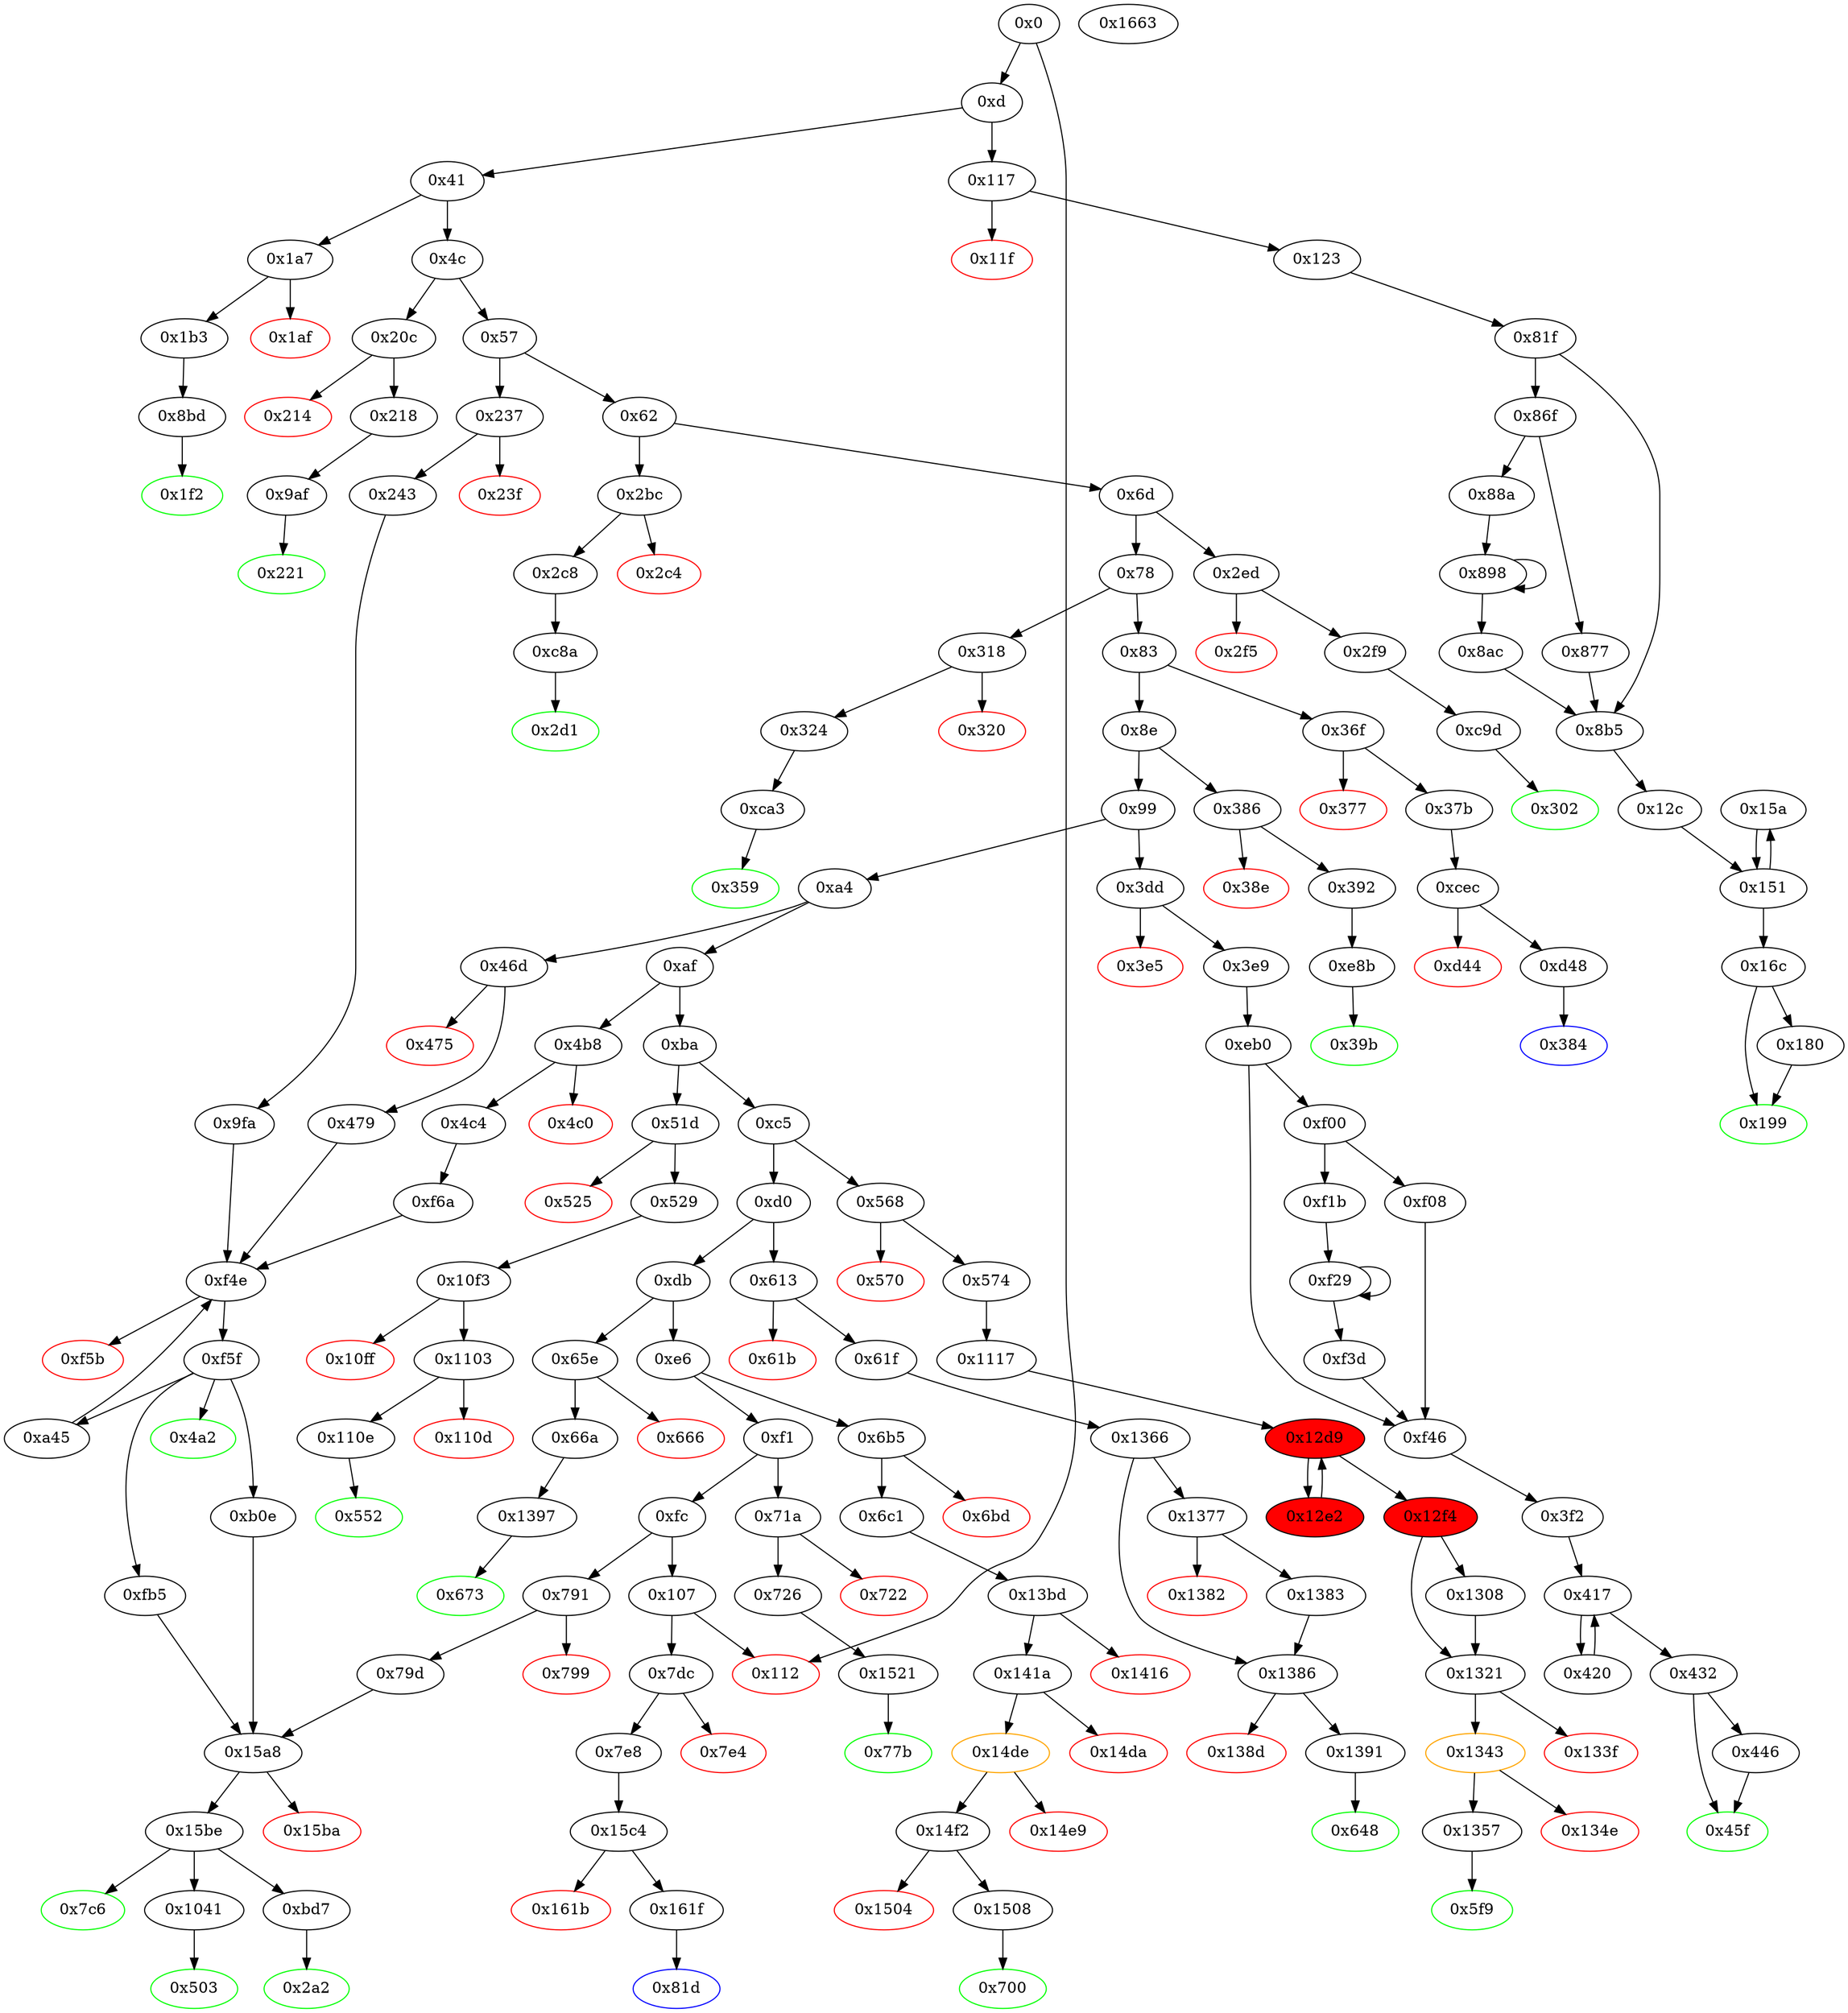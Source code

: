 digraph "" {
"0x15a" [fillcolor=white, id="0x15a", style=filled, tooltip="Block 0x15a\n[0x15a:0x16b]\n---\nPredecessors: [0x151]\nSuccessors: [0x151]\n---\n0x15a DUP1\n0x15b DUP3\n0x15c ADD\n0x15d MLOAD\n0x15e DUP2\n0x15f DUP5\n0x160 ADD\n0x161 MSTORE\n0x162 PUSH1 0x20\n0x164 DUP2\n0x165 ADD\n0x166 SWAP1\n0x167 POP\n0x168 PUSH2 0x151\n0x16b JUMP\n---\n0x15c: V94 = ADD V89 S0\n0x15d: V95 = M[V94]\n0x160: V96 = ADD V86 S0\n0x161: M[V96] = V95\n0x162: V97 = 0x20\n0x165: V98 = ADD S0 0x20\n0x168: V99 = 0x151\n0x16b: JUMP 0x151\n---\nEntry stack: [V11, 0x12c, V597, V80, V80, V86, V89, V87, V87, V86, V89, S0]\nStack pops: 3\nStack additions: [S2, S1, V98]\nExit stack: [V11, 0x12c, V597, V80, V80, V86, V89, V87, V87, V86, V89, V98]\n\nDef sites:\nV11: {0xd.0x35}\n0x12c: {0x123.0x125}\nV597: {0x81f.0x844}\nV80: {0x12c.0x12f}\nV80: {0x12c.0x12f}\nV86: {0x12c.0x142}\nV89: {0x12c.0x14a}\nV87: {0x12c.0x146}\nV87: {0x12c.0x146}\nV86: {0x12c.0x142}\nV89: {0x12c.0x14a}\nS0: {0x15a.0x165, 0x12c.0x14f}\n"];
"0x110e" [fillcolor=white, id="0x110e", style=filled, tooltip="Block 0x110e\n[0x110e:0x1116]\n---\nPredecessors: [0x1103]\nSuccessors: [0x552]\n---\n0x110e JUMPDEST\n0x110f DIV\n0x1110 SWAP1\n0x1111 POP\n0x1112 SWAP3\n0x1113 SWAP2\n0x1114 POP\n0x1115 POP\n0x1116 JUMP\n---\n0x110e: JUMPDEST \n0x110f: V1076 = DIV V379 V382\n0x1116: JUMP 0x552\n---\nEntry stack: [V11, 0x552, V379, V382, 0x0, V382, V379]\nStack pops: 6\nStack additions: [V1076]\nExit stack: [V11, V1076]\n\nDef sites:\nV11: {0xd.0x35}\n0x552: {0x529.0x52b}\nV379: {0x529.0x538}\nV382: {0x529.0x542}\n0x0: {0x10f3.0x10f4}\nV382: {0x529.0x542}\nV379: {0x529.0x538}\n"];
"0x673" [color=green, fillcolor=white, id="0x673", style=filled, tooltip="Block 0x673\n[0x673:0x6b4]\n---\nPredecessors: [0x1397]\nSuccessors: []\n---\n0x673 JUMPDEST\n0x674 PUSH1 0x40\n0x676 MLOAD\n0x677 DUP1\n0x678 DUP3\n0x679 PUSH20 0xffffffffffffffffffffffffffffffffffffffff\n0x68e AND\n0x68f PUSH20 0xffffffffffffffffffffffffffffffffffffffff\n0x6a4 AND\n0x6a5 DUP2\n0x6a6 MSTORE\n0x6a7 PUSH1 0x20\n0x6a9 ADD\n0x6aa SWAP2\n0x6ab POP\n0x6ac POP\n0x6ad PUSH1 0x40\n0x6af MLOAD\n0x6b0 DUP1\n0x6b1 SWAP2\n0x6b2 SUB\n0x6b3 SWAP1\n0x6b4 RETURN\n---\n0x673: JUMPDEST \n0x674: V472 = 0x40\n0x676: V473 = M[0x40]\n0x679: V474 = 0xffffffffffffffffffffffffffffffffffffffff\n0x68e: V475 = AND 0xffffffffffffffffffffffffffffffffffffffff V1219\n0x68f: V476 = 0xffffffffffffffffffffffffffffffffffffffff\n0x6a4: V477 = AND 0xffffffffffffffffffffffffffffffffffffffff V475\n0x6a6: M[V473] = V477\n0x6a7: V478 = 0x20\n0x6a9: V479 = ADD 0x20 V473\n0x6ad: V480 = 0x40\n0x6af: V481 = M[0x40]\n0x6b2: V482 = SUB V479 V481\n0x6b4: RETURN V481 V482\n---\nEntry stack: [V11, 0x673, V1219]\nStack pops: 1\nStack additions: []\nExit stack: [V11, 0x673]\n\nDef sites:\nV11: {0xd.0x35}\n0x673: {0x66a.0x66c}\nV1219: {0x1397.0x13ba}\n"];
"0x302" [color=green, fillcolor=white, id="0x302", style=filled, tooltip="Block 0x302\n[0x302:0x317]\n---\nPredecessors: [0xc9d]\nSuccessors: []\n---\n0x302 JUMPDEST\n0x303 PUSH1 0x40\n0x305 MLOAD\n0x306 DUP1\n0x307 DUP3\n0x308 DUP2\n0x309 MSTORE\n0x30a PUSH1 0x20\n0x30c ADD\n0x30d SWAP2\n0x30e POP\n0x30f POP\n0x310 PUSH1 0x40\n0x312 MLOAD\n0x313 DUP1\n0x314 SWAP2\n0x315 SUB\n0x316 SWAP1\n0x317 RETURN\n---\n0x302: JUMPDEST \n0x303: V219 = 0x40\n0x305: V220 = M[0x40]\n0x309: M[V220] = V825\n0x30a: V221 = 0x20\n0x30c: V222 = ADD 0x20 V220\n0x310: V223 = 0x40\n0x312: V224 = M[0x40]\n0x315: V225 = SUB V222 V224\n0x317: RETURN V224 V225\n---\nEntry stack: [V11, 0x302, V825]\nStack pops: 1\nStack additions: []\nExit stack: [V11, 0x302]\n\nDef sites:\nV11: {0xd.0x35}\n0x302: {0x2f9.0x2fb}\nV825: {0xc9d.0xca0}\n"];
"0x6b5" [fillcolor=white, id="0x6b5", style=filled, tooltip="Block 0x6b5\n[0x6b5:0x6bc]\n---\nPredecessors: [0xe6]\nSuccessors: [0x6bd, 0x6c1]\n---\n0x6b5 JUMPDEST\n0x6b6 CALLVALUE\n0x6b7 DUP1\n0x6b8 ISZERO\n0x6b9 PUSH2 0x6c1\n0x6bc JUMPI\n---\n0x6b5: JUMPDEST \n0x6b6: V483 = CALLVALUE\n0x6b8: V484 = ISZERO V483\n0x6b9: V485 = 0x6c1\n0x6bc: JUMPI 0x6c1 V484\n---\nEntry stack: [V11]\nStack pops: 0\nStack additions: [V483]\nExit stack: [V11, V483]\n\nDef sites:\nV11: {0xd.0x35}\n"];
"0x1b3" [fillcolor=white, id="0x1b3", style=filled, tooltip="Block 0x1b3\n[0x1b3:0x1f1]\n---\nPredecessors: [0x1a7]\nSuccessors: [0x8bd]\n---\n0x1b3 JUMPDEST\n0x1b4 POP\n0x1b5 PUSH2 0x1f2\n0x1b8 PUSH1 0x4\n0x1ba DUP1\n0x1bb CALLDATASIZE\n0x1bc SUB\n0x1bd DUP2\n0x1be ADD\n0x1bf SWAP1\n0x1c0 DUP1\n0x1c1 DUP1\n0x1c2 CALLDATALOAD\n0x1c3 PUSH20 0xffffffffffffffffffffffffffffffffffffffff\n0x1d8 AND\n0x1d9 SWAP1\n0x1da PUSH1 0x20\n0x1dc ADD\n0x1dd SWAP1\n0x1de SWAP3\n0x1df SWAP2\n0x1e0 SWAP1\n0x1e1 DUP1\n0x1e2 CALLDATALOAD\n0x1e3 SWAP1\n0x1e4 PUSH1 0x20\n0x1e6 ADD\n0x1e7 SWAP1\n0x1e8 SWAP3\n0x1e9 SWAP2\n0x1ea SWAP1\n0x1eb POP\n0x1ec POP\n0x1ed POP\n0x1ee PUSH2 0x8bd\n0x1f1 JUMP\n---\n0x1b3: JUMPDEST \n0x1b5: V124 = 0x1f2\n0x1b8: V125 = 0x4\n0x1bb: V126 = CALLDATASIZE\n0x1bc: V127 = SUB V126 0x4\n0x1be: V128 = ADD 0x4 V127\n0x1c2: V129 = CALLDATALOAD 0x4\n0x1c3: V130 = 0xffffffffffffffffffffffffffffffffffffffff\n0x1d8: V131 = AND 0xffffffffffffffffffffffffffffffffffffffff V129\n0x1da: V132 = 0x20\n0x1dc: V133 = ADD 0x20 0x4\n0x1e2: V134 = CALLDATALOAD 0x24\n0x1e4: V135 = 0x20\n0x1e6: V136 = ADD 0x20 0x24\n0x1ee: V137 = 0x8bd\n0x1f1: JUMP 0x8bd\n---\nEntry stack: [V11, V120]\nStack pops: 1\nStack additions: [0x1f2, V131, V134]\nExit stack: [V11, 0x1f2, V131, V134]\n\nDef sites:\nV11: {0xd.0x35}\nV120: {0x1a7.0x1a8}\n"];
"0x1397" [fillcolor=white, id="0x1397", style=filled, tooltip="Block 0x1397\n[0x1397:0x13bc]\n---\nPredecessors: [0x66a]\nSuccessors: [0x673]\n---\n0x1397 JUMPDEST\n0x1398 PUSH1 0x1\n0x139a PUSH1 0x0\n0x139c SWAP1\n0x139d SLOAD\n0x139e SWAP1\n0x139f PUSH2 0x100\n0x13a2 EXP\n0x13a3 SWAP1\n0x13a4 DIV\n0x13a5 PUSH20 0xffffffffffffffffffffffffffffffffffffffff\n0x13ba AND\n0x13bb DUP2\n0x13bc JUMP\n---\n0x1397: JUMPDEST \n0x1398: V1212 = 0x1\n0x139a: V1213 = 0x0\n0x139d: V1214 = S[0x1]\n0x139f: V1215 = 0x100\n0x13a2: V1216 = EXP 0x100 0x0\n0x13a4: V1217 = DIV V1214 0x1\n0x13a5: V1218 = 0xffffffffffffffffffffffffffffffffffffffff\n0x13ba: V1219 = AND 0xffffffffffffffffffffffffffffffffffffffff V1217\n0x13bc: JUMP 0x673\n---\nEntry stack: [V11, 0x673]\nStack pops: 1\nStack additions: [S0, V1219]\nExit stack: [V11, 0x673, V1219]\n\nDef sites:\nV11: {0xd.0x35}\n0x673: {0x66a.0x66c}\n"];
"0x62" [fillcolor=white, id="0x62", style=filled, tooltip="Block 0x62\n[0x62:0x6c]\n---\nPredecessors: [0x57]\nSuccessors: [0x6d, 0x2bc]\n---\n0x62 DUP1\n0x63 PUSH4 0x313ce567\n0x68 EQ\n0x69 PUSH2 0x2bc\n0x6c JUMPI\n---\n0x63: V24 = 0x313ce567\n0x68: V25 = EQ 0x313ce567 V11\n0x69: V26 = 0x2bc\n0x6c: JUMPI 0x2bc V25\n---\nEntry stack: [V11]\nStack pops: 1\nStack additions: [S0]\nExit stack: [V11]\n\nDef sites:\nV11: {0xd.0x35}\n"];
"0x12c" [fillcolor=white, id="0x12c", style=filled, tooltip="Block 0x12c\n[0x12c:0x150]\n---\nPredecessors: [0x8b5]\nSuccessors: [0x151]\n---\n0x12c JUMPDEST\n0x12d PUSH1 0x40\n0x12f MLOAD\n0x130 DUP1\n0x131 DUP1\n0x132 PUSH1 0x20\n0x134 ADD\n0x135 DUP3\n0x136 DUP2\n0x137 SUB\n0x138 DUP3\n0x139 MSTORE\n0x13a DUP4\n0x13b DUP2\n0x13c DUP2\n0x13d MLOAD\n0x13e DUP2\n0x13f MSTORE\n0x140 PUSH1 0x20\n0x142 ADD\n0x143 SWAP2\n0x144 POP\n0x145 DUP1\n0x146 MLOAD\n0x147 SWAP1\n0x148 PUSH1 0x20\n0x14a ADD\n0x14b SWAP1\n0x14c DUP1\n0x14d DUP4\n0x14e DUP4\n0x14f PUSH1 0x0\n---\n0x12c: JUMPDEST \n0x12d: V79 = 0x40\n0x12f: V80 = M[0x40]\n0x132: V81 = 0x20\n0x134: V82 = ADD 0x20 V80\n0x137: V83 = SUB V82 V80\n0x139: M[V80] = V83\n0x13d: V84 = M[V597]\n0x13f: M[V82] = V84\n0x140: V85 = 0x20\n0x142: V86 = ADD 0x20 V82\n0x146: V87 = M[V597]\n0x148: V88 = 0x20\n0x14a: V89 = ADD 0x20 V597\n0x14f: V90 = 0x0\n---\nEntry stack: [V11, 0x12c, V597]\nStack pops: 1\nStack additions: [S0, V80, V80, V86, V89, V87, V87, V86, V89, 0x0]\nExit stack: [V11, 0x12c, V597, V80, V80, V86, V89, V87, V87, V86, V89, 0x0]\n\nDef sites:\nV11: {0xd.0x35}\n0x12c: {0x123.0x125}\nV597: {0x81f.0x844}\n"];
"0x10ff" [color=red, fillcolor=white, id="0x10ff", style=filled, tooltip="Block 0x10ff\n[0x10ff:0x1102]\n---\nPredecessors: [0x10f3]\nSuccessors: []\n---\n0x10ff PUSH1 0x0\n0x1101 DUP1\n0x1102 REVERT\n---\n0x10ff: V1072 = 0x0\n0x1102: REVERT 0x0 0x0\n---\nEntry stack: [V11, 0x552, V379, V382, 0x0]\nStack pops: 0\nStack additions: []\nExit stack: [V11, 0x552, V379, V382, 0x0]\n\nDef sites:\nV11: {0xd.0x35}\n0x552: {0x529.0x52b}\nV379: {0x529.0x538}\nV382: {0x529.0x542}\n0x0: {0x10f3.0x10f4}\n"];
"0x1117" [fillcolor=white, id="0x1117", style=filled, tooltip="Block 0x1117\n[0x1117:0x12d8]\n---\nPredecessors: [0x574]\nSuccessors: [0x12d9]\n---\n0x1117 JUMPDEST\n0x1118 PUSH1 0x0\n0x111a DUP3\n0x111b PUSH1 0x7\n0x111d PUSH1 0x0\n0x111f CALLER\n0x1120 PUSH20 0xffffffffffffffffffffffffffffffffffffffff\n0x1135 AND\n0x1136 PUSH20 0xffffffffffffffffffffffffffffffffffffffff\n0x114b AND\n0x114c DUP2\n0x114d MSTORE\n0x114e PUSH1 0x20\n0x1150 ADD\n0x1151 SWAP1\n0x1152 DUP2\n0x1153 MSTORE\n0x1154 PUSH1 0x20\n0x1156 ADD\n0x1157 PUSH1 0x0\n0x1159 SHA3\n0x115a PUSH1 0x0\n0x115c DUP7\n0x115d PUSH20 0xffffffffffffffffffffffffffffffffffffffff\n0x1172 AND\n0x1173 PUSH20 0xffffffffffffffffffffffffffffffffffffffff\n0x1188 AND\n0x1189 DUP2\n0x118a MSTORE\n0x118b PUSH1 0x20\n0x118d ADD\n0x118e SWAP1\n0x118f DUP2\n0x1190 MSTORE\n0x1191 PUSH1 0x20\n0x1193 ADD\n0x1194 PUSH1 0x0\n0x1196 SHA3\n0x1197 DUP2\n0x1198 SWAP1\n0x1199 SSTORE\n0x119a POP\n0x119b DUP4\n0x119c PUSH20 0xffffffffffffffffffffffffffffffffffffffff\n0x11b1 AND\n0x11b2 CALLER\n0x11b3 PUSH20 0xffffffffffffffffffffffffffffffffffffffff\n0x11c8 AND\n0x11c9 PUSH32 0x8c5be1e5ebec7d5bd14f71427d1e84f3dd0314c0f7b2291e5b200ac8c7c3b925\n0x11ea DUP6\n0x11eb PUSH1 0x40\n0x11ed MLOAD\n0x11ee DUP1\n0x11ef DUP3\n0x11f0 DUP2\n0x11f1 MSTORE\n0x11f2 PUSH1 0x20\n0x11f4 ADD\n0x11f5 SWAP2\n0x11f6 POP\n0x11f7 POP\n0x11f8 PUSH1 0x40\n0x11fa MLOAD\n0x11fb DUP1\n0x11fc SWAP2\n0x11fd SUB\n0x11fe SWAP1\n0x11ff LOG3\n0x1200 DUP4\n0x1201 PUSH20 0xffffffffffffffffffffffffffffffffffffffff\n0x1216 AND\n0x1217 PUSH4 0x8f4ffcb1\n0x121c CALLER\n0x121d DUP6\n0x121e ADDRESS\n0x121f DUP7\n0x1220 PUSH1 0x40\n0x1222 MLOAD\n0x1223 DUP6\n0x1224 PUSH4 0xffffffff\n0x1229 AND\n0x122a PUSH29 0x100000000000000000000000000000000000000000000000000000000\n0x1248 MUL\n0x1249 DUP2\n0x124a MSTORE\n0x124b PUSH1 0x4\n0x124d ADD\n0x124e DUP1\n0x124f DUP6\n0x1250 PUSH20 0xffffffffffffffffffffffffffffffffffffffff\n0x1265 AND\n0x1266 PUSH20 0xffffffffffffffffffffffffffffffffffffffff\n0x127b AND\n0x127c DUP2\n0x127d MSTORE\n0x127e PUSH1 0x20\n0x1280 ADD\n0x1281 DUP5\n0x1282 DUP2\n0x1283 MSTORE\n0x1284 PUSH1 0x20\n0x1286 ADD\n0x1287 DUP4\n0x1288 PUSH20 0xffffffffffffffffffffffffffffffffffffffff\n0x129d AND\n0x129e PUSH20 0xffffffffffffffffffffffffffffffffffffffff\n0x12b3 AND\n0x12b4 DUP2\n0x12b5 MSTORE\n0x12b6 PUSH1 0x20\n0x12b8 ADD\n0x12b9 DUP1\n0x12ba PUSH1 0x20\n0x12bc ADD\n0x12bd DUP3\n0x12be DUP2\n0x12bf SUB\n0x12c0 DUP3\n0x12c1 MSTORE\n0x12c2 DUP4\n0x12c3 DUP2\n0x12c4 DUP2\n0x12c5 MLOAD\n0x12c6 DUP2\n0x12c7 MSTORE\n0x12c8 PUSH1 0x20\n0x12ca ADD\n0x12cb SWAP2\n0x12cc POP\n0x12cd DUP1\n0x12ce MLOAD\n0x12cf SWAP1\n0x12d0 PUSH1 0x20\n0x12d2 ADD\n0x12d3 SWAP1\n0x12d4 DUP1\n0x12d5 DUP4\n0x12d6 DUP4\n0x12d7 PUSH1 0x0\n---\n0x1117: JUMPDEST \n0x1118: V1077 = 0x0\n0x111b: V1078 = 0x7\n0x111d: V1079 = 0x0\n0x111f: V1080 = CALLER\n0x1120: V1081 = 0xffffffffffffffffffffffffffffffffffffffff\n0x1135: V1082 = AND 0xffffffffffffffffffffffffffffffffffffffff V1080\n0x1136: V1083 = 0xffffffffffffffffffffffffffffffffffffffff\n0x114b: V1084 = AND 0xffffffffffffffffffffffffffffffffffffffff V1082\n0x114d: M[0x0] = V1084\n0x114e: V1085 = 0x20\n0x1150: V1086 = ADD 0x20 0x0\n0x1153: M[0x20] = 0x7\n0x1154: V1087 = 0x20\n0x1156: V1088 = ADD 0x20 0x20\n0x1157: V1089 = 0x0\n0x1159: V1090 = SHA3 0x0 0x40\n0x115a: V1091 = 0x0\n0x115d: V1092 = 0xffffffffffffffffffffffffffffffffffffffff\n0x1172: V1093 = AND 0xffffffffffffffffffffffffffffffffffffffff V404\n0x1173: V1094 = 0xffffffffffffffffffffffffffffffffffffffff\n0x1188: V1095 = AND 0xffffffffffffffffffffffffffffffffffffffff V1093\n0x118a: M[0x0] = V1095\n0x118b: V1096 = 0x20\n0x118d: V1097 = ADD 0x20 0x0\n0x1190: M[0x20] = V1090\n0x1191: V1098 = 0x20\n0x1193: V1099 = ADD 0x20 0x20\n0x1194: V1100 = 0x0\n0x1196: V1101 = SHA3 0x0 0x40\n0x1199: S[V1101] = V407\n0x119c: V1102 = 0xffffffffffffffffffffffffffffffffffffffff\n0x11b1: V1103 = AND 0xffffffffffffffffffffffffffffffffffffffff V404\n0x11b2: V1104 = CALLER\n0x11b3: V1105 = 0xffffffffffffffffffffffffffffffffffffffff\n0x11c8: V1106 = AND 0xffffffffffffffffffffffffffffffffffffffff V1104\n0x11c9: V1107 = 0x8c5be1e5ebec7d5bd14f71427d1e84f3dd0314c0f7b2291e5b200ac8c7c3b925\n0x11eb: V1108 = 0x40\n0x11ed: V1109 = M[0x40]\n0x11f1: M[V1109] = V407\n0x11f2: V1110 = 0x20\n0x11f4: V1111 = ADD 0x20 V1109\n0x11f8: V1112 = 0x40\n0x11fa: V1113 = M[0x40]\n0x11fd: V1114 = SUB V1111 V1113\n0x11ff: LOG V1113 V1114 0x8c5be1e5ebec7d5bd14f71427d1e84f3dd0314c0f7b2291e5b200ac8c7c3b925 V1106 V1103\n0x1201: V1115 = 0xffffffffffffffffffffffffffffffffffffffff\n0x1216: V1116 = AND 0xffffffffffffffffffffffffffffffffffffffff V404\n0x1217: V1117 = 0x8f4ffcb1\n0x121c: V1118 = CALLER\n0x121e: V1119 = ADDRESS\n0x1220: V1120 = 0x40\n0x1222: V1121 = M[0x40]\n0x1224: V1122 = 0xffffffff\n0x1229: V1123 = AND 0xffffffff 0x8f4ffcb1\n0x122a: V1124 = 0x100000000000000000000000000000000000000000000000000000000\n0x1248: V1125 = MUL 0x100000000000000000000000000000000000000000000000000000000 0x8f4ffcb1\n0x124a: M[V1121] = 0x8f4ffcb100000000000000000000000000000000000000000000000000000000\n0x124b: V1126 = 0x4\n0x124d: V1127 = ADD 0x4 V1121\n0x1250: V1128 = 0xffffffffffffffffffffffffffffffffffffffff\n0x1265: V1129 = AND 0xffffffffffffffffffffffffffffffffffffffff V1118\n0x1266: V1130 = 0xffffffffffffffffffffffffffffffffffffffff\n0x127b: V1131 = AND 0xffffffffffffffffffffffffffffffffffffffff V1129\n0x127d: M[V1127] = V1131\n0x127e: V1132 = 0x20\n0x1280: V1133 = ADD 0x20 V1127\n0x1283: M[V1133] = V407\n0x1284: V1134 = 0x20\n0x1286: V1135 = ADD 0x20 V1133\n0x1288: V1136 = 0xffffffffffffffffffffffffffffffffffffffff\n0x129d: V1137 = AND 0xffffffffffffffffffffffffffffffffffffffff V1119\n0x129e: V1138 = 0xffffffffffffffffffffffffffffffffffffffff\n0x12b3: V1139 = AND 0xffffffffffffffffffffffffffffffffffffffff V1137\n0x12b5: M[V1135] = V1139\n0x12b6: V1140 = 0x20\n0x12b8: V1141 = ADD 0x20 V1135\n0x12ba: V1142 = 0x20\n0x12bc: V1143 = ADD 0x20 V1141\n0x12bf: V1144 = SUB V1143 V1127\n0x12c1: M[V1141] = V1144\n0x12c5: V1145 = M[V425]\n0x12c7: M[V1143] = V1145\n0x12c8: V1146 = 0x20\n0x12ca: V1147 = ADD 0x20 V1143\n0x12ce: V1148 = M[V425]\n0x12d0: V1149 = 0x20\n0x12d2: V1150 = ADD 0x20 V425\n0x12d7: V1151 = 0x0\n---\nEntry stack: [V11, 0x5f9, V404, V407, V425]\nStack pops: 3\nStack additions: [S2, S1, S0, 0x0, V1116, 0x8f4ffcb1, V1118, S1, V1119, S0, V1127, V1141, V1147, V1150, V1148, V1148, V1147, V1150, 0x0]\nExit stack: [V11, 0x5f9, V404, V407, V425, 0x0, V1116, 0x8f4ffcb1, V1118, V407, V1119, V425, V1127, V1141, V1147, V1150, V1148, V1148, V1147, V1150, 0x0]\n\nDef sites:\nV11: {0xd.0x35}\n0x5f9: {0x574.0x576}\nV404: {0x574.0x599}\nV407: {0x574.0x5a3}\nV425: {0x574.0x5cc}\n"];
"0x117" [fillcolor=white, id="0x117", style=filled, tooltip="Block 0x117\n[0x117:0x11e]\n---\nPredecessors: [0xd]\nSuccessors: [0x11f, 0x123]\n---\n0x117 JUMPDEST\n0x118 CALLVALUE\n0x119 DUP1\n0x11a ISZERO\n0x11b PUSH2 0x123\n0x11e JUMPI\n---\n0x117: JUMPDEST \n0x118: V73 = CALLVALUE\n0x11a: V74 = ISZERO V73\n0x11b: V75 = 0x123\n0x11e: JUMPI 0x123 V74\n---\nEntry stack: [V11]\nStack pops: 0\nStack additions: [V73]\nExit stack: [V11, V73]\n\nDef sites:\nV11: {0xd.0x35}\n"];
"0xbd7" [fillcolor=white, id="0xbd7", style=filled, tooltip="Block 0xbd7\n[0xbd7:0xc89]\n---\nPredecessors: [0x15be]\nSuccessors: [0x2a2]\n---\n0xbd7 JUMPDEST\n0xbd8 PUSH1 0x6\n0xbda PUSH1 0x0\n0xbdc DUP6\n0xbdd PUSH20 0xffffffffffffffffffffffffffffffffffffffff\n0xbf2 AND\n0xbf3 PUSH20 0xffffffffffffffffffffffffffffffffffffffff\n0xc08 AND\n0xc09 DUP2\n0xc0a MSTORE\n0xc0b PUSH1 0x20\n0xc0d ADD\n0xc0e SWAP1\n0xc0f DUP2\n0xc10 MSTORE\n0xc11 PUSH1 0x20\n0xc13 ADD\n0xc14 PUSH1 0x0\n0xc16 SHA3\n0xc17 DUP2\n0xc18 SWAP1\n0xc19 SSTORE\n0xc1a POP\n0xc1b DUP3\n0xc1c PUSH20 0xffffffffffffffffffffffffffffffffffffffff\n0xc31 AND\n0xc32 DUP5\n0xc33 PUSH20 0xffffffffffffffffffffffffffffffffffffffff\n0xc48 AND\n0xc49 PUSH32 0xddf252ad1be2c89b69c2b068fc378daa952ba7f163c4a11628f55a4df523b3ef\n0xc6a DUP5\n0xc6b PUSH1 0x40\n0xc6d MLOAD\n0xc6e DUP1\n0xc6f DUP3\n0xc70 DUP2\n0xc71 MSTORE\n0xc72 PUSH1 0x20\n0xc74 ADD\n0xc75 SWAP2\n0xc76 POP\n0xc77 POP\n0xc78 PUSH1 0x40\n0xc7a MLOAD\n0xc7b DUP1\n0xc7c SWAP2\n0xc7d SUB\n0xc7e SWAP1\n0xc7f LOG3\n0xc80 PUSH1 0x1\n0xc82 SWAP1\n0xc83 POP\n0xc84 SWAP4\n0xc85 SWAP3\n0xc86 POP\n0xc87 POP\n0xc88 POP\n0xc89 JUMP\n---\n0xbd7: JUMPDEST \n0xbd8: V791 = 0x6\n0xbda: V792 = 0x0\n0xbdd: V793 = 0xffffffffffffffffffffffffffffffffffffffff\n0xbf2: V794 = AND 0xffffffffffffffffffffffffffffffffffffffff S3\n0xbf3: V795 = 0xffffffffffffffffffffffffffffffffffffffff\n0xc08: V796 = AND 0xffffffffffffffffffffffffffffffffffffffff V794\n0xc0a: M[0x0] = V796\n0xc0b: V797 = 0x20\n0xc0d: V798 = ADD 0x20 0x0\n0xc10: M[0x20] = 0x6\n0xc11: V799 = 0x20\n0xc13: V800 = ADD 0x20 0x20\n0xc14: V801 = 0x0\n0xc16: V802 = SHA3 0x0 0x40\n0xc19: S[V802] = S0\n0xc1c: V803 = 0xffffffffffffffffffffffffffffffffffffffff\n0xc31: V804 = AND 0xffffffffffffffffffffffffffffffffffffffff S3\n0xc33: V805 = 0xffffffffffffffffffffffffffffffffffffffff\n0xc48: V806 = AND 0xffffffffffffffffffffffffffffffffffffffff S4\n0xc49: V807 = 0xddf252ad1be2c89b69c2b068fc378daa952ba7f163c4a11628f55a4df523b3ef\n0xc6b: V808 = 0x40\n0xc6d: V809 = M[0x40]\n0xc71: M[V809] = S2\n0xc72: V810 = 0x20\n0xc74: V811 = ADD 0x20 V809\n0xc78: V812 = 0x40\n0xc7a: V813 = M[0x40]\n0xc7d: V814 = SUB V811 V813\n0xc7f: LOG V813 V814 0xddf252ad1be2c89b69c2b068fc378daa952ba7f163c4a11628f55a4df523b3ef V806 V804\n0xc80: V815 = 0x1\n0xc89: JUMP S5\n---\nEntry stack: [V11, S5, S4, S3, S2, S1, S0]\nStack pops: 6\nStack additions: [0x1]\nExit stack: [V11, 0x1]\n\nDef sites:\nV11: {0xd.0x35}\nS5: {0x243.0x245, 0xd.0x35}\nS4: {0x243.0x268, 0x4c4.0x4c6}\nS3: {0x243.0x288, 0x4c4.0x4e9}\nS2: {0x243.0x292, 0x4c4.0x4f3}\nS1: {0x9fa.0x9fb, 0xd.0x35, 0xf6a.0xf6b}\nS0: {0x15a8_0x79d.0x15ad, 0x15a8_0xb0e.0x15ad, 0x15a8_0xfb5.0x15ad}\n"];
"0x1af" [color=red, fillcolor=white, id="0x1af", style=filled, tooltip="Block 0x1af\n[0x1af:0x1b2]\n---\nPredecessors: [0x1a7]\nSuccessors: []\n---\n0x1af PUSH1 0x0\n0x1b1 DUP1\n0x1b2 REVERT\n---\n0x1af: V123 = 0x0\n0x1b2: REVERT 0x0 0x0\n---\nEntry stack: [V11, V120]\nStack pops: 0\nStack additions: []\nExit stack: [V11, V120]\n\nDef sites:\nV11: {0xd.0x35}\nV120: {0x1a7.0x1a8}\n"];
"0x386" [fillcolor=white, id="0x386", style=filled, tooltip="Block 0x386\n[0x386:0x38d]\n---\nPredecessors: [0x8e]\nSuccessors: [0x38e, 0x392]\n---\n0x386 JUMPDEST\n0x387 CALLVALUE\n0x388 DUP1\n0x389 ISZERO\n0x38a PUSH2 0x392\n0x38d JUMPI\n---\n0x386: JUMPDEST \n0x387: V254 = CALLVALUE\n0x389: V255 = ISZERO V254\n0x38a: V256 = 0x392\n0x38d: JUMPI 0x392 V255\n---\nEntry stack: [V11]\nStack pops: 0\nStack additions: [V254]\nExit stack: [V11, V254]\n\nDef sites:\nV11: {0xd.0x35}\n"];
"0x12f4" [fillcolor=red, id="0x12f4", style=filled, tooltip="Block 0x12f4\n[0x12f4:0x1307]\n---\nPredecessors: [0x12d9]\nSuccessors: [0x1308, 0x1321]\n---\n0x12f4 JUMPDEST\n0x12f5 POP\n0x12f6 POP\n0x12f7 POP\n0x12f8 POP\n0x12f9 SWAP1\n0x12fa POP\n0x12fb SWAP1\n0x12fc DUP2\n0x12fd ADD\n0x12fe SWAP1\n0x12ff PUSH1 0x1f\n0x1301 AND\n0x1302 DUP1\n0x1303 ISZERO\n0x1304 PUSH2 0x1321\n0x1307 JUMPI\n---\n0x12f4: JUMPDEST \n0x12fd: V1161 = ADD V1148 V1147\n0x12ff: V1162 = 0x1f\n0x1301: V1163 = AND 0x1f V1148\n0x1303: V1164 = ISZERO V1163\n0x1304: V1165 = 0x1321\n0x1307: JUMPI 0x1321 V1164\n---\nEntry stack: [V11, 0x5f9, V404, V407, V425, 0x0, V1116, 0x8f4ffcb1, V1118, V407, V1119, V425, V1127, V1141, V1147, V1150, V1148, V1148, V1147, V1150, S0]\nStack pops: 7\nStack additions: [V1161, V1163]\nExit stack: [V11, 0x5f9, V404, V407, V425, 0x0, V1116, 0x8f4ffcb1, V1118, V407, V1119, V425, V1127, V1141, V1161, V1163]\n\nDef sites:\nV11: {0xd.0x35}\n0x5f9: {0x574.0x576}\nV404: {0x574.0x599}\nV407: {0x574.0x5a3}\nV425: {0x574.0x5cc}\n0x0: {0x1117.0x1118}\nV1116: {0x1117.0x1216}\n0x8f4ffcb1: {0x1117.0x1217}\nV1118: {0x1117.0x121c}\nV407: {0x574.0x5a3}\nV1119: {0x1117.0x121e}\nV425: {0x574.0x5cc}\nV1127: {0x1117.0x124d}\nV1141: {0x1117.0x12b8}\nV1147: {0x1117.0x12ca}\nV1150: {0x1117.0x12d2}\nV1148: {0x1117.0x12ce}\nV1148: {0x1117.0x12ce}\nV1147: {0x1117.0x12ca}\nV1150: {0x1117.0x12d2}\nS0: {0x12e2.0x12ed, 0x1117.0x12d7}\n"];
"0x199" [color=green, fillcolor=white, id="0x199", style=filled, tooltip="Block 0x199\n[0x199:0x1a6]\n---\nPredecessors: [0x16c, 0x180]\nSuccessors: []\n---\n0x199 JUMPDEST\n0x19a POP\n0x19b SWAP3\n0x19c POP\n0x19d POP\n0x19e POP\n0x19f PUSH1 0x40\n0x1a1 MLOAD\n0x1a2 DUP1\n0x1a3 SWAP2\n0x1a4 SUB\n0x1a5 SWAP1\n0x1a6 RETURN\n---\n0x199: JUMPDEST \n0x19f: V117 = 0x40\n0x1a1: V118 = M[0x40]\n0x1a4: V119 = SUB S1 V118\n0x1a6: RETURN V118 V119\n---\nEntry stack: [V11, 0x12c, V597, V80, V80, S1, V102]\nStack pops: 5\nStack additions: []\nExit stack: [V11, 0x12c]\n\nDef sites:\nV11: {0xd.0x35}\n0x12c: {0x123.0x125}\nV597: {0x81f.0x844}\nV80: {0x12c.0x12f}\nV80: {0x12c.0x12f}\nS1: {0x180.0x196, 0x16c.0x175}\nV102: {0x16c.0x179}\n"];
"0x1a7" [fillcolor=white, id="0x1a7", style=filled, tooltip="Block 0x1a7\n[0x1a7:0x1ae]\n---\nPredecessors: [0x41]\nSuccessors: [0x1af, 0x1b3]\n---\n0x1a7 JUMPDEST\n0x1a8 CALLVALUE\n0x1a9 DUP1\n0x1aa ISZERO\n0x1ab PUSH2 0x1b3\n0x1ae JUMPI\n---\n0x1a7: JUMPDEST \n0x1a8: V120 = CALLVALUE\n0x1aa: V121 = ISZERO V120\n0x1ab: V122 = 0x1b3\n0x1ae: JUMPI 0x1b3 V121\n---\nEntry stack: [V11]\nStack pops: 0\nStack additions: [V120]\nExit stack: [V11, V120]\n\nDef sites:\nV11: {0xd.0x35}\n"];
"0x2ed" [fillcolor=white, id="0x2ed", style=filled, tooltip="Block 0x2ed\n[0x2ed:0x2f4]\n---\nPredecessors: [0x6d]\nSuccessors: [0x2f5, 0x2f9]\n---\n0x2ed JUMPDEST\n0x2ee CALLVALUE\n0x2ef DUP1\n0x2f0 ISZERO\n0x2f1 PUSH2 0x2f9\n0x2f4 JUMPI\n---\n0x2ed: JUMPDEST \n0x2ee: V213 = CALLVALUE\n0x2f0: V214 = ISZERO V213\n0x2f1: V215 = 0x2f9\n0x2f4: JUMPI 0x2f9 V214\n---\nEntry stack: [V11]\nStack pops: 0\nStack additions: [V213]\nExit stack: [V11, V213]\n\nDef sites:\nV11: {0xd.0x35}\n"];
"0x8bd" [fillcolor=white, id="0x8bd", style=filled, tooltip="Block 0x8bd\n[0x8bd:0x9ae]\n---\nPredecessors: [0x1b3]\nSuccessors: [0x1f2]\n---\n0x8bd JUMPDEST\n0x8be PUSH1 0x0\n0x8c0 DUP2\n0x8c1 PUSH1 0x7\n0x8c3 PUSH1 0x0\n0x8c5 CALLER\n0x8c6 PUSH20 0xffffffffffffffffffffffffffffffffffffffff\n0x8db AND\n0x8dc PUSH20 0xffffffffffffffffffffffffffffffffffffffff\n0x8f1 AND\n0x8f2 DUP2\n0x8f3 MSTORE\n0x8f4 PUSH1 0x20\n0x8f6 ADD\n0x8f7 SWAP1\n0x8f8 DUP2\n0x8f9 MSTORE\n0x8fa PUSH1 0x20\n0x8fc ADD\n0x8fd PUSH1 0x0\n0x8ff SHA3\n0x900 PUSH1 0x0\n0x902 DUP6\n0x903 PUSH20 0xffffffffffffffffffffffffffffffffffffffff\n0x918 AND\n0x919 PUSH20 0xffffffffffffffffffffffffffffffffffffffff\n0x92e AND\n0x92f DUP2\n0x930 MSTORE\n0x931 PUSH1 0x20\n0x933 ADD\n0x934 SWAP1\n0x935 DUP2\n0x936 MSTORE\n0x937 PUSH1 0x20\n0x939 ADD\n0x93a PUSH1 0x0\n0x93c SHA3\n0x93d DUP2\n0x93e SWAP1\n0x93f SSTORE\n0x940 POP\n0x941 DUP3\n0x942 PUSH20 0xffffffffffffffffffffffffffffffffffffffff\n0x957 AND\n0x958 CALLER\n0x959 PUSH20 0xffffffffffffffffffffffffffffffffffffffff\n0x96e AND\n0x96f PUSH32 0x8c5be1e5ebec7d5bd14f71427d1e84f3dd0314c0f7b2291e5b200ac8c7c3b925\n0x990 DUP5\n0x991 PUSH1 0x40\n0x993 MLOAD\n0x994 DUP1\n0x995 DUP3\n0x996 DUP2\n0x997 MSTORE\n0x998 PUSH1 0x20\n0x99a ADD\n0x99b SWAP2\n0x99c POP\n0x99d POP\n0x99e PUSH1 0x40\n0x9a0 MLOAD\n0x9a1 DUP1\n0x9a2 SWAP2\n0x9a3 SUB\n0x9a4 SWAP1\n0x9a5 LOG3\n0x9a6 PUSH1 0x1\n0x9a8 SWAP1\n0x9a9 POP\n0x9aa SWAP3\n0x9ab SWAP2\n0x9ac POP\n0x9ad POP\n0x9ae JUMP\n---\n0x8bd: JUMPDEST \n0x8be: V641 = 0x0\n0x8c1: V642 = 0x7\n0x8c3: V643 = 0x0\n0x8c5: V644 = CALLER\n0x8c6: V645 = 0xffffffffffffffffffffffffffffffffffffffff\n0x8db: V646 = AND 0xffffffffffffffffffffffffffffffffffffffff V644\n0x8dc: V647 = 0xffffffffffffffffffffffffffffffffffffffff\n0x8f1: V648 = AND 0xffffffffffffffffffffffffffffffffffffffff V646\n0x8f3: M[0x0] = V648\n0x8f4: V649 = 0x20\n0x8f6: V650 = ADD 0x20 0x0\n0x8f9: M[0x20] = 0x7\n0x8fa: V651 = 0x20\n0x8fc: V652 = ADD 0x20 0x20\n0x8fd: V653 = 0x0\n0x8ff: V654 = SHA3 0x0 0x40\n0x900: V655 = 0x0\n0x903: V656 = 0xffffffffffffffffffffffffffffffffffffffff\n0x918: V657 = AND 0xffffffffffffffffffffffffffffffffffffffff V131\n0x919: V658 = 0xffffffffffffffffffffffffffffffffffffffff\n0x92e: V659 = AND 0xffffffffffffffffffffffffffffffffffffffff V657\n0x930: M[0x0] = V659\n0x931: V660 = 0x20\n0x933: V661 = ADD 0x20 0x0\n0x936: M[0x20] = V654\n0x937: V662 = 0x20\n0x939: V663 = ADD 0x20 0x20\n0x93a: V664 = 0x0\n0x93c: V665 = SHA3 0x0 0x40\n0x93f: S[V665] = V134\n0x942: V666 = 0xffffffffffffffffffffffffffffffffffffffff\n0x957: V667 = AND 0xffffffffffffffffffffffffffffffffffffffff V131\n0x958: V668 = CALLER\n0x959: V669 = 0xffffffffffffffffffffffffffffffffffffffff\n0x96e: V670 = AND 0xffffffffffffffffffffffffffffffffffffffff V668\n0x96f: V671 = 0x8c5be1e5ebec7d5bd14f71427d1e84f3dd0314c0f7b2291e5b200ac8c7c3b925\n0x991: V672 = 0x40\n0x993: V673 = M[0x40]\n0x997: M[V673] = V134\n0x998: V674 = 0x20\n0x99a: V675 = ADD 0x20 V673\n0x99e: V676 = 0x40\n0x9a0: V677 = M[0x40]\n0x9a3: V678 = SUB V675 V677\n0x9a5: LOG V677 V678 0x8c5be1e5ebec7d5bd14f71427d1e84f3dd0314c0f7b2291e5b200ac8c7c3b925 V670 V667\n0x9a6: V679 = 0x1\n0x9ae: JUMP 0x1f2\n---\nEntry stack: [V11, 0x1f2, V131, V134]\nStack pops: 3\nStack additions: [0x1]\nExit stack: [V11, 0x1]\n\nDef sites:\nV11: {0xd.0x35}\n0x1f2: {0x1b3.0x1b5}\nV131: {0x1b3.0x1d8}\nV134: {0x1b3.0x1e2}\n"];
"0x221" [color=green, fillcolor=white, id="0x221", style=filled, tooltip="Block 0x221\n[0x221:0x236]\n---\nPredecessors: [0x9af]\nSuccessors: []\n---\n0x221 JUMPDEST\n0x222 PUSH1 0x40\n0x224 MLOAD\n0x225 DUP1\n0x226 DUP3\n0x227 DUP2\n0x228 MSTORE\n0x229 PUSH1 0x20\n0x22b ADD\n0x22c SWAP2\n0x22d POP\n0x22e POP\n0x22f PUSH1 0x40\n0x231 MLOAD\n0x232 DUP1\n0x233 SWAP2\n0x234 SUB\n0x235 SWAP1\n0x236 RETURN\n---\n0x221: JUMPDEST \n0x222: V155 = 0x40\n0x224: V156 = M[0x40]\n0x228: M[V156] = V696\n0x229: V157 = 0x20\n0x22b: V158 = ADD 0x20 V156\n0x22f: V159 = 0x40\n0x231: V160 = M[0x40]\n0x234: V161 = SUB V158 V160\n0x236: RETURN V160 V161\n---\nEntry stack: [V11, V696]\nStack pops: 1\nStack additions: []\nExit stack: [V11]\n\nDef sites:\nV11: {0xd.0x35}\nV696: {0x9af.0x9f5}\n"];
"0x77b" [color=green, fillcolor=white, id="0x77b", style=filled, tooltip="Block 0x77b\n[0x77b:0x790]\n---\nPredecessors: [0x1521]\nSuccessors: []\n---\n0x77b JUMPDEST\n0x77c PUSH1 0x40\n0x77e MLOAD\n0x77f DUP1\n0x780 DUP3\n0x781 DUP2\n0x782 MSTORE\n0x783 PUSH1 0x20\n0x785 ADD\n0x786 SWAP2\n0x787 POP\n0x788 POP\n0x789 PUSH1 0x40\n0x78b MLOAD\n0x78c DUP1\n0x78d SWAP2\n0x78e SUB\n0x78f SWAP1\n0x790 RETURN\n---\n0x77b: JUMPDEST \n0x77c: V532 = 0x40\n0x77e: V533 = M[0x40]\n0x782: M[V533] = V1319\n0x783: V534 = 0x20\n0x785: V535 = ADD 0x20 V533\n0x789: V536 = 0x40\n0x78b: V537 = M[0x40]\n0x78e: V538 = SUB V535 V537\n0x790: RETURN V537 V538\n---\nEntry stack: [V11, V1319]\nStack pops: 1\nStack additions: []\nExit stack: [V11]\n\nDef sites:\nV11: {0xd.0x35}\nV1319: {0x1521.0x15a0}\n"];
"0x1308" [fillcolor=white, id="0x1308", style=filled, tooltip="Block 0x1308\n[0x1308:0x1320]\n---\nPredecessors: [0x12f4]\nSuccessors: [0x1321]\n---\n0x1308 DUP1\n0x1309 DUP3\n0x130a SUB\n0x130b DUP1\n0x130c MLOAD\n0x130d PUSH1 0x1\n0x130f DUP4\n0x1310 PUSH1 0x20\n0x1312 SUB\n0x1313 PUSH2 0x100\n0x1316 EXP\n0x1317 SUB\n0x1318 NOT\n0x1319 AND\n0x131a DUP2\n0x131b MSTORE\n0x131c PUSH1 0x20\n0x131e ADD\n0x131f SWAP2\n0x1320 POP\n---\n0x130a: V1166 = SUB V1161 V1163\n0x130c: V1167 = M[V1166]\n0x130d: V1168 = 0x1\n0x1310: V1169 = 0x20\n0x1312: V1170 = SUB 0x20 V1163\n0x1313: V1171 = 0x100\n0x1316: V1172 = EXP 0x100 V1170\n0x1317: V1173 = SUB V1172 0x1\n0x1318: V1174 = NOT V1173\n0x1319: V1175 = AND V1174 V1167\n0x131b: M[V1166] = V1175\n0x131c: V1176 = 0x20\n0x131e: V1177 = ADD 0x20 V1166\n---\nEntry stack: [V11, 0x5f9, V404, V407, V425, 0x0, V1116, 0x8f4ffcb1, V1118, V407, V1119, V425, V1127, V1141, V1161, V1163]\nStack pops: 2\nStack additions: [V1177, S0]\nExit stack: [V11, 0x5f9, V404, V407, V425, 0x0, V1116, 0x8f4ffcb1, V1118, V407, V1119, V425, V1127, V1141, V1177, V1163]\n\nDef sites:\nV11: {0xd.0x35}\n0x5f9: {0x574.0x576}\nV404: {0x574.0x599}\nV407: {0x574.0x5a3}\nV425: {0x574.0x5cc}\n0x0: {0x1117.0x1118}\nV1116: {0x1117.0x1216}\n0x8f4ffcb1: {0x1117.0x1217}\nV1118: {0x1117.0x121c}\nV407: {0x574.0x5a3}\nV1119: {0x1117.0x121e}\nV425: {0x574.0x5cc}\nV1127: {0x1117.0x124d}\nV1141: {0x1117.0x12b8}\nV1161: {0x12f4.0x12fd}\nV1163: {0x12f4.0x1301}\n"];
"0x3e9" [fillcolor=white, id="0x3e9", style=filled, tooltip="Block 0x3e9\n[0x3e9:0x3f1]\n---\nPredecessors: [0x3dd]\nSuccessors: [0xeb0]\n---\n0x3e9 JUMPDEST\n0x3ea POP\n0x3eb PUSH2 0x3f2\n0x3ee PUSH2 0xeb0\n0x3f1 JUMP\n---\n0x3e9: JUMPDEST \n0x3eb: V275 = 0x3f2\n0x3ee: V276 = 0xeb0\n0x3f1: JUMP 0xeb0\n---\nEntry stack: [V11, V271]\nStack pops: 1\nStack additions: [0x3f2]\nExit stack: [V11, 0x3f2]\n\nDef sites:\nV11: {0xd.0x35}\nV271: {0x3dd.0x3de}\n"];
"0x218" [fillcolor=white, id="0x218", style=filled, tooltip="Block 0x218\n[0x218:0x220]\n---\nPredecessors: [0x20c]\nSuccessors: [0x9af]\n---\n0x218 JUMPDEST\n0x219 POP\n0x21a PUSH2 0x221\n0x21d PUSH2 0x9af\n0x220 JUMP\n---\n0x218: JUMPDEST \n0x21a: V153 = 0x221\n0x21d: V154 = 0x9af\n0x220: JUMP 0x9af\n---\nEntry stack: [V11, V149]\nStack pops: 1\nStack additions: [0x221]\nExit stack: [V11, 0x221]\n\nDef sites:\nV11: {0xd.0x35}\nV149: {0x20c.0x20d}\n"];
"0x1521" [fillcolor=white, id="0x1521", style=filled, tooltip="Block 0x1521\n[0x1521:0x15a7]\n---\nPredecessors: [0x726]\nSuccessors: [0x77b]\n---\n0x1521 JUMPDEST\n0x1522 PUSH1 0x0\n0x1524 PUSH1 0x7\n0x1526 PUSH1 0x0\n0x1528 DUP5\n0x1529 PUSH20 0xffffffffffffffffffffffffffffffffffffffff\n0x153e AND\n0x153f PUSH20 0xffffffffffffffffffffffffffffffffffffffff\n0x1554 AND\n0x1555 DUP2\n0x1556 MSTORE\n0x1557 PUSH1 0x20\n0x1559 ADD\n0x155a SWAP1\n0x155b DUP2\n0x155c MSTORE\n0x155d PUSH1 0x20\n0x155f ADD\n0x1560 PUSH1 0x0\n0x1562 SHA3\n0x1563 PUSH1 0x0\n0x1565 DUP4\n0x1566 PUSH20 0xffffffffffffffffffffffffffffffffffffffff\n0x157b AND\n0x157c PUSH20 0xffffffffffffffffffffffffffffffffffffffff\n0x1591 AND\n0x1592 DUP2\n0x1593 MSTORE\n0x1594 PUSH1 0x20\n0x1596 ADD\n0x1597 SWAP1\n0x1598 DUP2\n0x1599 MSTORE\n0x159a PUSH1 0x20\n0x159c ADD\n0x159d PUSH1 0x0\n0x159f SHA3\n0x15a0 SLOAD\n0x15a1 SWAP1\n0x15a2 POP\n0x15a3 SWAP3\n0x15a4 SWAP2\n0x15a5 POP\n0x15a6 POP\n0x15a7 JUMP\n---\n0x1521: JUMPDEST \n0x1522: V1295 = 0x0\n0x1524: V1296 = 0x7\n0x1526: V1297 = 0x0\n0x1529: V1298 = 0xffffffffffffffffffffffffffffffffffffffff\n0x153e: V1299 = AND 0xffffffffffffffffffffffffffffffffffffffff V523\n0x153f: V1300 = 0xffffffffffffffffffffffffffffffffffffffff\n0x1554: V1301 = AND 0xffffffffffffffffffffffffffffffffffffffff V1299\n0x1556: M[0x0] = V1301\n0x1557: V1302 = 0x20\n0x1559: V1303 = ADD 0x20 0x0\n0x155c: M[0x20] = 0x7\n0x155d: V1304 = 0x20\n0x155f: V1305 = ADD 0x20 0x20\n0x1560: V1306 = 0x0\n0x1562: V1307 = SHA3 0x0 0x40\n0x1563: V1308 = 0x0\n0x1566: V1309 = 0xffffffffffffffffffffffffffffffffffffffff\n0x157b: V1310 = AND 0xffffffffffffffffffffffffffffffffffffffff V528\n0x157c: V1311 = 0xffffffffffffffffffffffffffffffffffffffff\n0x1591: V1312 = AND 0xffffffffffffffffffffffffffffffffffffffff V1310\n0x1593: M[0x0] = V1312\n0x1594: V1313 = 0x20\n0x1596: V1314 = ADD 0x20 0x0\n0x1599: M[0x20] = V1307\n0x159a: V1315 = 0x20\n0x159c: V1316 = ADD 0x20 0x20\n0x159d: V1317 = 0x0\n0x159f: V1318 = SHA3 0x0 0x40\n0x15a0: V1319 = S[V1318]\n0x15a7: JUMP 0x77b\n---\nEntry stack: [V11, 0x77b, V523, V528]\nStack pops: 3\nStack additions: [V1319]\nExit stack: [V11, V1319]\n\nDef sites:\nV11: {0xd.0x35}\n0x77b: {0x726.0x728}\nV523: {0x726.0x74b}\nV528: {0x726.0x76b}\n"];
"0xeb0" [fillcolor=white, id="0xeb0", style=filled, tooltip="Block 0xeb0\n[0xeb0:0xeff]\n---\nPredecessors: [0x3e9]\nSuccessors: [0xf00, 0xf46]\n---\n0xeb0 JUMPDEST\n0xeb1 PUSH1 0x2\n0xeb3 DUP1\n0xeb4 SLOAD\n0xeb5 PUSH1 0x1\n0xeb7 DUP2\n0xeb8 PUSH1 0x1\n0xeba AND\n0xebb ISZERO\n0xebc PUSH2 0x100\n0xebf MUL\n0xec0 SUB\n0xec1 AND\n0xec2 PUSH1 0x2\n0xec4 SWAP1\n0xec5 DIV\n0xec6 DUP1\n0xec7 PUSH1 0x1f\n0xec9 ADD\n0xeca PUSH1 0x20\n0xecc DUP1\n0xecd SWAP2\n0xece DIV\n0xecf MUL\n0xed0 PUSH1 0x20\n0xed2 ADD\n0xed3 PUSH1 0x40\n0xed5 MLOAD\n0xed6 SWAP1\n0xed7 DUP2\n0xed8 ADD\n0xed9 PUSH1 0x40\n0xedb MSTORE\n0xedc DUP1\n0xedd SWAP3\n0xede SWAP2\n0xedf SWAP1\n0xee0 DUP2\n0xee1 DUP2\n0xee2 MSTORE\n0xee3 PUSH1 0x20\n0xee5 ADD\n0xee6 DUP3\n0xee7 DUP1\n0xee8 SLOAD\n0xee9 PUSH1 0x1\n0xeeb DUP2\n0xeec PUSH1 0x1\n0xeee AND\n0xeef ISZERO\n0xef0 PUSH2 0x100\n0xef3 MUL\n0xef4 SUB\n0xef5 AND\n0xef6 PUSH1 0x2\n0xef8 SWAP1\n0xef9 DIV\n0xefa DUP1\n0xefb ISZERO\n0xefc PUSH2 0xf46\n0xeff JUMPI\n---\n0xeb0: JUMPDEST \n0xeb1: V924 = 0x2\n0xeb4: V925 = S[0x2]\n0xeb5: V926 = 0x1\n0xeb8: V927 = 0x1\n0xeba: V928 = AND 0x1 V925\n0xebb: V929 = ISZERO V928\n0xebc: V930 = 0x100\n0xebf: V931 = MUL 0x100 V929\n0xec0: V932 = SUB V931 0x1\n0xec1: V933 = AND V932 V925\n0xec2: V934 = 0x2\n0xec5: V935 = DIV V933 0x2\n0xec7: V936 = 0x1f\n0xec9: V937 = ADD 0x1f V935\n0xeca: V938 = 0x20\n0xece: V939 = DIV V937 0x20\n0xecf: V940 = MUL V939 0x20\n0xed0: V941 = 0x20\n0xed2: V942 = ADD 0x20 V940\n0xed3: V943 = 0x40\n0xed5: V944 = M[0x40]\n0xed8: V945 = ADD V944 V942\n0xed9: V946 = 0x40\n0xedb: M[0x40] = V945\n0xee2: M[V944] = V935\n0xee3: V947 = 0x20\n0xee5: V948 = ADD 0x20 V944\n0xee8: V949 = S[0x2]\n0xee9: V950 = 0x1\n0xeec: V951 = 0x1\n0xeee: V952 = AND 0x1 V949\n0xeef: V953 = ISZERO V952\n0xef0: V954 = 0x100\n0xef3: V955 = MUL 0x100 V953\n0xef4: V956 = SUB V955 0x1\n0xef5: V957 = AND V956 V949\n0xef6: V958 = 0x2\n0xef9: V959 = DIV V957 0x2\n0xefb: V960 = ISZERO V959\n0xefc: V961 = 0xf46\n0xeff: JUMPI 0xf46 V960\n---\nEntry stack: [V11, 0x3f2]\nStack pops: 0\nStack additions: [V944, 0x2, V935, V948, 0x2, V959]\nExit stack: [V11, 0x3f2, V944, 0x2, V935, V948, 0x2, V959]\n\nDef sites:\nV11: {0xd.0x35}\n0x3f2: {0x3e9.0x3eb}\n"];
"0x417" [fillcolor=white, id="0x417", style=filled, tooltip="Block 0x417\n[0x417:0x41f]\n---\nPredecessors: [0x3f2, 0x420]\nSuccessors: [0x420, 0x432]\n---\n0x417 JUMPDEST\n0x418 DUP4\n0x419 DUP2\n0x41a LT\n0x41b ISZERO\n0x41c PUSH2 0x432\n0x41f JUMPI\n---\n0x417: JUMPDEST \n0x41a: V289 = LT S0 V285\n0x41b: V290 = ISZERO V289\n0x41c: V291 = 0x432\n0x41f: JUMPI 0x432 V290\n---\nEntry stack: [V11, 0x3f2, V944, V278, V278, V284, V287, V285, V285, V284, V287, S0]\nStack pops: 4\nStack additions: [S3, S2, S1, S0]\nExit stack: [V11, 0x3f2, V944, V278, V278, V284, V287, V285, V285, V284, V287, S0]\n\nDef sites:\nV11: {0xd.0x35}\n0x3f2: {0x3e9.0x3eb}\nV944: {0xeb0.0xed5}\nV278: {0x3f2.0x3f5}\nV278: {0x3f2.0x3f5}\nV284: {0x3f2.0x408}\nV287: {0x3f2.0x410}\nV285: {0x3f2.0x40c}\nV285: {0x3f2.0x40c}\nV284: {0x3f2.0x408}\nV287: {0x3f2.0x410}\nS0: {0x420.0x42b, 0x3f2.0x415}\n"];
"0x568" [fillcolor=white, id="0x568", style=filled, tooltip="Block 0x568\n[0x568:0x56f]\n---\nPredecessors: [0xc5]\nSuccessors: [0x570, 0x574]\n---\n0x568 JUMPDEST\n0x569 CALLVALUE\n0x56a DUP1\n0x56b ISZERO\n0x56c PUSH2 0x574\n0x56f JUMPI\n---\n0x568: JUMPDEST \n0x569: V393 = CALLVALUE\n0x56b: V394 = ISZERO V393\n0x56c: V395 = 0x574\n0x56f: JUMPI 0x574 V394\n---\nEntry stack: [V11]\nStack pops: 0\nStack additions: [V393]\nExit stack: [V11, V393]\n\nDef sites:\nV11: {0xd.0x35}\n"];
"0xf3d" [fillcolor=white, id="0xf3d", style=filled, tooltip="Block 0xf3d\n[0xf3d:0xf45]\n---\nPredecessors: [0xf29]\nSuccessors: [0xf46]\n---\n0xf3d DUP3\n0xf3e SWAP1\n0xf3f SUB\n0xf40 PUSH1 0x1f\n0xf42 AND\n0xf43 DUP3\n0xf44 ADD\n0xf45 SWAP2\n---\n0xf3f: V984 = SUB V981 V972\n0xf40: V985 = 0x1f\n0xf42: V986 = AND 0x1f V984\n0xf44: V987 = ADD V972 V986\n---\nEntry stack: [V11, 0x3f2, V944, 0x2, V935, V972, V979, V981]\nStack pops: 3\nStack additions: [V987, S1, S2]\nExit stack: [V11, 0x3f2, V944, 0x2, V935, V987, V979, V972]\n\nDef sites:\nV11: {0xd.0x35}\n0x3f2: {0x3e9.0x3eb}\nV944: {0xeb0.0xed5}\n0x2: {0xeb0.0xeb1}\nV935: {0xeb0.0xec5}\nV972: {0xf1b.0xf1d}\nV979: {0xf29.0xf31}\nV981: {0xf29.0xf35}\n"];
"0x7e4" [color=red, fillcolor=white, id="0x7e4", style=filled, tooltip="Block 0x7e4\n[0x7e4:0x7e7]\n---\nPredecessors: [0x7dc]\nSuccessors: []\n---\n0x7e4 PUSH1 0x0\n0x7e6 DUP1\n0x7e7 REVERT\n---\n0x7e4: V565 = 0x0\n0x7e7: REVERT 0x0 0x0\n---\nEntry stack: [V11, V562]\nStack pops: 0\nStack additions: []\nExit stack: [V11, V562]\n\nDef sites:\nV11: {0xd.0x35}\nV562: {0x7dc.0x7dd}\n"];
"0xf00" [fillcolor=white, id="0xf00", style=filled, tooltip="Block 0xf00\n[0xf00:0xf07]\n---\nPredecessors: [0xeb0]\nSuccessors: [0xf08, 0xf1b]\n---\n0xf00 DUP1\n0xf01 PUSH1 0x1f\n0xf03 LT\n0xf04 PUSH2 0xf1b\n0xf07 JUMPI\n---\n0xf01: V962 = 0x1f\n0xf03: V963 = LT 0x1f V959\n0xf04: V964 = 0xf1b\n0xf07: JUMPI 0xf1b V963\n---\nEntry stack: [V11, 0x3f2, V944, 0x2, V935, V948, 0x2, V959]\nStack pops: 1\nStack additions: [S0]\nExit stack: [V11, 0x3f2, V944, 0x2, V935, V948, 0x2, V959]\n\nDef sites:\nV11: {0xd.0x35}\n0x3f2: {0x3e9.0x3eb}\nV944: {0xeb0.0xed5}\n0x2: {0xeb0.0xeb1}\nV935: {0xeb0.0xec5}\nV948: {0xeb0.0xee5}\n0x2: {0xeb0.0xeb1}\nV959: {0xeb0.0xef9}\n"];
"0x359" [color=green, fillcolor=white, id="0x359", style=filled, tooltip="Block 0x359\n[0x359:0x36e]\n---\nPredecessors: [0xca3]\nSuccessors: []\n---\n0x359 JUMPDEST\n0x35a PUSH1 0x40\n0x35c MLOAD\n0x35d DUP1\n0x35e DUP3\n0x35f DUP2\n0x360 MSTORE\n0x361 PUSH1 0x20\n0x363 ADD\n0x364 SWAP2\n0x365 POP\n0x366 POP\n0x367 PUSH1 0x40\n0x369 MLOAD\n0x36a DUP1\n0x36b SWAP2\n0x36c SUB\n0x36d SWAP1\n0x36e RETURN\n---\n0x359: JUMPDEST \n0x35a: V241 = 0x40\n0x35c: V242 = M[0x40]\n0x360: M[V242] = V839\n0x361: V243 = 0x20\n0x363: V244 = ADD 0x20 V242\n0x367: V245 = 0x40\n0x369: V246 = M[0x40]\n0x36c: V247 = SUB V244 V246\n0x36e: RETURN V246 V247\n---\nEntry stack: [V11, V839]\nStack pops: 1\nStack additions: []\nExit stack: [V11]\n\nDef sites:\nV11: {0xd.0x35}\nV839: {0xca3.0xce5}\n"];
"0x12d9" [fillcolor=red, id="0x12d9", style=filled, tooltip="Block 0x12d9\n[0x12d9:0x12e1]\n---\nPredecessors: [0x1117, 0x12e2]\nSuccessors: [0x12e2, 0x12f4]\n---\n0x12d9 JUMPDEST\n0x12da DUP4\n0x12db DUP2\n0x12dc LT\n0x12dd ISZERO\n0x12de PUSH2 0x12f4\n0x12e1 JUMPI\n---\n0x12d9: JUMPDEST \n0x12dc: V1152 = LT S0 V1148\n0x12dd: V1153 = ISZERO V1152\n0x12de: V1154 = 0x12f4\n0x12e1: JUMPI 0x12f4 V1153\n---\nEntry stack: [V11, 0x5f9, V404, V407, V425, 0x0, V1116, 0x8f4ffcb1, V1118, V407, V1119, V425, V1127, V1141, V1147, V1150, V1148, V1148, V1147, V1150, S0]\nStack pops: 4\nStack additions: [S3, S2, S1, S0]\nExit stack: [V11, 0x5f9, V404, V407, V425, 0x0, V1116, 0x8f4ffcb1, V1118, V407, V1119, V425, V1127, V1141, V1147, V1150, V1148, V1148, V1147, V1150, S0]\n\nDef sites:\nV11: {0xd.0x35}\n0x5f9: {0x574.0x576}\nV404: {0x574.0x599}\nV407: {0x574.0x5a3}\nV425: {0x574.0x5cc}\n0x0: {0x1117.0x1118}\nV1116: {0x1117.0x1216}\n0x8f4ffcb1: {0x1117.0x1217}\nV1118: {0x1117.0x121c}\nV407: {0x574.0x5a3}\nV1119: {0x1117.0x121e}\nV425: {0x574.0x5cc}\nV1127: {0x1117.0x124d}\nV1141: {0x1117.0x12b8}\nV1147: {0x1117.0x12ca}\nV1150: {0x1117.0x12d2}\nV1148: {0x1117.0x12ce}\nV1148: {0x1117.0x12ce}\nV1147: {0x1117.0x12ca}\nV1150: {0x1117.0x12d2}\nS0: {0x12e2.0x12ed, 0x1117.0x12d7}\n"];
"0x648" [color=green, fillcolor=white, id="0x648", style=filled, tooltip="Block 0x648\n[0x648:0x65d]\n---\nPredecessors: [0x1391]\nSuccessors: []\n---\n0x648 JUMPDEST\n0x649 PUSH1 0x40\n0x64b MLOAD\n0x64c DUP1\n0x64d DUP3\n0x64e DUP2\n0x64f MSTORE\n0x650 PUSH1 0x20\n0x652 ADD\n0x653 SWAP2\n0x654 POP\n0x655 POP\n0x656 PUSH1 0x40\n0x658 MLOAD\n0x659 DUP1\n0x65a SWAP2\n0x65b SUB\n0x65c SWAP1\n0x65d RETURN\n---\n0x648: JUMPDEST \n0x649: V459 = 0x40\n0x64b: V460 = M[0x40]\n0x64f: M[V460] = V1199\n0x650: V461 = 0x20\n0x652: V462 = ADD 0x20 V460\n0x656: V463 = 0x40\n0x658: V464 = M[0x40]\n0x65b: V465 = SUB V462 V464\n0x65d: RETURN V464 V465\n---\nEntry stack: [V11, V1199]\nStack pops: 1\nStack additions: []\nExit stack: [V11]\n\nDef sites:\nV11: {0xd.0x35}\nV1199: {0x1366.0x136b}\n"];
"0x7e8" [fillcolor=white, id="0x7e8", style=filled, tooltip="Block 0x7e8\n[0x7e8:0x81c]\n---\nPredecessors: [0x7dc]\nSuccessors: [0x15c4]\n---\n0x7e8 JUMPDEST\n0x7e9 POP\n0x7ea PUSH2 0x81d\n0x7ed PUSH1 0x4\n0x7ef DUP1\n0x7f0 CALLDATASIZE\n0x7f1 SUB\n0x7f2 DUP2\n0x7f3 ADD\n0x7f4 SWAP1\n0x7f5 DUP1\n0x7f6 DUP1\n0x7f7 CALLDATALOAD\n0x7f8 PUSH20 0xffffffffffffffffffffffffffffffffffffffff\n0x80d AND\n0x80e SWAP1\n0x80f PUSH1 0x20\n0x811 ADD\n0x812 SWAP1\n0x813 SWAP3\n0x814 SWAP2\n0x815 SWAP1\n0x816 POP\n0x817 POP\n0x818 POP\n0x819 PUSH2 0x15c4\n0x81c JUMP\n---\n0x7e8: JUMPDEST \n0x7ea: V566 = 0x81d\n0x7ed: V567 = 0x4\n0x7f0: V568 = CALLDATASIZE\n0x7f1: V569 = SUB V568 0x4\n0x7f3: V570 = ADD 0x4 V569\n0x7f7: V571 = CALLDATALOAD 0x4\n0x7f8: V572 = 0xffffffffffffffffffffffffffffffffffffffff\n0x80d: V573 = AND 0xffffffffffffffffffffffffffffffffffffffff V571\n0x80f: V574 = 0x20\n0x811: V575 = ADD 0x20 0x4\n0x819: V576 = 0x15c4\n0x81c: JUMP 0x15c4\n---\nEntry stack: [V11, V562]\nStack pops: 1\nStack additions: [0x81d, V573]\nExit stack: [V11, 0x81d, V573]\n\nDef sites:\nV11: {0xd.0x35}\nV562: {0x7dc.0x7dd}\n"];
"0x61b" [color=red, fillcolor=white, id="0x61b", style=filled, tooltip="Block 0x61b\n[0x61b:0x61e]\n---\nPredecessors: [0x613]\nSuccessors: []\n---\n0x61b PUSH1 0x0\n0x61d DUP1\n0x61e REVERT\n---\n0x61b: V446 = 0x0\n0x61e: REVERT 0x0 0x0\n---\nEntry stack: [V11, V443]\nStack pops: 0\nStack additions: []\nExit stack: [V11, V443]\n\nDef sites:\nV11: {0xd.0x35}\nV443: {0x613.0x614}\n"];
"0x2c4" [color=red, fillcolor=white, id="0x2c4", style=filled, tooltip="Block 0x2c4\n[0x2c4:0x2c7]\n---\nPredecessors: [0x2bc]\nSuccessors: []\n---\n0x2c4 PUSH1 0x0\n0x2c6 DUP1\n0x2c7 REVERT\n---\n0x2c4: V199 = 0x0\n0x2c7: REVERT 0x0 0x0\n---\nEntry stack: [V11, V196]\nStack pops: 0\nStack additions: []\nExit stack: [V11, V196]\n\nDef sites:\nV11: {0xd.0x35}\nV196: {0x2bc.0x2bd}\n"];
"0xf4e" [fillcolor=white, id="0xf4e", style=filled, tooltip="Block 0xf4e\n[0xf4e:0xf5a]\n---\nPredecessors: [0x479, 0x9fa, 0xa45, 0xf6a]\nSuccessors: [0xf5b, 0xf5f]\n---\n0xf4e JUMPDEST\n0xf4f PUSH1 0x0\n0xf51 DUP3\n0xf52 DUP3\n0xf53 GT\n0xf54 ISZERO\n0xf55 ISZERO\n0xf56 ISZERO\n0xf57 PUSH2 0xf5f\n0xf5a JUMPI\n---\n0xf4e: JUMPDEST \n0xf4f: V988 = 0x0\n0xf53: V989 = GT S0 S1\n0xf54: V990 = ISZERO V989\n0xf55: V991 = ISZERO V990\n0xf56: V992 = ISZERO V991\n0xf57: V993 = 0xf5f\n0xf5a: JUMPI 0xf5f V992\n---\nEntry stack: [V11, S7, S6, S5, S4, S3, {0x4a2, 0xa45, 0xb0e, 0xfb5}, S1, S0]\nStack pops: 2\nStack additions: [S1, S0, 0x0]\nExit stack: [V11, S7, S6, S5, S4, S3, {0x4a2, 0xa45, 0xb0e, 0xfb5}, S1, S0, 0x0]\n\nDef sites:\nV11: {0xd.0x35}\nS7: {0x243.0x245, 0xd.0x35}\nS6: {0x243.0x268, 0x4c4.0x4c6}\nS5: {0x243.0x288, 0x4c4.0x4e9}\nS4: {0x243.0x292, 0x4c4.0x4f3}\nS3: {0x9fa.0x9fb, 0xd.0x35, 0xf6a.0xf6b}\n{0x4a2, 0xa45, 0xb0e, 0xfb5}: {0x479.0x47b, 0x9fa.0x9fd, 0xa45.0xa89, 0xf6a.0xf6d}\nS1: {0x479.0x488, 0x9fa.0xa3f, 0xa45.0xb08, 0xf6a.0xfaf}\nS0: {0x479.0x492, 0x243.0x292, 0x4c4.0x4f3}\n"];
"0x877" [fillcolor=white, id="0x877", style=filled, tooltip="Block 0x877\n[0x877:0x889]\n---\nPredecessors: [0x86f]\nSuccessors: [0x8b5]\n---\n0x877 PUSH2 0x100\n0x87a DUP1\n0x87b DUP4\n0x87c SLOAD\n0x87d DIV\n0x87e MUL\n0x87f DUP4\n0x880 MSTORE\n0x881 SWAP2\n0x882 PUSH1 0x20\n0x884 ADD\n0x885 SWAP2\n0x886 PUSH2 0x8b5\n0x889 JUMP\n---\n0x877: V618 = 0x100\n0x87c: V619 = S[0x3]\n0x87d: V620 = DIV V619 0x100\n0x87e: V621 = MUL V620 0x100\n0x880: M[V601] = V621\n0x882: V622 = 0x20\n0x884: V623 = ADD 0x20 V601\n0x886: V624 = 0x8b5\n0x889: JUMP 0x8b5\n---\nEntry stack: [V11, 0x12c, V597, 0x3, V588, V601, 0x3, V612]\nStack pops: 3\nStack additions: [V623, S1, S0]\nExit stack: [V11, 0x12c, V597, 0x3, V588, V623, 0x3, V612]\n\nDef sites:\nV11: {0xd.0x35}\n0x12c: {0x123.0x125}\nV597: {0x81f.0x844}\n0x3: {0x81f.0x820}\nV588: {0x81f.0x834}\nV601: {0x81f.0x854}\n0x3: {0x81f.0x820}\nV612: {0x81f.0x868}\n"];
"0x1508" [fillcolor=white, id="0x1508", style=filled, tooltip="Block 0x1508\n[0x1508:0x1520]\n---\nPredecessors: [0x14f2]\nSuccessors: [0x700]\n---\n0x1508 JUMPDEST\n0x1509 DUP2\n0x150a ADD\n0x150b SWAP1\n0x150c DUP1\n0x150d DUP1\n0x150e MLOAD\n0x150f SWAP1\n0x1510 PUSH1 0x20\n0x1512 ADD\n0x1513 SWAP1\n0x1514 SWAP3\n0x1515 SWAP2\n0x1516 SWAP1\n0x1517 POP\n0x1518 POP\n0x1519 POP\n0x151a SWAP1\n0x151b POP\n0x151c SWAP3\n0x151d SWAP2\n0x151e POP\n0x151f POP\n0x1520 JUMP\n---\n0x1508: JUMPDEST \n0x150a: V1291 = ADD V1284 V1285\n0x150e: V1292 = M[V1284]\n0x1510: V1293 = 0x20\n0x1512: V1294 = ADD 0x20 V1284\n0x1520: JUMP 0x700\n---\nEntry stack: [V11, 0x700, V494, V497, 0x0, V1284, V1285]\nStack pops: 6\nStack additions: [V1292]\nExit stack: [V11, V1292]\n\nDef sites:\nV11: {0xd.0x35}\n0x700: {0x6c1.0x6c3}\nV494: {0x6c1.0x6e6}\nV497: {0x6c1.0x6f0}\n0x0: {0x13bd.0x13be}\nV1284: {0x14f2.0x14f9}\nV1285: {0x14f2.0x14fa}\n"];
"0x86f" [fillcolor=white, id="0x86f", style=filled, tooltip="Block 0x86f\n[0x86f:0x876]\n---\nPredecessors: [0x81f]\nSuccessors: [0x877, 0x88a]\n---\n0x86f DUP1\n0x870 PUSH1 0x1f\n0x872 LT\n0x873 PUSH2 0x88a\n0x876 JUMPI\n---\n0x870: V615 = 0x1f\n0x872: V616 = LT 0x1f V612\n0x873: V617 = 0x88a\n0x876: JUMPI 0x88a V616\n---\nEntry stack: [V11, 0x12c, V597, 0x3, V588, V601, 0x3, V612]\nStack pops: 1\nStack additions: [S0]\nExit stack: [V11, 0x12c, V597, 0x3, V588, V601, 0x3, V612]\n\nDef sites:\nV11: {0xd.0x35}\n0x12c: {0x123.0x125}\nV597: {0x81f.0x844}\n0x3: {0x81f.0x820}\nV588: {0x81f.0x834}\nV601: {0x81f.0x854}\n0x3: {0x81f.0x820}\nV612: {0x81f.0x868}\n"];
"0xf6a" [fillcolor=white, id="0xf6a", style=filled, tooltip="Block 0xf6a\n[0xf6a:0xfb4]\n---\nPredecessors: [0x4c4]\nSuccessors: [0xf4e]\n---\n0xf6a JUMPDEST\n0xf6b PUSH1 0x0\n0xf6d PUSH2 0xfb5\n0xf70 PUSH1 0x6\n0xf72 PUSH1 0x0\n0xf74 CALLER\n0xf75 PUSH20 0xffffffffffffffffffffffffffffffffffffffff\n0xf8a AND\n0xf8b PUSH20 0xffffffffffffffffffffffffffffffffffffffff\n0xfa0 AND\n0xfa1 DUP2\n0xfa2 MSTORE\n0xfa3 PUSH1 0x20\n0xfa5 ADD\n0xfa6 SWAP1\n0xfa7 DUP2\n0xfa8 MSTORE\n0xfa9 PUSH1 0x20\n0xfab ADD\n0xfac PUSH1 0x0\n0xfae SHA3\n0xfaf SLOAD\n0xfb0 DUP4\n0xfb1 PUSH2 0xf4e\n0xfb4 JUMP\n---\n0xf6a: JUMPDEST \n0xf6b: V996 = 0x0\n0xf6d: V997 = 0xfb5\n0xf70: V998 = 0x6\n0xf72: V999 = 0x0\n0xf74: V1000 = CALLER\n0xf75: V1001 = 0xffffffffffffffffffffffffffffffffffffffff\n0xf8a: V1002 = AND 0xffffffffffffffffffffffffffffffffffffffff V1000\n0xf8b: V1003 = 0xffffffffffffffffffffffffffffffffffffffff\n0xfa0: V1004 = AND 0xffffffffffffffffffffffffffffffffffffffff V1002\n0xfa2: M[0x0] = V1004\n0xfa3: V1005 = 0x20\n0xfa5: V1006 = ADD 0x20 0x0\n0xfa8: M[0x20] = 0x6\n0xfa9: V1007 = 0x20\n0xfab: V1008 = ADD 0x20 0x20\n0xfac: V1009 = 0x0\n0xfae: V1010 = SHA3 0x0 0x40\n0xfaf: V1011 = S[V1010]\n0xfb1: V1012 = 0xf4e\n0xfb4: JUMP 0xf4e\n---\nEntry stack: [V11, 0x503, V352, V355]\nStack pops: 1\nStack additions: [S0, 0x0, 0xfb5, V1011, S0]\nExit stack: [V11, 0x503, V352, V355, 0x0, 0xfb5, V1011, V355]\n\nDef sites:\nV11: {0xd.0x35}\n0x503: {0x4c4.0x4c6}\nV352: {0x4c4.0x4e9}\nV355: {0x4c4.0x4f3}\n"];
"0xb0e" [fillcolor=white, id="0xb0e", style=filled, tooltip="Block 0xb0e\n[0xb0e:0xbd6]\n---\nPredecessors: [0xf5f]\nSuccessors: [0x15a8]\n---\n0xb0e JUMPDEST\n0xb0f PUSH1 0x7\n0xb11 PUSH1 0x0\n0xb13 DUP7\n0xb14 PUSH20 0xffffffffffffffffffffffffffffffffffffffff\n0xb29 AND\n0xb2a PUSH20 0xffffffffffffffffffffffffffffffffffffffff\n0xb3f AND\n0xb40 DUP2\n0xb41 MSTORE\n0xb42 PUSH1 0x20\n0xb44 ADD\n0xb45 SWAP1\n0xb46 DUP2\n0xb47 MSTORE\n0xb48 PUSH1 0x20\n0xb4a ADD\n0xb4b PUSH1 0x0\n0xb4d SHA3\n0xb4e PUSH1 0x0\n0xb50 CALLER\n0xb51 PUSH20 0xffffffffffffffffffffffffffffffffffffffff\n0xb66 AND\n0xb67 PUSH20 0xffffffffffffffffffffffffffffffffffffffff\n0xb7c AND\n0xb7d DUP2\n0xb7e MSTORE\n0xb7f PUSH1 0x20\n0xb81 ADD\n0xb82 SWAP1\n0xb83 DUP2\n0xb84 MSTORE\n0xb85 PUSH1 0x20\n0xb87 ADD\n0xb88 PUSH1 0x0\n0xb8a SHA3\n0xb8b DUP2\n0xb8c SWAP1\n0xb8d SSTORE\n0xb8e POP\n0xb8f PUSH2 0xbd7\n0xb92 PUSH1 0x6\n0xb94 PUSH1 0x0\n0xb96 DUP6\n0xb97 PUSH20 0xffffffffffffffffffffffffffffffffffffffff\n0xbac AND\n0xbad PUSH20 0xffffffffffffffffffffffffffffffffffffffff\n0xbc2 AND\n0xbc3 DUP2\n0xbc4 MSTORE\n0xbc5 PUSH1 0x20\n0xbc7 ADD\n0xbc8 SWAP1\n0xbc9 DUP2\n0xbca MSTORE\n0xbcb PUSH1 0x20\n0xbcd ADD\n0xbce PUSH1 0x0\n0xbd0 SHA3\n0xbd1 SLOAD\n0xbd2 DUP4\n0xbd3 PUSH2 0x15a8\n0xbd6 JUMP\n---\n0xb0e: JUMPDEST \n0xb0f: V752 = 0x7\n0xb11: V753 = 0x0\n0xb14: V754 = 0xffffffffffffffffffffffffffffffffffffffff\n0xb29: V755 = AND 0xffffffffffffffffffffffffffffffffffffffff S4\n0xb2a: V756 = 0xffffffffffffffffffffffffffffffffffffffff\n0xb3f: V757 = AND 0xffffffffffffffffffffffffffffffffffffffff V755\n0xb41: M[0x0] = V757\n0xb42: V758 = 0x20\n0xb44: V759 = ADD 0x20 0x0\n0xb47: M[0x20] = 0x7\n0xb48: V760 = 0x20\n0xb4a: V761 = ADD 0x20 0x20\n0xb4b: V762 = 0x0\n0xb4d: V763 = SHA3 0x0 0x40\n0xb4e: V764 = 0x0\n0xb50: V765 = CALLER\n0xb51: V766 = 0xffffffffffffffffffffffffffffffffffffffff\n0xb66: V767 = AND 0xffffffffffffffffffffffffffffffffffffffff V765\n0xb67: V768 = 0xffffffffffffffffffffffffffffffffffffffff\n0xb7c: V769 = AND 0xffffffffffffffffffffffffffffffffffffffff V767\n0xb7e: M[0x0] = V769\n0xb7f: V770 = 0x20\n0xb81: V771 = ADD 0x20 0x0\n0xb84: M[0x20] = V763\n0xb85: V772 = 0x20\n0xb87: V773 = ADD 0x20 0x20\n0xb88: V774 = 0x0\n0xb8a: V775 = SHA3 0x0 0x40\n0xb8d: S[V775] = V995\n0xb8f: V776 = 0xbd7\n0xb92: V777 = 0x6\n0xb94: V778 = 0x0\n0xb97: V779 = 0xffffffffffffffffffffffffffffffffffffffff\n0xbac: V780 = AND 0xffffffffffffffffffffffffffffffffffffffff S3\n0xbad: V781 = 0xffffffffffffffffffffffffffffffffffffffff\n0xbc2: V782 = AND 0xffffffffffffffffffffffffffffffffffffffff V780\n0xbc4: M[0x0] = V782\n0xbc5: V783 = 0x20\n0xbc7: V784 = ADD 0x20 0x0\n0xbca: M[0x20] = 0x6\n0xbcb: V785 = 0x20\n0xbcd: V786 = ADD 0x20 0x20\n0xbce: V787 = 0x0\n0xbd0: V788 = SHA3 0x0 0x40\n0xbd1: V789 = S[V788]\n0xbd3: V790 = 0x15a8\n0xbd6: JUMP 0x15a8\n---\nEntry stack: [V11, S5, S4, S3, S2, S1, V995]\nStack pops: 5\nStack additions: [S4, S3, S2, S1, 0xbd7, V789, S2]\nExit stack: [V11, S5, S4, S3, S2, S1, 0xbd7, V789, S2]\n\nDef sites:\nV11: {0xd.0x35}\nS5: {0x243.0x245, 0xd.0x35}\nS4: {0x243.0x268, 0x4c4.0x4c6}\nS3: {0x243.0x288, 0x4c4.0x4e9}\nS2: {0x243.0x292, 0x4c4.0x4f3}\nS1: {0x9fa.0x9fb, 0xd.0x35, 0xf6a.0xf6b}\nV995: {0xf5f.0xf62}\n"];
"0xd" [fillcolor=white, id="0xd", style=filled, tooltip="Block 0xd\n[0xd:0x40]\n---\nPredecessors: [0x0]\nSuccessors: [0x41, 0x117]\n---\n0xd PUSH1 0x0\n0xf CALLDATALOAD\n0x10 PUSH29 0x100000000000000000000000000000000000000000000000000000000\n0x2e SWAP1\n0x2f DIV\n0x30 PUSH4 0xffffffff\n0x35 AND\n0x36 DUP1\n0x37 PUSH4 0x6fdde03\n0x3c EQ\n0x3d PUSH2 0x117\n0x40 JUMPI\n---\n0xd: V6 = 0x0\n0xf: V7 = CALLDATALOAD 0x0\n0x10: V8 = 0x100000000000000000000000000000000000000000000000000000000\n0x2f: V9 = DIV V7 0x100000000000000000000000000000000000000000000000000000000\n0x30: V10 = 0xffffffff\n0x35: V11 = AND 0xffffffff V9\n0x37: V12 = 0x6fdde03\n0x3c: V13 = EQ 0x6fdde03 V11\n0x3d: V14 = 0x117\n0x40: JUMPI 0x117 V13\n---\nEntry stack: []\nStack pops: 0\nStack additions: [V11]\nExit stack: [V11]\n\nDef sites:\n"];
"0x1343" [color=orange, fillcolor=white, id="0x1343", style=filled, tooltip="Block 0x1343\n[0x1343:0x134d]\n---\nPredecessors: [0x1321]\nSuccessors: [0x134e, 0x1357]\n---\n0x1343 JUMPDEST\n0x1344 POP\n0x1345 GAS\n0x1346 CALL\n0x1347 ISZERO\n0x1348 DUP1\n0x1349 ISZERO\n0x134a PUSH2 0x1357\n0x134d JUMPI\n---\n0x1343: JUMPDEST \n0x1345: V1188 = GAS\n0x1346: V1189 = CALL V1188 V1116 0x0 V1180 V1181 V1180 0x0\n0x1347: V1190 = ISZERO V1189\n0x1349: V1191 = ISZERO V1190\n0x134a: V1192 = 0x1357\n0x134d: JUMPI 0x1357 V1191\n---\nEntry stack: [V11, 0x5f9, V404, V407, V425, 0x0, V1116, 0x8f4ffcb1, S7, 0x0, V1180, V1181, V1180, 0x0, V1116, V1184]\nStack pops: 7\nStack additions: [V1190]\nExit stack: [V11, 0x5f9, V404, V407, V425, 0x0, V1116, 0x8f4ffcb1, S7, V1190]\n\nDef sites:\nV11: {0xd.0x35}\n0x5f9: {0x574.0x576}\nV404: {0x574.0x599}\nV407: {0x574.0x5a3}\nV425: {0x574.0x5cc}\n0x0: {0x1117.0x1118}\nV1116: {0x1117.0x1216}\n0x8f4ffcb1: {0x1117.0x1217}\nS7: {0x1308.0x131e, 0x12f4.0x12fd}\n0x0: {0x1321.0x132a}\nV1180: {0x1321.0x132e}\nV1181: {0x1321.0x1331}\nV1180: {0x1321.0x132e}\n0x0: {0x1321.0x1333}\nV1116: {0x1117.0x1216}\nV1184: {0x1321.0x1338}\n"];
"0xf5f" [fillcolor=white, id="0xf5f", style=filled, tooltip="Block 0xf5f\n[0xf5f:0xf69]\n---\nPredecessors: [0xf4e]\nSuccessors: [0x4a2, 0xa45, 0xb0e, 0xfb5]\n---\n0xf5f JUMPDEST\n0xf60 DUP2\n0xf61 DUP4\n0xf62 SUB\n0xf63 SWAP1\n0xf64 POP\n0xf65 SWAP3\n0xf66 SWAP2\n0xf67 POP\n0xf68 POP\n0xf69 JUMP\n---\n0xf5f: JUMPDEST \n0xf62: V995 = SUB S2 S1\n0xf69: JUMP {0x4a2, 0xa45, 0xb0e, 0xfb5}\n---\nEntry stack: [V11, S8, S7, S6, S5, S4, {0x4a2, 0xa45, 0xb0e, 0xfb5}, S2, S1, 0x0]\nStack pops: 4\nStack additions: [V995]\nExit stack: [V11, S8, S7, S6, S5, S4, V995]\n\nDef sites:\nV11: {0xd.0x35}\nS8: {0x243.0x245, 0xd.0x35}\nS7: {0x243.0x268, 0x4c4.0x4c6}\nS6: {0x243.0x288, 0x4c4.0x4e9}\nS5: {0x243.0x292, 0x4c4.0x4f3}\nS4: {0x9fa.0x9fb, 0xd.0x35, 0xf6a.0xf6b}\n{0x4a2, 0xa45, 0xb0e, 0xfb5}: {0x479.0x47b, 0x9fa.0x9fd, 0xa45.0xa89, 0xf6a.0xf6d}\nS2: {0x479.0x488, 0x9fa.0xa3f, 0xa45.0xb08, 0xf6a.0xfaf}\nS1: {0x479.0x492, 0x243.0x292, 0x4c4.0x4f3}\n0x0: {0xf4e.0xf4f}\n"];
"0x123" [fillcolor=white, id="0x123", style=filled, tooltip="Block 0x123\n[0x123:0x12b]\n---\nPredecessors: [0x117]\nSuccessors: [0x81f]\n---\n0x123 JUMPDEST\n0x124 POP\n0x125 PUSH2 0x12c\n0x128 PUSH2 0x81f\n0x12b JUMP\n---\n0x123: JUMPDEST \n0x125: V77 = 0x12c\n0x128: V78 = 0x81f\n0x12b: JUMP 0x81f\n---\nEntry stack: [V11, V73]\nStack pops: 1\nStack additions: [0x12c]\nExit stack: [V11, 0x12c]\n\nDef sites:\nV11: {0xd.0x35}\nV73: {0x117.0x118}\n"];
"0xca3" [fillcolor=white, id="0xca3", style=filled, tooltip="Block 0xca3\n[0xca3:0xceb]\n---\nPredecessors: [0x324]\nSuccessors: [0x359]\n---\n0xca3 JUMPDEST\n0xca4 PUSH1 0x0\n0xca6 PUSH1 0x6\n0xca8 PUSH1 0x0\n0xcaa DUP4\n0xcab PUSH20 0xffffffffffffffffffffffffffffffffffffffff\n0xcc0 AND\n0xcc1 PUSH20 0xffffffffffffffffffffffffffffffffffffffff\n0xcd6 AND\n0xcd7 DUP2\n0xcd8 MSTORE\n0xcd9 PUSH1 0x20\n0xcdb ADD\n0xcdc SWAP1\n0xcdd DUP2\n0xcde MSTORE\n0xcdf PUSH1 0x20\n0xce1 ADD\n0xce2 PUSH1 0x0\n0xce4 SHA3\n0xce5 SLOAD\n0xce6 SWAP1\n0xce7 POP\n0xce8 SWAP2\n0xce9 SWAP1\n0xcea POP\n0xceb JUMP\n---\n0xca3: JUMPDEST \n0xca4: V826 = 0x0\n0xca6: V827 = 0x6\n0xca8: V828 = 0x0\n0xcab: V829 = 0xffffffffffffffffffffffffffffffffffffffff\n0xcc0: V830 = AND 0xffffffffffffffffffffffffffffffffffffffff V237\n0xcc1: V831 = 0xffffffffffffffffffffffffffffffffffffffff\n0xcd6: V832 = AND 0xffffffffffffffffffffffffffffffffffffffff V830\n0xcd8: M[0x0] = V832\n0xcd9: V833 = 0x20\n0xcdb: V834 = ADD 0x20 0x0\n0xcde: M[0x20] = 0x6\n0xcdf: V835 = 0x20\n0xce1: V836 = ADD 0x20 0x20\n0xce2: V837 = 0x0\n0xce4: V838 = SHA3 0x0 0x40\n0xce5: V839 = S[V838]\n0xceb: JUMP 0x359\n---\nEntry stack: [V11, 0x359, V237]\nStack pops: 2\nStack additions: [V839]\nExit stack: [V11, V839]\n\nDef sites:\nV11: {0xd.0x35}\n0x359: {0x324.0x326}\nV237: {0x324.0x349}\n"];
"0x6c1" [fillcolor=white, id="0x6c1", style=filled, tooltip="Block 0x6c1\n[0x6c1:0x6ff]\n---\nPredecessors: [0x6b5]\nSuccessors: [0x13bd]\n---\n0x6c1 JUMPDEST\n0x6c2 POP\n0x6c3 PUSH2 0x700\n0x6c6 PUSH1 0x4\n0x6c8 DUP1\n0x6c9 CALLDATASIZE\n0x6ca SUB\n0x6cb DUP2\n0x6cc ADD\n0x6cd SWAP1\n0x6ce DUP1\n0x6cf DUP1\n0x6d0 CALLDATALOAD\n0x6d1 PUSH20 0xffffffffffffffffffffffffffffffffffffffff\n0x6e6 AND\n0x6e7 SWAP1\n0x6e8 PUSH1 0x20\n0x6ea ADD\n0x6eb SWAP1\n0x6ec SWAP3\n0x6ed SWAP2\n0x6ee SWAP1\n0x6ef DUP1\n0x6f0 CALLDATALOAD\n0x6f1 SWAP1\n0x6f2 PUSH1 0x20\n0x6f4 ADD\n0x6f5 SWAP1\n0x6f6 SWAP3\n0x6f7 SWAP2\n0x6f8 SWAP1\n0x6f9 POP\n0x6fa POP\n0x6fb POP\n0x6fc PUSH2 0x13bd\n0x6ff JUMP\n---\n0x6c1: JUMPDEST \n0x6c3: V487 = 0x700\n0x6c6: V488 = 0x4\n0x6c9: V489 = CALLDATASIZE\n0x6ca: V490 = SUB V489 0x4\n0x6cc: V491 = ADD 0x4 V490\n0x6d0: V492 = CALLDATALOAD 0x4\n0x6d1: V493 = 0xffffffffffffffffffffffffffffffffffffffff\n0x6e6: V494 = AND 0xffffffffffffffffffffffffffffffffffffffff V492\n0x6e8: V495 = 0x20\n0x6ea: V496 = ADD 0x20 0x4\n0x6f0: V497 = CALLDATALOAD 0x24\n0x6f2: V498 = 0x20\n0x6f4: V499 = ADD 0x20 0x24\n0x6fc: V500 = 0x13bd\n0x6ff: JUMP 0x13bd\n---\nEntry stack: [V11, V483]\nStack pops: 1\nStack additions: [0x700, V494, V497]\nExit stack: [V11, 0x700, V494, V497]\n\nDef sites:\nV11: {0xd.0x35}\nV483: {0x6b5.0x6b6}\n"];
"0x791" [fillcolor=white, id="0x791", style=filled, tooltip="Block 0x791\n[0x791:0x798]\n---\nPredecessors: [0xfc]\nSuccessors: [0x799, 0x79d]\n---\n0x791 JUMPDEST\n0x792 CALLVALUE\n0x793 DUP1\n0x794 ISZERO\n0x795 PUSH2 0x79d\n0x798 JUMPI\n---\n0x791: JUMPDEST \n0x792: V539 = CALLVALUE\n0x794: V540 = ISZERO V539\n0x795: V541 = 0x79d\n0x798: JUMPI 0x79d V540\n---\nEntry stack: [V11]\nStack pops: 0\nStack additions: [V539]\nExit stack: [V11, V539]\n\nDef sites:\nV11: {0xd.0x35}\n"];
"0x99" [fillcolor=white, id="0x99", style=filled, tooltip="Block 0x99\n[0x99:0xa3]\n---\nPredecessors: [0x8e]\nSuccessors: [0xa4, 0x3dd]\n---\n0x99 DUP1\n0x9a PUSH4 0x95d89b41\n0x9f EQ\n0xa0 PUSH2 0x3dd\n0xa3 JUMPI\n---\n0x9a: V39 = 0x95d89b41\n0x9f: V40 = EQ 0x95d89b41 V11\n0xa0: V41 = 0x3dd\n0xa3: JUMPI 0x3dd V40\n---\nEntry stack: [V11]\nStack pops: 1\nStack additions: [S0]\nExit stack: [V11]\n\nDef sites:\nV11: {0xd.0x35}\n"];
"0x16c" [fillcolor=white, id="0x16c", style=filled, tooltip="Block 0x16c\n[0x16c:0x17f]\n---\nPredecessors: [0x151]\nSuccessors: [0x180, 0x199]\n---\n0x16c JUMPDEST\n0x16d POP\n0x16e POP\n0x16f POP\n0x170 POP\n0x171 SWAP1\n0x172 POP\n0x173 SWAP1\n0x174 DUP2\n0x175 ADD\n0x176 SWAP1\n0x177 PUSH1 0x1f\n0x179 AND\n0x17a DUP1\n0x17b ISZERO\n0x17c PUSH2 0x199\n0x17f JUMPI\n---\n0x16c: JUMPDEST \n0x175: V100 = ADD V87 V86\n0x177: V101 = 0x1f\n0x179: V102 = AND 0x1f V87\n0x17b: V103 = ISZERO V102\n0x17c: V104 = 0x199\n0x17f: JUMPI 0x199 V103\n---\nEntry stack: [V11, 0x12c, V597, V80, V80, V86, V89, V87, V87, V86, V89, S0]\nStack pops: 7\nStack additions: [V100, V102]\nExit stack: [V11, 0x12c, V597, V80, V80, V100, V102]\n\nDef sites:\nV11: {0xd.0x35}\n0x12c: {0x123.0x125}\nV597: {0x81f.0x844}\nV80: {0x12c.0x12f}\nV80: {0x12c.0x12f}\nV86: {0x12c.0x142}\nV89: {0x12c.0x14a}\nV87: {0x12c.0x146}\nV87: {0x12c.0x146}\nV86: {0x12c.0x142}\nV89: {0x12c.0x14a}\nS0: {0x15a.0x165, 0x12c.0x14f}\n"];
"0x41" [fillcolor=white, id="0x41", style=filled, tooltip="Block 0x41\n[0x41:0x4b]\n---\nPredecessors: [0xd]\nSuccessors: [0x4c, 0x1a7]\n---\n0x41 DUP1\n0x42 PUSH4 0x95ea7b3\n0x47 EQ\n0x48 PUSH2 0x1a7\n0x4b JUMPI\n---\n0x42: V15 = 0x95ea7b3\n0x47: V16 = EQ 0x95ea7b3 V11\n0x48: V17 = 0x1a7\n0x4b: JUMPI 0x1a7 V16\n---\nEntry stack: [V11]\nStack pops: 1\nStack additions: [S0]\nExit stack: [V11]\n\nDef sites:\nV11: {0xd.0x35}\n"];
"0x479" [fillcolor=white, id="0x479", style=filled, tooltip="Block 0x479\n[0x479:0x4a1]\n---\nPredecessors: [0x46d]\nSuccessors: [0xf4e]\n---\n0x479 JUMPDEST\n0x47a POP\n0x47b PUSH2 0x4a2\n0x47e PUSH1 0x4\n0x480 DUP1\n0x481 CALLDATASIZE\n0x482 SUB\n0x483 DUP2\n0x484 ADD\n0x485 SWAP1\n0x486 DUP1\n0x487 DUP1\n0x488 CALLDATALOAD\n0x489 SWAP1\n0x48a PUSH1 0x20\n0x48c ADD\n0x48d SWAP1\n0x48e SWAP3\n0x48f SWAP2\n0x490 SWAP1\n0x491 DUP1\n0x492 CALLDATALOAD\n0x493 SWAP1\n0x494 PUSH1 0x20\n0x496 ADD\n0x497 SWAP1\n0x498 SWAP3\n0x499 SWAP2\n0x49a SWAP1\n0x49b POP\n0x49c POP\n0x49d POP\n0x49e PUSH2 0xf4e\n0x4a1 JUMP\n---\n0x479: JUMPDEST \n0x47b: V322 = 0x4a2\n0x47e: V323 = 0x4\n0x481: V324 = CALLDATASIZE\n0x482: V325 = SUB V324 0x4\n0x484: V326 = ADD 0x4 V325\n0x488: V327 = CALLDATALOAD 0x4\n0x48a: V328 = 0x20\n0x48c: V329 = ADD 0x20 0x4\n0x492: V330 = CALLDATALOAD 0x24\n0x494: V331 = 0x20\n0x496: V332 = ADD 0x20 0x24\n0x49e: V333 = 0xf4e\n0x4a1: JUMP 0xf4e\n---\nEntry stack: [V11, V318]\nStack pops: 1\nStack additions: [0x4a2, V327, V330]\nExit stack: [V11, 0x4a2, V327, V330]\n\nDef sites:\nV11: {0xd.0x35}\nV318: {0x46d.0x46e}\n"];
"0x700" [color=green, fillcolor=white, id="0x700", style=filled, tooltip="Block 0x700\n[0x700:0x719]\n---\nPredecessors: [0x1508]\nSuccessors: []\n---\n0x700 JUMPDEST\n0x701 PUSH1 0x40\n0x703 MLOAD\n0x704 DUP1\n0x705 DUP3\n0x706 ISZERO\n0x707 ISZERO\n0x708 ISZERO\n0x709 ISZERO\n0x70a DUP2\n0x70b MSTORE\n0x70c PUSH1 0x20\n0x70e ADD\n0x70f SWAP2\n0x710 POP\n0x711 POP\n0x712 PUSH1 0x40\n0x714 MLOAD\n0x715 DUP1\n0x716 SWAP2\n0x717 SUB\n0x718 SWAP1\n0x719 RETURN\n---\n0x700: JUMPDEST \n0x701: V501 = 0x40\n0x703: V502 = M[0x40]\n0x706: V503 = ISZERO V1292\n0x707: V504 = ISZERO V503\n0x708: V505 = ISZERO V504\n0x709: V506 = ISZERO V505\n0x70b: M[V502] = V506\n0x70c: V507 = 0x20\n0x70e: V508 = ADD 0x20 V502\n0x712: V509 = 0x40\n0x714: V510 = M[0x40]\n0x717: V511 = SUB V508 V510\n0x719: RETURN V510 V511\n---\nEntry stack: [V11, V1292]\nStack pops: 1\nStack additions: []\nExit stack: [V11]\n\nDef sites:\nV11: {0xd.0x35}\nV1292: {0x1508.0x150e}\n"];
"0x15a8" [fillcolor=white, id="0x15a8", style=filled, tooltip="Block 0x15a8\n[0x15a8:0x15b9]\n---\nPredecessors: [0x79d, 0xb0e, 0xfb5]\nSuccessors: [0x15ba, 0x15be]\n---\n0x15a8 JUMPDEST\n0x15a9 PUSH1 0x0\n0x15ab DUP2\n0x15ac DUP4\n0x15ad ADD\n0x15ae SWAP1\n0x15af POP\n0x15b0 DUP3\n0x15b1 DUP2\n0x15b2 LT\n0x15b3 ISZERO\n0x15b4 ISZERO\n0x15b5 ISZERO\n0x15b6 PUSH2 0x15be\n0x15b9 JUMPI\n---\n0x15a8: JUMPDEST \n0x15a9: V1320 = 0x0\n0x15ad: V1321 = ADD S1 S0\n0x15b2: V1322 = LT V1321 S1\n0x15b3: V1323 = ISZERO V1322\n0x15b4: V1324 = ISZERO V1323\n0x15b5: V1325 = ISZERO V1324\n0x15b6: V1326 = 0x15be\n0x15b9: JUMPI 0x15be V1325\n---\nEntry stack: [V11, S7, S6, S5, S4, S3, {0x7c6, 0xbd7, 0x1041}, S1, S0]\nStack pops: 2\nStack additions: [S1, S0, V1321]\nExit stack: [V11, S7, S6, S5, S4, S3, {0x7c6, 0xbd7, 0x1041}, S1, S0, V1321]\n\nDef sites:\nV11: {0xd.0x35}\nS7: {0x243.0x245, 0xd.0x35}\nS6: {0x243.0x268, 0x4c4.0x4c6}\nS5: {0x243.0x288, 0x4c4.0x4e9}\nS4: {0x243.0x292, 0x4c4.0x4f3}\nS3: {0x9fa.0x9fb, 0xd.0x35, 0xf6a.0xf6b}\n{0x7c6, 0xbd7, 0x1041}: {0xfb5.0xff9, 0x79d.0x79f, 0xb0e.0xb8f}\nS1: {0xfb5.0x103b, 0x79d.0x7ac, 0xb0e.0xbd1}\nS0: {0x243.0x292, 0x79d.0x7b6, 0x4c4.0x4f3}\n"];
"0xfb5" [fillcolor=white, id="0xfb5", style=filled, tooltip="Block 0xfb5\n[0xfb5:0x1040]\n---\nPredecessors: [0xf5f]\nSuccessors: [0x15a8]\n---\n0xfb5 JUMPDEST\n0xfb6 PUSH1 0x6\n0xfb8 PUSH1 0x0\n0xfba CALLER\n0xfbb PUSH20 0xffffffffffffffffffffffffffffffffffffffff\n0xfd0 AND\n0xfd1 PUSH20 0xffffffffffffffffffffffffffffffffffffffff\n0xfe6 AND\n0xfe7 DUP2\n0xfe8 MSTORE\n0xfe9 PUSH1 0x20\n0xfeb ADD\n0xfec SWAP1\n0xfed DUP2\n0xfee MSTORE\n0xfef PUSH1 0x20\n0xff1 ADD\n0xff2 PUSH1 0x0\n0xff4 SHA3\n0xff5 DUP2\n0xff6 SWAP1\n0xff7 SSTORE\n0xff8 POP\n0xff9 PUSH2 0x1041\n0xffc PUSH1 0x6\n0xffe PUSH1 0x0\n0x1000 DUP6\n0x1001 PUSH20 0xffffffffffffffffffffffffffffffffffffffff\n0x1016 AND\n0x1017 PUSH20 0xffffffffffffffffffffffffffffffffffffffff\n0x102c AND\n0x102d DUP2\n0x102e MSTORE\n0x102f PUSH1 0x20\n0x1031 ADD\n0x1032 SWAP1\n0x1033 DUP2\n0x1034 MSTORE\n0x1035 PUSH1 0x20\n0x1037 ADD\n0x1038 PUSH1 0x0\n0x103a SHA3\n0x103b SLOAD\n0x103c DUP4\n0x103d PUSH2 0x15a8\n0x1040 JUMP\n---\n0xfb5: JUMPDEST \n0xfb6: V1013 = 0x6\n0xfb8: V1014 = 0x0\n0xfba: V1015 = CALLER\n0xfbb: V1016 = 0xffffffffffffffffffffffffffffffffffffffff\n0xfd0: V1017 = AND 0xffffffffffffffffffffffffffffffffffffffff V1015\n0xfd1: V1018 = 0xffffffffffffffffffffffffffffffffffffffff\n0xfe6: V1019 = AND 0xffffffffffffffffffffffffffffffffffffffff V1017\n0xfe8: M[0x0] = V1019\n0xfe9: V1020 = 0x20\n0xfeb: V1021 = ADD 0x20 0x0\n0xfee: M[0x20] = 0x6\n0xfef: V1022 = 0x20\n0xff1: V1023 = ADD 0x20 0x20\n0xff2: V1024 = 0x0\n0xff4: V1025 = SHA3 0x0 0x40\n0xff7: S[V1025] = V995\n0xff9: V1026 = 0x1041\n0xffc: V1027 = 0x6\n0xffe: V1028 = 0x0\n0x1001: V1029 = 0xffffffffffffffffffffffffffffffffffffffff\n0x1016: V1030 = AND 0xffffffffffffffffffffffffffffffffffffffff S3\n0x1017: V1031 = 0xffffffffffffffffffffffffffffffffffffffff\n0x102c: V1032 = AND 0xffffffffffffffffffffffffffffffffffffffff V1030\n0x102e: M[0x0] = V1032\n0x102f: V1033 = 0x20\n0x1031: V1034 = ADD 0x20 0x0\n0x1034: M[0x20] = 0x6\n0x1035: V1035 = 0x20\n0x1037: V1036 = ADD 0x20 0x20\n0x1038: V1037 = 0x0\n0x103a: V1038 = SHA3 0x0 0x40\n0x103b: V1039 = S[V1038]\n0x103d: V1040 = 0x15a8\n0x1040: JUMP 0x15a8\n---\nEntry stack: [V11, S5, S4, S3, S2, S1, V995]\nStack pops: 4\nStack additions: [S3, S2, S1, 0x1041, V1039, S2]\nExit stack: [V11, S5, S4, S3, S2, S1, 0x1041, V1039, S2]\n\nDef sites:\nV11: {0xd.0x35}\nS5: {0x243.0x245, 0xd.0x35}\nS4: {0x243.0x268, 0x4c4.0x4c6}\nS3: {0x243.0x288, 0x4c4.0x4e9}\nS2: {0x243.0x292, 0x4c4.0x4f3}\nS1: {0x9fa.0x9fb, 0xd.0x35, 0xf6a.0xf6b}\nV995: {0xf5f.0xf62}\n"];
"0x574" [fillcolor=white, id="0x574", style=filled, tooltip="Block 0x574\n[0x574:0x5f8]\n---\nPredecessors: [0x568]\nSuccessors: [0x1117]\n---\n0x574 JUMPDEST\n0x575 POP\n0x576 PUSH2 0x5f9\n0x579 PUSH1 0x4\n0x57b DUP1\n0x57c CALLDATASIZE\n0x57d SUB\n0x57e DUP2\n0x57f ADD\n0x580 SWAP1\n0x581 DUP1\n0x582 DUP1\n0x583 CALLDATALOAD\n0x584 PUSH20 0xffffffffffffffffffffffffffffffffffffffff\n0x599 AND\n0x59a SWAP1\n0x59b PUSH1 0x20\n0x59d ADD\n0x59e SWAP1\n0x59f SWAP3\n0x5a0 SWAP2\n0x5a1 SWAP1\n0x5a2 DUP1\n0x5a3 CALLDATALOAD\n0x5a4 SWAP1\n0x5a5 PUSH1 0x20\n0x5a7 ADD\n0x5a8 SWAP1\n0x5a9 SWAP3\n0x5aa SWAP2\n0x5ab SWAP1\n0x5ac DUP1\n0x5ad CALLDATALOAD\n0x5ae SWAP1\n0x5af PUSH1 0x20\n0x5b1 ADD\n0x5b2 SWAP1\n0x5b3 DUP3\n0x5b4 ADD\n0x5b5 DUP1\n0x5b6 CALLDATALOAD\n0x5b7 SWAP1\n0x5b8 PUSH1 0x20\n0x5ba ADD\n0x5bb SWAP1\n0x5bc DUP1\n0x5bd DUP1\n0x5be PUSH1 0x1f\n0x5c0 ADD\n0x5c1 PUSH1 0x20\n0x5c3 DUP1\n0x5c4 SWAP2\n0x5c5 DIV\n0x5c6 MUL\n0x5c7 PUSH1 0x20\n0x5c9 ADD\n0x5ca PUSH1 0x40\n0x5cc MLOAD\n0x5cd SWAP1\n0x5ce DUP2\n0x5cf ADD\n0x5d0 PUSH1 0x40\n0x5d2 MSTORE\n0x5d3 DUP1\n0x5d4 SWAP4\n0x5d5 SWAP3\n0x5d6 SWAP2\n0x5d7 SWAP1\n0x5d8 DUP2\n0x5d9 DUP2\n0x5da MSTORE\n0x5db PUSH1 0x20\n0x5dd ADD\n0x5de DUP4\n0x5df DUP4\n0x5e0 DUP1\n0x5e1 DUP3\n0x5e2 DUP5\n0x5e3 CALLDATACOPY\n0x5e4 DUP3\n0x5e5 ADD\n0x5e6 SWAP2\n0x5e7 POP\n0x5e8 POP\n0x5e9 POP\n0x5ea POP\n0x5eb POP\n0x5ec POP\n0x5ed SWAP2\n0x5ee SWAP3\n0x5ef SWAP2\n0x5f0 SWAP3\n0x5f1 SWAP1\n0x5f2 POP\n0x5f3 POP\n0x5f4 POP\n0x5f5 PUSH2 0x1117\n0x5f8 JUMP\n---\n0x574: JUMPDEST \n0x576: V397 = 0x5f9\n0x579: V398 = 0x4\n0x57c: V399 = CALLDATASIZE\n0x57d: V400 = SUB V399 0x4\n0x57f: V401 = ADD 0x4 V400\n0x583: V402 = CALLDATALOAD 0x4\n0x584: V403 = 0xffffffffffffffffffffffffffffffffffffffff\n0x599: V404 = AND 0xffffffffffffffffffffffffffffffffffffffff V402\n0x59b: V405 = 0x20\n0x59d: V406 = ADD 0x20 0x4\n0x5a3: V407 = CALLDATALOAD 0x24\n0x5a5: V408 = 0x20\n0x5a7: V409 = ADD 0x20 0x24\n0x5ad: V410 = CALLDATALOAD 0x44\n0x5af: V411 = 0x20\n0x5b1: V412 = ADD 0x20 0x44\n0x5b4: V413 = ADD 0x4 V410\n0x5b6: V414 = CALLDATALOAD V413\n0x5b8: V415 = 0x20\n0x5ba: V416 = ADD 0x20 V413\n0x5be: V417 = 0x1f\n0x5c0: V418 = ADD 0x1f V414\n0x5c1: V419 = 0x20\n0x5c5: V420 = DIV V418 0x20\n0x5c6: V421 = MUL V420 0x20\n0x5c7: V422 = 0x20\n0x5c9: V423 = ADD 0x20 V421\n0x5ca: V424 = 0x40\n0x5cc: V425 = M[0x40]\n0x5cf: V426 = ADD V425 V423\n0x5d0: V427 = 0x40\n0x5d2: M[0x40] = V426\n0x5da: M[V425] = V414\n0x5db: V428 = 0x20\n0x5dd: V429 = ADD 0x20 V425\n0x5e3: CALLDATACOPY V429 V416 V414\n0x5e5: V430 = ADD V429 V414\n0x5f5: V431 = 0x1117\n0x5f8: JUMP 0x1117\n---\nEntry stack: [V11, V393]\nStack pops: 1\nStack additions: [0x5f9, V404, V407, V425]\nExit stack: [V11, 0x5f9, V404, V407, V425]\n\nDef sites:\nV11: {0xd.0x35}\nV393: {0x568.0x569}\n"];
"0x243" [fillcolor=white, id="0x243", style=filled, tooltip="Block 0x243\n[0x243:0x2a1]\n---\nPredecessors: [0x237]\nSuccessors: [0x9fa]\n---\n0x243 JUMPDEST\n0x244 POP\n0x245 PUSH2 0x2a2\n0x248 PUSH1 0x4\n0x24a DUP1\n0x24b CALLDATASIZE\n0x24c SUB\n0x24d DUP2\n0x24e ADD\n0x24f SWAP1\n0x250 DUP1\n0x251 DUP1\n0x252 CALLDATALOAD\n0x253 PUSH20 0xffffffffffffffffffffffffffffffffffffffff\n0x268 AND\n0x269 SWAP1\n0x26a PUSH1 0x20\n0x26c ADD\n0x26d SWAP1\n0x26e SWAP3\n0x26f SWAP2\n0x270 SWAP1\n0x271 DUP1\n0x272 CALLDATALOAD\n0x273 PUSH20 0xffffffffffffffffffffffffffffffffffffffff\n0x288 AND\n0x289 SWAP1\n0x28a PUSH1 0x20\n0x28c ADD\n0x28d SWAP1\n0x28e SWAP3\n0x28f SWAP2\n0x290 SWAP1\n0x291 DUP1\n0x292 CALLDATALOAD\n0x293 SWAP1\n0x294 PUSH1 0x20\n0x296 ADD\n0x297 SWAP1\n0x298 SWAP3\n0x299 SWAP2\n0x29a SWAP1\n0x29b POP\n0x29c POP\n0x29d POP\n0x29e PUSH2 0x9fa\n0x2a1 JUMP\n---\n0x243: JUMPDEST \n0x245: V166 = 0x2a2\n0x248: V167 = 0x4\n0x24b: V168 = CALLDATASIZE\n0x24c: V169 = SUB V168 0x4\n0x24e: V170 = ADD 0x4 V169\n0x252: V171 = CALLDATALOAD 0x4\n0x253: V172 = 0xffffffffffffffffffffffffffffffffffffffff\n0x268: V173 = AND 0xffffffffffffffffffffffffffffffffffffffff V171\n0x26a: V174 = 0x20\n0x26c: V175 = ADD 0x20 0x4\n0x272: V176 = CALLDATALOAD 0x24\n0x273: V177 = 0xffffffffffffffffffffffffffffffffffffffff\n0x288: V178 = AND 0xffffffffffffffffffffffffffffffffffffffff V176\n0x28a: V179 = 0x20\n0x28c: V180 = ADD 0x20 0x24\n0x292: V181 = CALLDATALOAD 0x44\n0x294: V182 = 0x20\n0x296: V183 = ADD 0x20 0x44\n0x29e: V184 = 0x9fa\n0x2a1: JUMP 0x9fa\n---\nEntry stack: [V11, V162]\nStack pops: 1\nStack additions: [0x2a2, V173, V178, V181]\nExit stack: [V11, 0x2a2, V173, V178, V181]\n\nDef sites:\nV11: {0xd.0x35}\nV162: {0x237.0x238}\n"];
"0x14f2" [fillcolor=white, id="0x14f2", style=filled, tooltip="Block 0x14f2\n[0x14f2:0x1503]\n---\nPredecessors: [0x14de]\nSuccessors: [0x1504, 0x1508]\n---\n0x14f2 JUMPDEST\n0x14f3 POP\n0x14f4 POP\n0x14f5 POP\n0x14f6 POP\n0x14f7 PUSH1 0x40\n0x14f9 MLOAD\n0x14fa RETURNDATASIZE\n0x14fb PUSH1 0x20\n0x14fd DUP2\n0x14fe LT\n0x14ff ISZERO\n0x1500 PUSH2 0x1508\n0x1503 JUMPI\n---\n0x14f2: JUMPDEST \n0x14f7: V1283 = 0x40\n0x14f9: V1284 = M[0x40]\n0x14fa: V1285 = RETURNDATASIZE\n0x14fb: V1286 = 0x20\n0x14fe: V1287 = LT V1285 0x20\n0x14ff: V1288 = ISZERO V1287\n0x1500: V1289 = 0x1508\n0x1503: JUMPI 0x1508 V1288\n---\nEntry stack: [V11, 0x700, V494, V497, 0x0, V1239, 0xa9059cbb, V1263, V1276]\nStack pops: 4\nStack additions: [V1284, V1285]\nExit stack: [V11, 0x700, V494, V497, 0x0, V1284, V1285]\n\nDef sites:\nV11: {0xd.0x35}\n0x700: {0x6c1.0x6c3}\nV494: {0x6c1.0x6e6}\nV497: {0x6c1.0x6f0}\n0x0: {0x13bd.0x13be}\nV1239: {0x141a.0x1431}\n0xa9059cbb: {0x141a.0x1432}\nV1263: {0x141a.0x14c0}\nV1276: {0x14de.0x14e2}\n"];
"0x141a" [fillcolor=white, id="0x141a", style=filled, tooltip="Block 0x141a\n[0x141a:0x14d9]\n---\nPredecessors: [0x13bd]\nSuccessors: [0x14da, 0x14de]\n---\n0x141a JUMPDEST\n0x141b DUP3\n0x141c PUSH20 0xffffffffffffffffffffffffffffffffffffffff\n0x1431 AND\n0x1432 PUSH4 0xa9059cbb\n0x1437 PUSH1 0x0\n0x1439 DUP1\n0x143a SWAP1\n0x143b SLOAD\n0x143c SWAP1\n0x143d PUSH2 0x100\n0x1440 EXP\n0x1441 SWAP1\n0x1442 DIV\n0x1443 PUSH20 0xffffffffffffffffffffffffffffffffffffffff\n0x1458 AND\n0x1459 DUP5\n0x145a PUSH1 0x40\n0x145c MLOAD\n0x145d DUP4\n0x145e PUSH4 0xffffffff\n0x1463 AND\n0x1464 PUSH29 0x100000000000000000000000000000000000000000000000000000000\n0x1482 MUL\n0x1483 DUP2\n0x1484 MSTORE\n0x1485 PUSH1 0x4\n0x1487 ADD\n0x1488 DUP1\n0x1489 DUP4\n0x148a PUSH20 0xffffffffffffffffffffffffffffffffffffffff\n0x149f AND\n0x14a0 PUSH20 0xffffffffffffffffffffffffffffffffffffffff\n0x14b5 AND\n0x14b6 DUP2\n0x14b7 MSTORE\n0x14b8 PUSH1 0x20\n0x14ba ADD\n0x14bb DUP3\n0x14bc DUP2\n0x14bd MSTORE\n0x14be PUSH1 0x20\n0x14c0 ADD\n0x14c1 SWAP3\n0x14c2 POP\n0x14c3 POP\n0x14c4 POP\n0x14c5 PUSH1 0x20\n0x14c7 PUSH1 0x40\n0x14c9 MLOAD\n0x14ca DUP1\n0x14cb DUP4\n0x14cc SUB\n0x14cd DUP2\n0x14ce PUSH1 0x0\n0x14d0 DUP8\n0x14d1 DUP1\n0x14d2 EXTCODESIZE\n0x14d3 ISZERO\n0x14d4 DUP1\n0x14d5 ISZERO\n0x14d6 PUSH2 0x14de\n0x14d9 JUMPI\n---\n0x141a: JUMPDEST \n0x141c: V1238 = 0xffffffffffffffffffffffffffffffffffffffff\n0x1431: V1239 = AND 0xffffffffffffffffffffffffffffffffffffffff V494\n0x1432: V1240 = 0xa9059cbb\n0x1437: V1241 = 0x0\n0x143b: V1242 = S[0x0]\n0x143d: V1243 = 0x100\n0x1440: V1244 = EXP 0x100 0x0\n0x1442: V1245 = DIV V1242 0x1\n0x1443: V1246 = 0xffffffffffffffffffffffffffffffffffffffff\n0x1458: V1247 = AND 0xffffffffffffffffffffffffffffffffffffffff V1245\n0x145a: V1248 = 0x40\n0x145c: V1249 = M[0x40]\n0x145e: V1250 = 0xffffffff\n0x1463: V1251 = AND 0xffffffff 0xa9059cbb\n0x1464: V1252 = 0x100000000000000000000000000000000000000000000000000000000\n0x1482: V1253 = MUL 0x100000000000000000000000000000000000000000000000000000000 0xa9059cbb\n0x1484: M[V1249] = 0xa9059cbb00000000000000000000000000000000000000000000000000000000\n0x1485: V1254 = 0x4\n0x1487: V1255 = ADD 0x4 V1249\n0x148a: V1256 = 0xffffffffffffffffffffffffffffffffffffffff\n0x149f: V1257 = AND 0xffffffffffffffffffffffffffffffffffffffff V1247\n0x14a0: V1258 = 0xffffffffffffffffffffffffffffffffffffffff\n0x14b5: V1259 = AND 0xffffffffffffffffffffffffffffffffffffffff V1257\n0x14b7: M[V1255] = V1259\n0x14b8: V1260 = 0x20\n0x14ba: V1261 = ADD 0x20 V1255\n0x14bd: M[V1261] = V497\n0x14be: V1262 = 0x20\n0x14c0: V1263 = ADD 0x20 V1261\n0x14c5: V1264 = 0x20\n0x14c7: V1265 = 0x40\n0x14c9: V1266 = M[0x40]\n0x14cc: V1267 = SUB V1263 V1266\n0x14ce: V1268 = 0x0\n0x14d2: V1269 = EXTCODESIZE V1239\n0x14d3: V1270 = ISZERO V1269\n0x14d5: V1271 = ISZERO V1270\n0x14d6: V1272 = 0x14de\n0x14d9: JUMPI 0x14de V1271\n---\nEntry stack: [V11, 0x700, V494, V497, 0x0]\nStack pops: 3\nStack additions: [S2, S1, S0, V1239, 0xa9059cbb, V1263, 0x20, V1266, V1267, V1266, 0x0, V1239, V1270]\nExit stack: [V11, 0x700, V494, V497, 0x0, V1239, 0xa9059cbb, V1263, 0x20, V1266, V1267, V1266, 0x0, V1239, V1270]\n\nDef sites:\nV11: {0xd.0x35}\n0x700: {0x6c1.0x6c3}\nV494: {0x6c1.0x6e6}\nV497: {0x6c1.0x6f0}\n0x0: {0x13bd.0x13be}\n"];
"0x20c" [fillcolor=white, id="0x20c", style=filled, tooltip="Block 0x20c\n[0x20c:0x213]\n---\nPredecessors: [0x4c]\nSuccessors: [0x214, 0x218]\n---\n0x20c JUMPDEST\n0x20d CALLVALUE\n0x20e DUP1\n0x20f ISZERO\n0x210 PUSH2 0x218\n0x213 JUMPI\n---\n0x20c: JUMPDEST \n0x20d: V149 = CALLVALUE\n0x20f: V150 = ISZERO V149\n0x210: V151 = 0x218\n0x213: JUMPI 0x218 V150\n---\nEntry stack: [V11]\nStack pops: 0\nStack additions: [V149]\nExit stack: [V11, V149]\n\nDef sites:\nV11: {0xd.0x35}\n"];
"0xc9d" [fillcolor=white, id="0xc9d", style=filled, tooltip="Block 0xc9d\n[0xc9d:0xca2]\n---\nPredecessors: [0x2f9]\nSuccessors: [0x302]\n---\n0xc9d JUMPDEST\n0xc9e PUSH1 0x5\n0xca0 SLOAD\n0xca1 DUP2\n0xca2 JUMP\n---\n0xc9d: JUMPDEST \n0xc9e: V824 = 0x5\n0xca0: V825 = S[0x5]\n0xca2: JUMP 0x302\n---\nEntry stack: [V11, 0x302]\nStack pops: 1\nStack additions: [S0, V825]\nExit stack: [V11, 0x302, V825]\n\nDef sites:\nV11: {0xd.0x35}\n0x302: {0x2f9.0x2fb}\n"];
"0x45f" [color=green, fillcolor=white, id="0x45f", style=filled, tooltip="Block 0x45f\n[0x45f:0x46c]\n---\nPredecessors: [0x432, 0x446]\nSuccessors: []\n---\n0x45f JUMPDEST\n0x460 POP\n0x461 SWAP3\n0x462 POP\n0x463 POP\n0x464 POP\n0x465 PUSH1 0x40\n0x467 MLOAD\n0x468 DUP1\n0x469 SWAP2\n0x46a SUB\n0x46b SWAP1\n0x46c RETURN\n---\n0x45f: JUMPDEST \n0x465: V315 = 0x40\n0x467: V316 = M[0x40]\n0x46a: V317 = SUB S1 V316\n0x46c: RETURN V316 V317\n---\nEntry stack: [V11, 0x3f2, V944, V278, V278, S1, V300]\nStack pops: 5\nStack additions: []\nExit stack: [V11, 0x3f2]\n\nDef sites:\nV11: {0xd.0x35}\n0x3f2: {0x3e9.0x3eb}\nV944: {0xeb0.0xed5}\nV278: {0x3f2.0x3f5}\nV278: {0x3f2.0x3f5}\nS1: {0x432.0x43b, 0x446.0x45c}\nV300: {0x432.0x43f}\n"];
"0x722" [color=red, fillcolor=white, id="0x722", style=filled, tooltip="Block 0x722\n[0x722:0x725]\n---\nPredecessors: [0x71a]\nSuccessors: []\n---\n0x722 PUSH1 0x0\n0x724 DUP1\n0x725 REVERT\n---\n0x722: V515 = 0x0\n0x725: REVERT 0x0 0x0\n---\nEntry stack: [V11, V512]\nStack pops: 0\nStack additions: []\nExit stack: [V11, V512]\n\nDef sites:\nV11: {0xd.0x35}\nV512: {0x71a.0x71b}\n"];
"0x11f" [color=red, fillcolor=white, id="0x11f", style=filled, tooltip="Block 0x11f\n[0x11f:0x122]\n---\nPredecessors: [0x117]\nSuccessors: []\n---\n0x11f PUSH1 0x0\n0x121 DUP1\n0x122 REVERT\n---\n0x11f: V76 = 0x0\n0x122: REVERT 0x0 0x0\n---\nEntry stack: [V11, V73]\nStack pops: 0\nStack additions: []\nExit stack: [V11, V73]\n\nDef sites:\nV11: {0xd.0x35}\nV73: {0x117.0x118}\n"];
"0x37b" [fillcolor=white, id="0x37b", style=filled, tooltip="Block 0x37b\n[0x37b:0x383]\n---\nPredecessors: [0x36f]\nSuccessors: [0xcec]\n---\n0x37b JUMPDEST\n0x37c POP\n0x37d PUSH2 0x384\n0x380 PUSH2 0xcec\n0x383 JUMP\n---\n0x37b: JUMPDEST \n0x37d: V252 = 0x384\n0x380: V253 = 0xcec\n0x383: JUMP 0xcec\n---\nEntry stack: [V11, V248]\nStack pops: 1\nStack additions: [0x384]\nExit stack: [V11, 0x384]\n\nDef sites:\nV11: {0xd.0x35}\nV248: {0x36f.0x370}\n"];
"0x570" [color=red, fillcolor=white, id="0x570", style=filled, tooltip="Block 0x570\n[0x570:0x573]\n---\nPredecessors: [0x568]\nSuccessors: []\n---\n0x570 PUSH1 0x0\n0x572 DUP1\n0x573 REVERT\n---\n0x570: V396 = 0x0\n0x573: REVERT 0x0 0x0\n---\nEntry stack: [V11, V393]\nStack pops: 0\nStack additions: []\nExit stack: [V11, V393]\n\nDef sites:\nV11: {0xd.0x35}\nV393: {0x568.0x569}\n"];
"0x1321" [fillcolor=white, id="0x1321", style=filled, tooltip="Block 0x1321\n[0x1321:0x133e]\n---\nPredecessors: [0x12f4, 0x1308]\nSuccessors: [0x133f, 0x1343]\n---\n0x1321 JUMPDEST\n0x1322 POP\n0x1323 SWAP6\n0x1324 POP\n0x1325 POP\n0x1326 POP\n0x1327 POP\n0x1328 POP\n0x1329 POP\n0x132a PUSH1 0x0\n0x132c PUSH1 0x40\n0x132e MLOAD\n0x132f DUP1\n0x1330 DUP4\n0x1331 SUB\n0x1332 DUP2\n0x1333 PUSH1 0x0\n0x1335 DUP8\n0x1336 DUP1\n0x1337 EXTCODESIZE\n0x1338 ISZERO\n0x1339 DUP1\n0x133a ISZERO\n0x133b PUSH2 0x1343\n0x133e JUMPI\n---\n0x1321: JUMPDEST \n0x132a: V1178 = 0x0\n0x132c: V1179 = 0x40\n0x132e: V1180 = M[0x40]\n0x1331: V1181 = SUB S1 V1180\n0x1333: V1182 = 0x0\n0x1337: V1183 = EXTCODESIZE V1116\n0x1338: V1184 = ISZERO V1183\n0x133a: V1185 = ISZERO V1184\n0x133b: V1186 = 0x1343\n0x133e: JUMPI 0x1343 V1185\n---\nEntry stack: [V11, 0x5f9, V404, V407, V425, 0x0, V1116, 0x8f4ffcb1, V1118, V407, V1119, V425, V1127, V1141, S1, V1163]\nStack pops: 10\nStack additions: [S9, S8, S1, 0x0, V1180, V1181, V1180, 0x0, S9, V1184]\nExit stack: [V11, 0x5f9, V404, V407, V425, 0x0, V1116, 0x8f4ffcb1, S1, 0x0, V1180, V1181, V1180, 0x0, V1116, V1184]\n\nDef sites:\nV11: {0xd.0x35}\n0x5f9: {0x574.0x576}\nV404: {0x574.0x599}\nV407: {0x574.0x5a3}\nV425: {0x574.0x5cc}\n0x0: {0x1117.0x1118}\nV1116: {0x1117.0x1216}\n0x8f4ffcb1: {0x1117.0x1217}\nV1118: {0x1117.0x121c}\nV407: {0x574.0x5a3}\nV1119: {0x1117.0x121e}\nV425: {0x574.0x5cc}\nV1127: {0x1117.0x124d}\nV1141: {0x1117.0x12b8}\nS1: {0x1308.0x131e, 0x12f4.0x12fd}\nV1163: {0x12f4.0x1301}\n"];
"0xdb" [fillcolor=white, id="0xdb", style=filled, tooltip="Block 0xdb\n[0xdb:0xe5]\n---\nPredecessors: [0xd0]\nSuccessors: [0xe6, 0x65e]\n---\n0xdb DUP1\n0xdc PUSH4 0xd4ee1d90\n0xe1 EQ\n0xe2 PUSH2 0x65e\n0xe5 JUMPI\n---\n0xdc: V57 = 0xd4ee1d90\n0xe1: V58 = EQ 0xd4ee1d90 V11\n0xe2: V59 = 0x65e\n0xe5: JUMPI 0x65e V58\n---\nEntry stack: [V11]\nStack pops: 1\nStack additions: [S0]\nExit stack: [V11]\n\nDef sites:\nV11: {0xd.0x35}\n"];
"0x377" [color=red, fillcolor=white, id="0x377", style=filled, tooltip="Block 0x377\n[0x377:0x37a]\n---\nPredecessors: [0x36f]\nSuccessors: []\n---\n0x377 PUSH1 0x0\n0x379 DUP1\n0x37a REVERT\n---\n0x377: V251 = 0x0\n0x37a: REVERT 0x0 0x0\n---\nEntry stack: [V11, V248]\nStack pops: 0\nStack additions: []\nExit stack: [V11, V248]\n\nDef sites:\nV11: {0xd.0x35}\nV248: {0x36f.0x370}\n"];
"0x7dc" [fillcolor=white, id="0x7dc", style=filled, tooltip="Block 0x7dc\n[0x7dc:0x7e3]\n---\nPredecessors: [0x107]\nSuccessors: [0x7e4, 0x7e8]\n---\n0x7dc JUMPDEST\n0x7dd CALLVALUE\n0x7de DUP1\n0x7df ISZERO\n0x7e0 PUSH2 0x7e8\n0x7e3 JUMPI\n---\n0x7dc: JUMPDEST \n0x7dd: V562 = CALLVALUE\n0x7df: V563 = ISZERO V562\n0x7e0: V564 = 0x7e8\n0x7e3: JUMPI 0x7e8 V563\n---\nEntry stack: [V11]\nStack pops: 0\nStack additions: [V562]\nExit stack: [V11, V562]\n\nDef sites:\nV11: {0xd.0x35}\n"];
"0x79d" [fillcolor=white, id="0x79d", style=filled, tooltip="Block 0x79d\n[0x79d:0x7c5]\n---\nPredecessors: [0x791]\nSuccessors: [0x15a8]\n---\n0x79d JUMPDEST\n0x79e POP\n0x79f PUSH2 0x7c6\n0x7a2 PUSH1 0x4\n0x7a4 DUP1\n0x7a5 CALLDATASIZE\n0x7a6 SUB\n0x7a7 DUP2\n0x7a8 ADD\n0x7a9 SWAP1\n0x7aa DUP1\n0x7ab DUP1\n0x7ac CALLDATALOAD\n0x7ad SWAP1\n0x7ae PUSH1 0x20\n0x7b0 ADD\n0x7b1 SWAP1\n0x7b2 SWAP3\n0x7b3 SWAP2\n0x7b4 SWAP1\n0x7b5 DUP1\n0x7b6 CALLDATALOAD\n0x7b7 SWAP1\n0x7b8 PUSH1 0x20\n0x7ba ADD\n0x7bb SWAP1\n0x7bc SWAP3\n0x7bd SWAP2\n0x7be SWAP1\n0x7bf POP\n0x7c0 POP\n0x7c1 POP\n0x7c2 PUSH2 0x15a8\n0x7c5 JUMP\n---\n0x79d: JUMPDEST \n0x79f: V543 = 0x7c6\n0x7a2: V544 = 0x4\n0x7a5: V545 = CALLDATASIZE\n0x7a6: V546 = SUB V545 0x4\n0x7a8: V547 = ADD 0x4 V546\n0x7ac: V548 = CALLDATALOAD 0x4\n0x7ae: V549 = 0x20\n0x7b0: V550 = ADD 0x20 0x4\n0x7b6: V551 = CALLDATALOAD 0x24\n0x7b8: V552 = 0x20\n0x7ba: V553 = ADD 0x20 0x24\n0x7c2: V554 = 0x15a8\n0x7c5: JUMP 0x15a8\n---\nEntry stack: [V11, V539]\nStack pops: 1\nStack additions: [0x7c6, V548, V551]\nExit stack: [V11, 0x7c6, V548, V551]\n\nDef sites:\nV11: {0xd.0x35}\nV539: {0x791.0x792}\n"];
"0x1504" [color=red, fillcolor=white, id="0x1504", style=filled, tooltip="Block 0x1504\n[0x1504:0x1507]\n---\nPredecessors: [0x14f2]\nSuccessors: []\n---\n0x1504 PUSH1 0x0\n0x1506 DUP1\n0x1507 REVERT\n---\n0x1504: V1290 = 0x0\n0x1507: REVERT 0x0 0x0\n---\nEntry stack: [V11, 0x700, V494, V497, 0x0, V1284, V1285]\nStack pops: 0\nStack additions: []\nExit stack: [V11, 0x700, V494, V497, 0x0, V1284, V1285]\n\nDef sites:\nV11: {0xd.0x35}\n0x700: {0x6c1.0x6c3}\nV494: {0x6c1.0x6e6}\nV497: {0x6c1.0x6f0}\n0x0: {0x13bd.0x13be}\nV1284: {0x14f2.0x14f9}\nV1285: {0x14f2.0x14fa}\n"];
"0x4c4" [fillcolor=white, id="0x4c4", style=filled, tooltip="Block 0x4c4\n[0x4c4:0x502]\n---\nPredecessors: [0x4b8]\nSuccessors: [0xf6a]\n---\n0x4c4 JUMPDEST\n0x4c5 POP\n0x4c6 PUSH2 0x503\n0x4c9 PUSH1 0x4\n0x4cb DUP1\n0x4cc CALLDATASIZE\n0x4cd SUB\n0x4ce DUP2\n0x4cf ADD\n0x4d0 SWAP1\n0x4d1 DUP1\n0x4d2 DUP1\n0x4d3 CALLDATALOAD\n0x4d4 PUSH20 0xffffffffffffffffffffffffffffffffffffffff\n0x4e9 AND\n0x4ea SWAP1\n0x4eb PUSH1 0x20\n0x4ed ADD\n0x4ee SWAP1\n0x4ef SWAP3\n0x4f0 SWAP2\n0x4f1 SWAP1\n0x4f2 DUP1\n0x4f3 CALLDATALOAD\n0x4f4 SWAP1\n0x4f5 PUSH1 0x20\n0x4f7 ADD\n0x4f8 SWAP1\n0x4f9 SWAP3\n0x4fa SWAP2\n0x4fb SWAP1\n0x4fc POP\n0x4fd POP\n0x4fe POP\n0x4ff PUSH2 0xf6a\n0x502 JUMP\n---\n0x4c4: JUMPDEST \n0x4c6: V345 = 0x503\n0x4c9: V346 = 0x4\n0x4cc: V347 = CALLDATASIZE\n0x4cd: V348 = SUB V347 0x4\n0x4cf: V349 = ADD 0x4 V348\n0x4d3: V350 = CALLDATALOAD 0x4\n0x4d4: V351 = 0xffffffffffffffffffffffffffffffffffffffff\n0x4e9: V352 = AND 0xffffffffffffffffffffffffffffffffffffffff V350\n0x4eb: V353 = 0x20\n0x4ed: V354 = ADD 0x20 0x4\n0x4f3: V355 = CALLDATALOAD 0x24\n0x4f5: V356 = 0x20\n0x4f7: V357 = ADD 0x20 0x24\n0x4ff: V358 = 0xf6a\n0x502: JUMP 0xf6a\n---\nEntry stack: [V11, V341]\nStack pops: 1\nStack additions: [0x503, V352, V355]\nExit stack: [V11, 0x503, V352, V355]\n\nDef sites:\nV11: {0xd.0x35}\nV341: {0x4b8.0x4b9}\n"];
"0xa45" [fillcolor=white, id="0xa45", style=filled, tooltip="Block 0xa45\n[0xa45:0xb0d]\n---\nPredecessors: [0xf5f]\nSuccessors: [0xf4e]\n---\n0xa45 JUMPDEST\n0xa46 PUSH1 0x6\n0xa48 PUSH1 0x0\n0xa4a DUP7\n0xa4b PUSH20 0xffffffffffffffffffffffffffffffffffffffff\n0xa60 AND\n0xa61 PUSH20 0xffffffffffffffffffffffffffffffffffffffff\n0xa76 AND\n0xa77 DUP2\n0xa78 MSTORE\n0xa79 PUSH1 0x20\n0xa7b ADD\n0xa7c SWAP1\n0xa7d DUP2\n0xa7e MSTORE\n0xa7f PUSH1 0x20\n0xa81 ADD\n0xa82 PUSH1 0x0\n0xa84 SHA3\n0xa85 DUP2\n0xa86 SWAP1\n0xa87 SSTORE\n0xa88 POP\n0xa89 PUSH2 0xb0e\n0xa8c PUSH1 0x7\n0xa8e PUSH1 0x0\n0xa90 DUP7\n0xa91 PUSH20 0xffffffffffffffffffffffffffffffffffffffff\n0xaa6 AND\n0xaa7 PUSH20 0xffffffffffffffffffffffffffffffffffffffff\n0xabc AND\n0xabd DUP2\n0xabe MSTORE\n0xabf PUSH1 0x20\n0xac1 ADD\n0xac2 SWAP1\n0xac3 DUP2\n0xac4 MSTORE\n0xac5 PUSH1 0x20\n0xac7 ADD\n0xac8 PUSH1 0x0\n0xaca SHA3\n0xacb PUSH1 0x0\n0xacd CALLER\n0xace PUSH20 0xffffffffffffffffffffffffffffffffffffffff\n0xae3 AND\n0xae4 PUSH20 0xffffffffffffffffffffffffffffffffffffffff\n0xaf9 AND\n0xafa DUP2\n0xafb MSTORE\n0xafc PUSH1 0x20\n0xafe ADD\n0xaff SWAP1\n0xb00 DUP2\n0xb01 MSTORE\n0xb02 PUSH1 0x20\n0xb04 ADD\n0xb05 PUSH1 0x0\n0xb07 SHA3\n0xb08 SLOAD\n0xb09 DUP4\n0xb0a PUSH2 0xf4e\n0xb0d JUMP\n---\n0xa45: JUMPDEST \n0xa46: V713 = 0x6\n0xa48: V714 = 0x0\n0xa4b: V715 = 0xffffffffffffffffffffffffffffffffffffffff\n0xa60: V716 = AND 0xffffffffffffffffffffffffffffffffffffffff S4\n0xa61: V717 = 0xffffffffffffffffffffffffffffffffffffffff\n0xa76: V718 = AND 0xffffffffffffffffffffffffffffffffffffffff V716\n0xa78: M[0x0] = V718\n0xa79: V719 = 0x20\n0xa7b: V720 = ADD 0x20 0x0\n0xa7e: M[0x20] = 0x6\n0xa7f: V721 = 0x20\n0xa81: V722 = ADD 0x20 0x20\n0xa82: V723 = 0x0\n0xa84: V724 = SHA3 0x0 0x40\n0xa87: S[V724] = V995\n0xa89: V725 = 0xb0e\n0xa8c: V726 = 0x7\n0xa8e: V727 = 0x0\n0xa91: V728 = 0xffffffffffffffffffffffffffffffffffffffff\n0xaa6: V729 = AND 0xffffffffffffffffffffffffffffffffffffffff S4\n0xaa7: V730 = 0xffffffffffffffffffffffffffffffffffffffff\n0xabc: V731 = AND 0xffffffffffffffffffffffffffffffffffffffff V729\n0xabe: M[0x0] = V731\n0xabf: V732 = 0x20\n0xac1: V733 = ADD 0x20 0x0\n0xac4: M[0x20] = 0x7\n0xac5: V734 = 0x20\n0xac7: V735 = ADD 0x20 0x20\n0xac8: V736 = 0x0\n0xaca: V737 = SHA3 0x0 0x40\n0xacb: V738 = 0x0\n0xacd: V739 = CALLER\n0xace: V740 = 0xffffffffffffffffffffffffffffffffffffffff\n0xae3: V741 = AND 0xffffffffffffffffffffffffffffffffffffffff V739\n0xae4: V742 = 0xffffffffffffffffffffffffffffffffffffffff\n0xaf9: V743 = AND 0xffffffffffffffffffffffffffffffffffffffff V741\n0xafb: M[0x0] = V743\n0xafc: V744 = 0x20\n0xafe: V745 = ADD 0x20 0x0\n0xb01: M[0x20] = V737\n0xb02: V746 = 0x20\n0xb04: V747 = ADD 0x20 0x20\n0xb05: V748 = 0x0\n0xb07: V749 = SHA3 0x0 0x40\n0xb08: V750 = S[V749]\n0xb0a: V751 = 0xf4e\n0xb0d: JUMP 0xf4e\n---\nEntry stack: [V11, S5, S4, S3, S2, S1, V995]\nStack pops: 5\nStack additions: [S4, S3, S2, S1, 0xb0e, V750, S2]\nExit stack: [V11, S5, S4, S3, S2, S1, 0xb0e, V750, S2]\n\nDef sites:\nV11: {0xd.0x35}\nS5: {0x243.0x245, 0xd.0x35}\nS4: {0x243.0x268, 0x4c4.0x4c6}\nS3: {0x243.0x288, 0x4c4.0x4e9}\nS2: {0x243.0x292, 0x4c4.0x4f3}\nS1: {0x9fa.0x9fb, 0xd.0x35, 0xf6a.0xf6b}\nV995: {0xf5f.0xf62}\n"];
"0x525" [color=red, fillcolor=white, id="0x525", style=filled, tooltip="Block 0x525\n[0x525:0x528]\n---\nPredecessors: [0x51d]\nSuccessors: []\n---\n0x525 PUSH1 0x0\n0x527 DUP1\n0x528 REVERT\n---\n0x525: V373 = 0x0\n0x528: REVERT 0x0 0x0\n---\nEntry stack: [V11, V370]\nStack pops: 0\nStack additions: []\nExit stack: [V11, V370]\n\nDef sites:\nV11: {0xd.0x35}\nV370: {0x51d.0x51e}\n"];
"0xf29" [fillcolor=white, id="0xf29", style=filled, tooltip="Block 0xf29\n[0xf29:0xf3c]\n---\nPredecessors: [0xf1b, 0xf29]\nSuccessors: [0xf29, 0xf3d]\n---\n0xf29 JUMPDEST\n0xf2a DUP2\n0xf2b SLOAD\n0xf2c DUP2\n0xf2d MSTORE\n0xf2e SWAP1\n0xf2f PUSH1 0x1\n0xf31 ADD\n0xf32 SWAP1\n0xf33 PUSH1 0x20\n0xf35 ADD\n0xf36 DUP1\n0xf37 DUP4\n0xf38 GT\n0xf39 PUSH2 0xf29\n0xf3c JUMPI\n---\n0xf29: JUMPDEST \n0xf2b: V977 = S[S1]\n0xf2d: M[S0] = V977\n0xf2f: V978 = 0x1\n0xf31: V979 = ADD 0x1 S1\n0xf33: V980 = 0x20\n0xf35: V981 = ADD 0x20 S0\n0xf38: V982 = GT V972 V981\n0xf39: V983 = 0xf29\n0xf3c: JUMPI 0xf29 V982\n---\nEntry stack: [V11, 0x3f2, V944, 0x2, V935, V972, S1, S0]\nStack pops: 3\nStack additions: [S2, V979, V981]\nExit stack: [V11, 0x3f2, V944, 0x2, V935, V972, V979, V981]\n\nDef sites:\nV11: {0xd.0x35}\n0x3f2: {0x3e9.0x3eb}\nV944: {0xeb0.0xed5}\n0x2: {0xeb0.0xeb1}\nV935: {0xeb0.0xec5}\nV972: {0xf1b.0xf1d}\nS1: {0xf29.0xf31, 0xf1b.0xf27}\nS0: {0xf29.0xf35, 0xeb0.0xee5}\n"];
"0x61f" [fillcolor=white, id="0x61f", style=filled, tooltip="Block 0x61f\n[0x61f:0x647]\n---\nPredecessors: [0x613]\nSuccessors: [0x1366]\n---\n0x61f JUMPDEST\n0x620 POP\n0x621 PUSH2 0x648\n0x624 PUSH1 0x4\n0x626 DUP1\n0x627 CALLDATASIZE\n0x628 SUB\n0x629 DUP2\n0x62a ADD\n0x62b SWAP1\n0x62c DUP1\n0x62d DUP1\n0x62e CALLDATALOAD\n0x62f SWAP1\n0x630 PUSH1 0x20\n0x632 ADD\n0x633 SWAP1\n0x634 SWAP3\n0x635 SWAP2\n0x636 SWAP1\n0x637 DUP1\n0x638 CALLDATALOAD\n0x639 SWAP1\n0x63a PUSH1 0x20\n0x63c ADD\n0x63d SWAP1\n0x63e SWAP3\n0x63f SWAP2\n0x640 SWAP1\n0x641 POP\n0x642 POP\n0x643 POP\n0x644 PUSH2 0x1366\n0x647 JUMP\n---\n0x61f: JUMPDEST \n0x621: V447 = 0x648\n0x624: V448 = 0x4\n0x627: V449 = CALLDATASIZE\n0x628: V450 = SUB V449 0x4\n0x62a: V451 = ADD 0x4 V450\n0x62e: V452 = CALLDATALOAD 0x4\n0x630: V453 = 0x20\n0x632: V454 = ADD 0x20 0x4\n0x638: V455 = CALLDATALOAD 0x24\n0x63a: V456 = 0x20\n0x63c: V457 = ADD 0x20 0x24\n0x644: V458 = 0x1366\n0x647: JUMP 0x1366\n---\nEntry stack: [V11, V443]\nStack pops: 1\nStack additions: [0x648, V452, V455]\nExit stack: [V11, 0x648, V452, V455]\n\nDef sites:\nV11: {0xd.0x35}\nV443: {0x613.0x614}\n"];
"0x51d" [fillcolor=white, id="0x51d", style=filled, tooltip="Block 0x51d\n[0x51d:0x524]\n---\nPredecessors: [0xba]\nSuccessors: [0x525, 0x529]\n---\n0x51d JUMPDEST\n0x51e CALLVALUE\n0x51f DUP1\n0x520 ISZERO\n0x521 PUSH2 0x529\n0x524 JUMPI\n---\n0x51d: JUMPDEST \n0x51e: V370 = CALLVALUE\n0x520: V371 = ISZERO V370\n0x521: V372 = 0x529\n0x524: JUMPI 0x529 V371\n---\nEntry stack: [V11]\nStack pops: 0\nStack additions: [V370]\nExit stack: [V11, V370]\n\nDef sites:\nV11: {0xd.0x35}\n"];
"0x0" [fillcolor=white, id="0x0", style=filled, tooltip="Block 0x0\n[0x0:0xc]\n---\nPredecessors: []\nSuccessors: [0xd, 0x112]\n---\n0x0 PUSH1 0x80\n0x2 PUSH1 0x40\n0x4 MSTORE\n0x5 PUSH1 0x4\n0x7 CALLDATASIZE\n0x8 LT\n0x9 PUSH2 0x112\n0xc JUMPI\n---\n0x0: V0 = 0x80\n0x2: V1 = 0x40\n0x4: M[0x40] = 0x80\n0x5: V2 = 0x4\n0x7: V3 = CALLDATASIZE\n0x8: V4 = LT V3 0x4\n0x9: V5 = 0x112\n0xc: JUMPI 0x112 V4\n---\nEntry stack: []\nStack pops: 0\nStack additions: []\nExit stack: []\n\nDef sites:\n"];
"0x1366" [fillcolor=white, id="0x1366", style=filled, tooltip="Block 0x1366\n[0x1366:0x1376]\n---\nPredecessors: [0x61f]\nSuccessors: [0x1377, 0x1386]\n---\n0x1366 JUMPDEST\n0x1367 PUSH1 0x0\n0x1369 DUP2\n0x136a DUP4\n0x136b MUL\n0x136c SWAP1\n0x136d POP\n0x136e PUSH1 0x0\n0x1370 DUP4\n0x1371 EQ\n0x1372 DUP1\n0x1373 PUSH2 0x1386\n0x1376 JUMPI\n---\n0x1366: JUMPDEST \n0x1367: V1198 = 0x0\n0x136b: V1199 = MUL V452 V455\n0x136e: V1200 = 0x0\n0x1371: V1201 = EQ V452 0x0\n0x1373: V1202 = 0x1386\n0x1376: JUMPI 0x1386 V1201\n---\nEntry stack: [V11, 0x648, V452, V455]\nStack pops: 2\nStack additions: [S1, S0, V1199, V1201]\nExit stack: [V11, 0x648, V452, V455, V1199, V1201]\n\nDef sites:\nV11: {0xd.0x35}\n0x648: {0x61f.0x621}\nV452: {0x61f.0x62e}\nV455: {0x61f.0x638}\n"];
"0x446" [fillcolor=white, id="0x446", style=filled, tooltip="Block 0x446\n[0x446:0x45e]\n---\nPredecessors: [0x432]\nSuccessors: [0x45f]\n---\n0x446 DUP1\n0x447 DUP3\n0x448 SUB\n0x449 DUP1\n0x44a MLOAD\n0x44b PUSH1 0x1\n0x44d DUP4\n0x44e PUSH1 0x20\n0x450 SUB\n0x451 PUSH2 0x100\n0x454 EXP\n0x455 SUB\n0x456 NOT\n0x457 AND\n0x458 DUP2\n0x459 MSTORE\n0x45a PUSH1 0x20\n0x45c ADD\n0x45d SWAP2\n0x45e POP\n---\n0x448: V303 = SUB V298 V300\n0x44a: V304 = M[V303]\n0x44b: V305 = 0x1\n0x44e: V306 = 0x20\n0x450: V307 = SUB 0x20 V300\n0x451: V308 = 0x100\n0x454: V309 = EXP 0x100 V307\n0x455: V310 = SUB V309 0x1\n0x456: V311 = NOT V310\n0x457: V312 = AND V311 V304\n0x459: M[V303] = V312\n0x45a: V313 = 0x20\n0x45c: V314 = ADD 0x20 V303\n---\nEntry stack: [V11, 0x3f2, V944, V278, V278, V298, V300]\nStack pops: 2\nStack additions: [V314, S0]\nExit stack: [V11, 0x3f2, V944, V278, V278, V314, V300]\n\nDef sites:\nV11: {0xd.0x35}\n0x3f2: {0x3e9.0x3eb}\nV944: {0xeb0.0xed5}\nV278: {0x3f2.0x3f5}\nV278: {0x3f2.0x3f5}\nV298: {0x432.0x43b}\nV300: {0x432.0x43f}\n"];
"0x134e" [color=red, fillcolor=white, id="0x134e", style=filled, tooltip="Block 0x134e\n[0x134e:0x1356]\n---\nPredecessors: [0x1343]\nSuccessors: []\n---\n0x134e RETURNDATASIZE\n0x134f PUSH1 0x0\n0x1351 DUP1\n0x1352 RETURNDATACOPY\n0x1353 RETURNDATASIZE\n0x1354 PUSH1 0x0\n0x1356 REVERT\n---\n0x134e: V1193 = RETURNDATASIZE\n0x134f: V1194 = 0x0\n0x1352: RETURNDATACOPY 0x0 0x0 V1193\n0x1353: V1195 = RETURNDATASIZE\n0x1354: V1196 = 0x0\n0x1356: REVERT 0x0 V1195\n---\nEntry stack: [V11, 0x5f9, V404, V407, V425, 0x0, V1116, 0x8f4ffcb1, S1, V1190]\nStack pops: 0\nStack additions: []\nExit stack: [V11, 0x5f9, V404, V407, V425, 0x0, V1116, 0x8f4ffcb1, S1, V1190]\n\nDef sites:\nV11: {0xd.0x35}\n0x5f9: {0x574.0x576}\nV404: {0x574.0x599}\nV407: {0x574.0x5a3}\nV425: {0x574.0x5cc}\n0x0: {0x1117.0x1118}\nV1116: {0x1117.0x1216}\n0x8f4ffcb1: {0x1117.0x1217}\nS1: {0x1308.0x131e, 0x12f4.0x12fd}\nV1190: {0x1343.0x1347}\n"];
"0x613" [fillcolor=white, id="0x613", style=filled, tooltip="Block 0x613\n[0x613:0x61a]\n---\nPredecessors: [0xd0]\nSuccessors: [0x61b, 0x61f]\n---\n0x613 JUMPDEST\n0x614 CALLVALUE\n0x615 DUP1\n0x616 ISZERO\n0x617 PUSH2 0x61f\n0x61a JUMPI\n---\n0x613: JUMPDEST \n0x614: V443 = CALLVALUE\n0x616: V444 = ISZERO V443\n0x617: V445 = 0x61f\n0x61a: JUMPI 0x61f V444\n---\nEntry stack: [V11]\nStack pops: 0\nStack additions: [V443]\nExit stack: [V11, V443]\n\nDef sites:\nV11: {0xd.0x35}\n"];
"0x475" [color=red, fillcolor=white, id="0x475", style=filled, tooltip="Block 0x475\n[0x475:0x478]\n---\nPredecessors: [0x46d]\nSuccessors: []\n---\n0x475 PUSH1 0x0\n0x477 DUP1\n0x478 REVERT\n---\n0x475: V321 = 0x0\n0x478: REVERT 0x0 0x0\n---\nEntry stack: [V11, V318]\nStack pops: 0\nStack additions: []\nExit stack: [V11, V318]\n\nDef sites:\nV11: {0xd.0x35}\nV318: {0x46d.0x46e}\n"];
"0x2c8" [fillcolor=white, id="0x2c8", style=filled, tooltip="Block 0x2c8\n[0x2c8:0x2d0]\n---\nPredecessors: [0x2bc]\nSuccessors: [0xc8a]\n---\n0x2c8 JUMPDEST\n0x2c9 POP\n0x2ca PUSH2 0x2d1\n0x2cd PUSH2 0xc8a\n0x2d0 JUMP\n---\n0x2c8: JUMPDEST \n0x2ca: V200 = 0x2d1\n0x2cd: V201 = 0xc8a\n0x2d0: JUMP 0xc8a\n---\nEntry stack: [V11, V196]\nStack pops: 1\nStack additions: [0x2d1]\nExit stack: [V11, 0x2d1]\n\nDef sites:\nV11: {0xd.0x35}\nV196: {0x2bc.0x2bd}\n"];
"0x151" [fillcolor=white, id="0x151", style=filled, tooltip="Block 0x151\n[0x151:0x159]\n---\nPredecessors: [0x12c, 0x15a]\nSuccessors: [0x15a, 0x16c]\n---\n0x151 JUMPDEST\n0x152 DUP4\n0x153 DUP2\n0x154 LT\n0x155 ISZERO\n0x156 PUSH2 0x16c\n0x159 JUMPI\n---\n0x151: JUMPDEST \n0x154: V91 = LT S0 V87\n0x155: V92 = ISZERO V91\n0x156: V93 = 0x16c\n0x159: JUMPI 0x16c V92\n---\nEntry stack: [V11, 0x12c, V597, V80, V80, V86, V89, V87, V87, V86, V89, S0]\nStack pops: 4\nStack additions: [S3, S2, S1, S0]\nExit stack: [V11, 0x12c, V597, V80, V80, V86, V89, V87, V87, V86, V89, S0]\n\nDef sites:\nV11: {0xd.0x35}\n0x12c: {0x123.0x125}\nV597: {0x81f.0x844}\nV80: {0x12c.0x12f}\nV80: {0x12c.0x12f}\nV86: {0x12c.0x142}\nV89: {0x12c.0x14a}\nV87: {0x12c.0x146}\nV87: {0x12c.0x146}\nV86: {0x12c.0x142}\nV89: {0x12c.0x14a}\nS0: {0x15a.0x165, 0x12c.0x14f}\n"];
"0x2f9" [fillcolor=white, id="0x2f9", style=filled, tooltip="Block 0x2f9\n[0x2f9:0x301]\n---\nPredecessors: [0x2ed]\nSuccessors: [0xc9d]\n---\n0x2f9 JUMPDEST\n0x2fa POP\n0x2fb PUSH2 0x302\n0x2fe PUSH2 0xc9d\n0x301 JUMP\n---\n0x2f9: JUMPDEST \n0x2fb: V217 = 0x302\n0x2fe: V218 = 0xc9d\n0x301: JUMP 0xc9d\n---\nEntry stack: [V11, V213]\nStack pops: 1\nStack additions: [0x302]\nExit stack: [V11, 0x302]\n\nDef sites:\nV11: {0xd.0x35}\nV213: {0x2ed.0x2ee}\n"];
"0x12e2" [fillcolor=red, id="0x12e2", style=filled, tooltip="Block 0x12e2\n[0x12e2:0x12f3]\n---\nPredecessors: [0x12d9]\nSuccessors: [0x12d9]\n---\n0x12e2 DUP1\n0x12e3 DUP3\n0x12e4 ADD\n0x12e5 MLOAD\n0x12e6 DUP2\n0x12e7 DUP5\n0x12e8 ADD\n0x12e9 MSTORE\n0x12ea PUSH1 0x20\n0x12ec DUP2\n0x12ed ADD\n0x12ee SWAP1\n0x12ef POP\n0x12f0 PUSH2 0x12d9\n0x12f3 JUMP\n---\n0x12e4: V1155 = ADD V1150 S0\n0x12e5: V1156 = M[V1155]\n0x12e8: V1157 = ADD V1147 S0\n0x12e9: M[V1157] = V1156\n0x12ea: V1158 = 0x20\n0x12ed: V1159 = ADD S0 0x20\n0x12f0: V1160 = 0x12d9\n0x12f3: JUMP 0x12d9\n---\nEntry stack: [V11, 0x5f9, V404, V407, V425, 0x0, V1116, 0x8f4ffcb1, V1118, V407, V1119, V425, V1127, V1141, V1147, V1150, V1148, V1148, V1147, V1150, S0]\nStack pops: 3\nStack additions: [S2, S1, V1159]\nExit stack: [V11, 0x5f9, V404, V407, V425, 0x0, V1116, 0x8f4ffcb1, V1118, V407, V1119, V425, V1127, V1141, V1147, V1150, V1148, V1148, V1147, V1150, V1159]\n\nDef sites:\nV11: {0xd.0x35}\n0x5f9: {0x574.0x576}\nV404: {0x574.0x599}\nV407: {0x574.0x5a3}\nV425: {0x574.0x5cc}\n0x0: {0x1117.0x1118}\nV1116: {0x1117.0x1216}\n0x8f4ffcb1: {0x1117.0x1217}\nV1118: {0x1117.0x121c}\nV407: {0x574.0x5a3}\nV1119: {0x1117.0x121e}\nV425: {0x574.0x5cc}\nV1127: {0x1117.0x124d}\nV1141: {0x1117.0x12b8}\nV1147: {0x1117.0x12ca}\nV1150: {0x1117.0x12d2}\nV1148: {0x1117.0x12ce}\nV1148: {0x1117.0x12ce}\nV1147: {0x1117.0x12ca}\nV1150: {0x1117.0x12d2}\nS0: {0x12e2.0x12ed, 0x1117.0x12d7}\n"];
"0x320" [color=red, fillcolor=white, id="0x320", style=filled, tooltip="Block 0x320\n[0x320:0x323]\n---\nPredecessors: [0x318]\nSuccessors: []\n---\n0x320 PUSH1 0x0\n0x322 DUP1\n0x323 REVERT\n---\n0x320: V229 = 0x0\n0x323: REVERT 0x0 0x0\n---\nEntry stack: [V11, V226]\nStack pops: 0\nStack additions: []\nExit stack: [V11, V226]\n\nDef sites:\nV11: {0xd.0x35}\nV226: {0x318.0x319}\n"];
"0x38e" [color=red, fillcolor=white, id="0x38e", style=filled, tooltip="Block 0x38e\n[0x38e:0x391]\n---\nPredecessors: [0x386]\nSuccessors: []\n---\n0x38e PUSH1 0x0\n0x390 DUP1\n0x391 REVERT\n---\n0x38e: V257 = 0x0\n0x391: REVERT 0x0 0x0\n---\nEntry stack: [V11, V254]\nStack pops: 0\nStack additions: []\nExit stack: [V11, V254]\n\nDef sites:\nV11: {0xd.0x35}\nV254: {0x386.0x387}\n"];
"0x4b8" [fillcolor=white, id="0x4b8", style=filled, tooltip="Block 0x4b8\n[0x4b8:0x4bf]\n---\nPredecessors: [0xaf]\nSuccessors: [0x4c0, 0x4c4]\n---\n0x4b8 JUMPDEST\n0x4b9 CALLVALUE\n0x4ba DUP1\n0x4bb ISZERO\n0x4bc PUSH2 0x4c4\n0x4bf JUMPI\n---\n0x4b8: JUMPDEST \n0x4b9: V341 = CALLVALUE\n0x4bb: V342 = ISZERO V341\n0x4bc: V343 = 0x4c4\n0x4bf: JUMPI 0x4c4 V342\n---\nEntry stack: [V11]\nStack pops: 0\nStack additions: [V341]\nExit stack: [V11, V341]\n\nDef sites:\nV11: {0xd.0x35}\n"];
"0x1663" [fillcolor=white, id="0x1663", style=filled, tooltip="Block 0x1663\n[0x1663:0x1697]\n---\nPredecessors: []\nSuccessors: []\n---\n0x1663 STOP\n0x1664 LOG1\n0x1665 PUSH6 0x627a7a723058\n0x166c SHA3\n0x166d MISSING 0x22\n0x166e PUSH12 0xe4dc4896e6e053254cfb738c\n0x167b SWAP6\n0x167c SWAP9\n0x167d PUSH1 0xf8\n0x167f SWAP16\n0x1680 MISSING 0xbf\n0x1681 LOG3\n0x1682 MISSING 0xe3\n0x1683 ORIGIN\n0x1684 PUSH19 0xe4a3a18dc908e7870029\n---\n0x1663: STOP \n0x1664: LOG S0 S1 S2\n0x1665: V1358 = 0x627a7a723058\n0x166c: V1359 = SHA3 0x627a7a723058 S3\n0x166d: MISSING 0x22\n0x166e: V1360 = 0xe4dc4896e6e053254cfb738c\n0x167d: V1361 = 0xf8\n0x1680: MISSING 0xbf\n0x1681: LOG S0 S1 S2 S3 S4\n0x1682: MISSING 0xe3\n0x1683: V1362 = ORIGIN\n0x1684: V1363 = 0xe4a3a18dc908e7870029\n---\nEntry stack: []\nStack pops: 0\nStack additions: [V1359, S14, S8, S0, S1, S2, S3, S4, 0xe4dc4896e6e053254cfb738c, S6, S7, S5, S9, S10, S11, S12, S13, 0xf8, 0xe4a3a18dc908e7870029, V1362]\nExit stack: []\n\nDef sites:\n"];
"0x10f3" [fillcolor=white, id="0x10f3", style=filled, tooltip="Block 0x10f3\n[0x10f3:0x10fe]\n---\nPredecessors: [0x529]\nSuccessors: [0x10ff, 0x1103]\n---\n0x10f3 JUMPDEST\n0x10f4 PUSH1 0x0\n0x10f6 DUP1\n0x10f7 DUP3\n0x10f8 GT\n0x10f9 ISZERO\n0x10fa ISZERO\n0x10fb PUSH2 0x1103\n0x10fe JUMPI\n---\n0x10f3: JUMPDEST \n0x10f4: V1067 = 0x0\n0x10f8: V1068 = GT V382 0x0\n0x10f9: V1069 = ISZERO V1068\n0x10fa: V1070 = ISZERO V1069\n0x10fb: V1071 = 0x1103\n0x10fe: JUMPI 0x1103 V1070\n---\nEntry stack: [V11, 0x552, V379, V382]\nStack pops: 1\nStack additions: [S0, 0x0]\nExit stack: [V11, 0x552, V379, V382, 0x0]\n\nDef sites:\nV11: {0xd.0x35}\n0x552: {0x529.0x52b}\nV379: {0x529.0x538}\nV382: {0x529.0x542}\n"];
"0x503" [color=green, fillcolor=white, id="0x503", style=filled, tooltip="Block 0x503\n[0x503:0x51c]\n---\nPredecessors: [0x1041]\nSuccessors: []\n---\n0x503 JUMPDEST\n0x504 PUSH1 0x40\n0x506 MLOAD\n0x507 DUP1\n0x508 DUP3\n0x509 ISZERO\n0x50a ISZERO\n0x50b ISZERO\n0x50c ISZERO\n0x50d DUP2\n0x50e MSTORE\n0x50f PUSH1 0x20\n0x511 ADD\n0x512 SWAP2\n0x513 POP\n0x514 POP\n0x515 PUSH1 0x40\n0x517 MLOAD\n0x518 DUP1\n0x519 SWAP2\n0x51a SUB\n0x51b SWAP1\n0x51c RETURN\n---\n0x503: JUMPDEST \n0x504: V359 = 0x40\n0x506: V360 = M[0x40]\n0x509: V361 = ISZERO 0x1\n0x50a: V362 = ISZERO 0x0\n0x50b: V363 = ISZERO 0x1\n0x50c: V364 = ISZERO 0x0\n0x50e: M[V360] = 0x1\n0x50f: V365 = 0x20\n0x511: V366 = ADD 0x20 V360\n0x515: V367 = 0x40\n0x517: V368 = M[0x40]\n0x51a: V369 = SUB V366 V368\n0x51c: RETURN V368 V369\n---\nEntry stack: [V11, S1, 0x1]\nStack pops: 1\nStack additions: []\nExit stack: [V11, S1]\n\nDef sites:\nV11: {0xd.0x35}\nS1: {0x243.0x245, 0xd.0x35}\n0x1: {0x1041.0x10ea}\n"];
"0xa4" [fillcolor=white, id="0xa4", style=filled, tooltip="Block 0xa4\n[0xa4:0xae]\n---\nPredecessors: [0x99]\nSuccessors: [0xaf, 0x46d]\n---\n0xa4 DUP1\n0xa5 PUSH4 0xa293d1e8\n0xaa EQ\n0xab PUSH2 0x46d\n0xae JUMPI\n---\n0xa5: V42 = 0xa293d1e8\n0xaa: V43 = EQ 0xa293d1e8 V11\n0xab: V44 = 0x46d\n0xae: JUMPI 0x46d V43\n---\nEntry stack: [V11]\nStack pops: 1\nStack additions: [S0]\nExit stack: [V11]\n\nDef sites:\nV11: {0xd.0x35}\n"];
"0xd44" [color=red, fillcolor=white, id="0xd44", style=filled, tooltip="Block 0xd44\n[0xd44:0xd47]\n---\nPredecessors: [0xcec]\nSuccessors: []\n---\n0xd44 PUSH1 0x0\n0xd46 DUP1\n0xd47 REVERT\n---\n0xd44: V857 = 0x0\n0xd47: REVERT 0x0 0x0\n---\nEntry stack: [V11, 0x384]\nStack pops: 0\nStack additions: []\nExit stack: [V11, 0x384]\n\nDef sites:\nV11: {0xd.0x35}\n0x384: {0x37b.0x37d}\n"];
"0xf1" [fillcolor=white, id="0xf1", style=filled, tooltip="Block 0xf1\n[0xf1:0xfb]\n---\nPredecessors: [0xe6]\nSuccessors: [0xfc, 0x71a]\n---\n0xf1 DUP1\n0xf2 PUSH4 0xdd62ed3e\n0xf7 EQ\n0xf8 PUSH2 0x71a\n0xfb JUMPI\n---\n0xf2: V63 = 0xdd62ed3e\n0xf7: V64 = EQ 0xdd62ed3e V11\n0xf8: V65 = 0x71a\n0xfb: JUMPI 0x71a V64\n---\nEntry stack: [V11]\nStack pops: 1\nStack additions: [S0]\nExit stack: [V11]\n\nDef sites:\nV11: {0xd.0x35}\n"];
"0x81f" [fillcolor=white, id="0x81f", style=filled, tooltip="Block 0x81f\n[0x81f:0x86e]\n---\nPredecessors: [0x123]\nSuccessors: [0x86f, 0x8b5]\n---\n0x81f JUMPDEST\n0x820 PUSH1 0x3\n0x822 DUP1\n0x823 SLOAD\n0x824 PUSH1 0x1\n0x826 DUP2\n0x827 PUSH1 0x1\n0x829 AND\n0x82a ISZERO\n0x82b PUSH2 0x100\n0x82e MUL\n0x82f SUB\n0x830 AND\n0x831 PUSH1 0x2\n0x833 SWAP1\n0x834 DIV\n0x835 DUP1\n0x836 PUSH1 0x1f\n0x838 ADD\n0x839 PUSH1 0x20\n0x83b DUP1\n0x83c SWAP2\n0x83d DIV\n0x83e MUL\n0x83f PUSH1 0x20\n0x841 ADD\n0x842 PUSH1 0x40\n0x844 MLOAD\n0x845 SWAP1\n0x846 DUP2\n0x847 ADD\n0x848 PUSH1 0x40\n0x84a MSTORE\n0x84b DUP1\n0x84c SWAP3\n0x84d SWAP2\n0x84e SWAP1\n0x84f DUP2\n0x850 DUP2\n0x851 MSTORE\n0x852 PUSH1 0x20\n0x854 ADD\n0x855 DUP3\n0x856 DUP1\n0x857 SLOAD\n0x858 PUSH1 0x1\n0x85a DUP2\n0x85b PUSH1 0x1\n0x85d AND\n0x85e ISZERO\n0x85f PUSH2 0x100\n0x862 MUL\n0x863 SUB\n0x864 AND\n0x865 PUSH1 0x2\n0x867 SWAP1\n0x868 DIV\n0x869 DUP1\n0x86a ISZERO\n0x86b PUSH2 0x8b5\n0x86e JUMPI\n---\n0x81f: JUMPDEST \n0x820: V577 = 0x3\n0x823: V578 = S[0x3]\n0x824: V579 = 0x1\n0x827: V580 = 0x1\n0x829: V581 = AND 0x1 V578\n0x82a: V582 = ISZERO V581\n0x82b: V583 = 0x100\n0x82e: V584 = MUL 0x100 V582\n0x82f: V585 = SUB V584 0x1\n0x830: V586 = AND V585 V578\n0x831: V587 = 0x2\n0x834: V588 = DIV V586 0x2\n0x836: V589 = 0x1f\n0x838: V590 = ADD 0x1f V588\n0x839: V591 = 0x20\n0x83d: V592 = DIV V590 0x20\n0x83e: V593 = MUL V592 0x20\n0x83f: V594 = 0x20\n0x841: V595 = ADD 0x20 V593\n0x842: V596 = 0x40\n0x844: V597 = M[0x40]\n0x847: V598 = ADD V597 V595\n0x848: V599 = 0x40\n0x84a: M[0x40] = V598\n0x851: M[V597] = V588\n0x852: V600 = 0x20\n0x854: V601 = ADD 0x20 V597\n0x857: V602 = S[0x3]\n0x858: V603 = 0x1\n0x85b: V604 = 0x1\n0x85d: V605 = AND 0x1 V602\n0x85e: V606 = ISZERO V605\n0x85f: V607 = 0x100\n0x862: V608 = MUL 0x100 V606\n0x863: V609 = SUB V608 0x1\n0x864: V610 = AND V609 V602\n0x865: V611 = 0x2\n0x868: V612 = DIV V610 0x2\n0x86a: V613 = ISZERO V612\n0x86b: V614 = 0x8b5\n0x86e: JUMPI 0x8b5 V613\n---\nEntry stack: [V11, 0x12c]\nStack pops: 0\nStack additions: [V597, 0x3, V588, V601, 0x3, V612]\nExit stack: [V11, 0x12c, V597, 0x3, V588, V601, 0x3, V612]\n\nDef sites:\nV11: {0xd.0x35}\n0x12c: {0x123.0x125}\n"];
"0x14e9" [color=red, fillcolor=white, id="0x14e9", style=filled, tooltip="Block 0x14e9\n[0x14e9:0x14f1]\n---\nPredecessors: [0x14de]\nSuccessors: []\n---\n0x14e9 RETURNDATASIZE\n0x14ea PUSH1 0x0\n0x14ec DUP1\n0x14ed RETURNDATACOPY\n0x14ee RETURNDATASIZE\n0x14ef PUSH1 0x0\n0x14f1 REVERT\n---\n0x14e9: V1279 = RETURNDATASIZE\n0x14ea: V1280 = 0x0\n0x14ed: RETURNDATACOPY 0x0 0x0 V1279\n0x14ee: V1281 = RETURNDATASIZE\n0x14ef: V1282 = 0x0\n0x14f1: REVERT 0x0 V1281\n---\nEntry stack: [V11, 0x700, V494, V497, 0x0, V1239, 0xa9059cbb, V1263, V1276]\nStack pops: 0\nStack additions: []\nExit stack: [V11, 0x700, V494, V497, 0x0, V1239, 0xa9059cbb, V1263, V1276]\n\nDef sites:\nV11: {0xd.0x35}\n0x700: {0x6c1.0x6c3}\nV494: {0x6c1.0x6e6}\nV497: {0x6c1.0x6f0}\n0x0: {0x13bd.0x13be}\nV1239: {0x141a.0x1431}\n0xa9059cbb: {0x141a.0x1432}\nV1263: {0x141a.0x14c0}\nV1276: {0x14de.0x14e2}\n"];
"0xf1b" [fillcolor=white, id="0xf1b", style=filled, tooltip="Block 0xf1b\n[0xf1b:0xf28]\n---\nPredecessors: [0xf00]\nSuccessors: [0xf29]\n---\n0xf1b JUMPDEST\n0xf1c DUP3\n0xf1d ADD\n0xf1e SWAP2\n0xf1f SWAP1\n0xf20 PUSH1 0x0\n0xf22 MSTORE\n0xf23 PUSH1 0x20\n0xf25 PUSH1 0x0\n0xf27 SHA3\n0xf28 SWAP1\n---\n0xf1b: JUMPDEST \n0xf1d: V972 = ADD V948 V959\n0xf20: V973 = 0x0\n0xf22: M[0x0] = 0x2\n0xf23: V974 = 0x20\n0xf25: V975 = 0x0\n0xf27: V976 = SHA3 0x0 0x20\n---\nEntry stack: [V11, 0x3f2, V944, 0x2, V935, V948, 0x2, V959]\nStack pops: 3\nStack additions: [V972, V976, S2]\nExit stack: [V11, 0x3f2, V944, 0x2, V935, V972, V976, V948]\n\nDef sites:\nV11: {0xd.0x35}\n0x3f2: {0x3e9.0x3eb}\nV944: {0xeb0.0xed5}\n0x2: {0xeb0.0xeb1}\nV935: {0xeb0.0xec5}\nV948: {0xeb0.0xee5}\n0x2: {0xeb0.0xeb1}\nV959: {0xeb0.0xef9}\n"];
"0x432" [fillcolor=white, id="0x432", style=filled, tooltip="Block 0x432\n[0x432:0x445]\n---\nPredecessors: [0x417]\nSuccessors: [0x446, 0x45f]\n---\n0x432 JUMPDEST\n0x433 POP\n0x434 POP\n0x435 POP\n0x436 POP\n0x437 SWAP1\n0x438 POP\n0x439 SWAP1\n0x43a DUP2\n0x43b ADD\n0x43c SWAP1\n0x43d PUSH1 0x1f\n0x43f AND\n0x440 DUP1\n0x441 ISZERO\n0x442 PUSH2 0x45f\n0x445 JUMPI\n---\n0x432: JUMPDEST \n0x43b: V298 = ADD V285 V284\n0x43d: V299 = 0x1f\n0x43f: V300 = AND 0x1f V285\n0x441: V301 = ISZERO V300\n0x442: V302 = 0x45f\n0x445: JUMPI 0x45f V301\n---\nEntry stack: [V11, 0x3f2, V944, V278, V278, V284, V287, V285, V285, V284, V287, S0]\nStack pops: 7\nStack additions: [V298, V300]\nExit stack: [V11, 0x3f2, V944, V278, V278, V298, V300]\n\nDef sites:\nV11: {0xd.0x35}\n0x3f2: {0x3e9.0x3eb}\nV944: {0xeb0.0xed5}\nV278: {0x3f2.0x3f5}\nV278: {0x3f2.0x3f5}\nV284: {0x3f2.0x408}\nV287: {0x3f2.0x410}\nV285: {0x3f2.0x40c}\nV285: {0x3f2.0x40c}\nV284: {0x3f2.0x408}\nV287: {0x3f2.0x410}\nS0: {0x420.0x42b, 0x3f2.0x415}\n"];
"0x23f" [color=red, fillcolor=white, id="0x23f", style=filled, tooltip="Block 0x23f\n[0x23f:0x242]\n---\nPredecessors: [0x237]\nSuccessors: []\n---\n0x23f PUSH1 0x0\n0x241 DUP1\n0x242 REVERT\n---\n0x23f: V165 = 0x0\n0x242: REVERT 0x0 0x0\n---\nEntry stack: [V11, V162]\nStack pops: 0\nStack additions: []\nExit stack: [V11, V162]\n\nDef sites:\nV11: {0xd.0x35}\nV162: {0x237.0x238}\n"];
"0x237" [fillcolor=white, id="0x237", style=filled, tooltip="Block 0x237\n[0x237:0x23e]\n---\nPredecessors: [0x57]\nSuccessors: [0x23f, 0x243]\n---\n0x237 JUMPDEST\n0x238 CALLVALUE\n0x239 DUP1\n0x23a ISZERO\n0x23b PUSH2 0x243\n0x23e JUMPI\n---\n0x237: JUMPDEST \n0x238: V162 = CALLVALUE\n0x23a: V163 = ISZERO V162\n0x23b: V164 = 0x243\n0x23e: JUMPI 0x243 V163\n---\nEntry stack: [V11]\nStack pops: 0\nStack additions: [V162]\nExit stack: [V11, V162]\n\nDef sites:\nV11: {0xd.0x35}\n"];
"0x2a2" [color=green, fillcolor=white, id="0x2a2", style=filled, tooltip="Block 0x2a2\n[0x2a2:0x2bb]\n---\nPredecessors: [0xbd7]\nSuccessors: []\n---\n0x2a2 JUMPDEST\n0x2a3 PUSH1 0x40\n0x2a5 MLOAD\n0x2a6 DUP1\n0x2a7 DUP3\n0x2a8 ISZERO\n0x2a9 ISZERO\n0x2aa ISZERO\n0x2ab ISZERO\n0x2ac DUP2\n0x2ad MSTORE\n0x2ae PUSH1 0x20\n0x2b0 ADD\n0x2b1 SWAP2\n0x2b2 POP\n0x2b3 POP\n0x2b4 PUSH1 0x40\n0x2b6 MLOAD\n0x2b7 DUP1\n0x2b8 SWAP2\n0x2b9 SUB\n0x2ba SWAP1\n0x2bb RETURN\n---\n0x2a2: JUMPDEST \n0x2a3: V185 = 0x40\n0x2a5: V186 = M[0x40]\n0x2a8: V187 = ISZERO 0x1\n0x2a9: V188 = ISZERO 0x0\n0x2aa: V189 = ISZERO 0x1\n0x2ab: V190 = ISZERO 0x0\n0x2ad: M[V186] = 0x1\n0x2ae: V191 = 0x20\n0x2b0: V192 = ADD 0x20 V186\n0x2b4: V193 = 0x40\n0x2b6: V194 = M[0x40]\n0x2b9: V195 = SUB V192 V194\n0x2bb: RETURN V194 V195\n---\nEntry stack: [V11, 0x1]\nStack pops: 1\nStack additions: []\nExit stack: [V11]\n\nDef sites:\nV11: {0xd.0x35}\n0x1: {0xbd7.0xc80}\n"];
"0x1357" [fillcolor=white, id="0x1357", style=filled, tooltip="Block 0x1357\n[0x1357:0x1365]\n---\nPredecessors: [0x1343]\nSuccessors: [0x5f9]\n---\n0x1357 JUMPDEST\n0x1358 POP\n0x1359 POP\n0x135a POP\n0x135b POP\n0x135c PUSH1 0x1\n0x135e SWAP1\n0x135f POP\n0x1360 SWAP4\n0x1361 SWAP3\n0x1362 POP\n0x1363 POP\n0x1364 POP\n0x1365 JUMP\n---\n0x1357: JUMPDEST \n0x135c: V1197 = 0x1\n0x1365: JUMP 0x5f9\n---\nEntry stack: [V11, 0x5f9, V404, V407, V425, 0x0, V1116, 0x8f4ffcb1, S1, V1190]\nStack pops: 9\nStack additions: [0x1]\nExit stack: [V11, 0x1]\n\nDef sites:\nV11: {0xd.0x35}\n0x5f9: {0x574.0x576}\nV404: {0x574.0x599}\nV407: {0x574.0x5a3}\nV425: {0x574.0x5cc}\n0x0: {0x1117.0x1118}\nV1116: {0x1117.0x1216}\n0x8f4ffcb1: {0x1117.0x1217}\nS1: {0x1308.0x131e, 0x12f4.0x12fd}\nV1190: {0x1343.0x1347}\n"];
"0x420" [fillcolor=white, id="0x420", style=filled, tooltip="Block 0x420\n[0x420:0x431]\n---\nPredecessors: [0x417]\nSuccessors: [0x417]\n---\n0x420 DUP1\n0x421 DUP3\n0x422 ADD\n0x423 MLOAD\n0x424 DUP2\n0x425 DUP5\n0x426 ADD\n0x427 MSTORE\n0x428 PUSH1 0x20\n0x42a DUP2\n0x42b ADD\n0x42c SWAP1\n0x42d POP\n0x42e PUSH2 0x417\n0x431 JUMP\n---\n0x422: V292 = ADD V287 S0\n0x423: V293 = M[V292]\n0x426: V294 = ADD V284 S0\n0x427: M[V294] = V293\n0x428: V295 = 0x20\n0x42b: V296 = ADD S0 0x20\n0x42e: V297 = 0x417\n0x431: JUMP 0x417\n---\nEntry stack: [V11, 0x3f2, V944, V278, V278, V284, V287, V285, V285, V284, V287, S0]\nStack pops: 3\nStack additions: [S2, S1, V296]\nExit stack: [V11, 0x3f2, V944, V278, V278, V284, V287, V285, V285, V284, V287, V296]\n\nDef sites:\nV11: {0xd.0x35}\n0x3f2: {0x3e9.0x3eb}\nV944: {0xeb0.0xed5}\nV278: {0x3f2.0x3f5}\nV278: {0x3f2.0x3f5}\nV284: {0x3f2.0x408}\nV287: {0x3f2.0x410}\nV285: {0x3f2.0x40c}\nV285: {0x3f2.0x40c}\nV284: {0x3f2.0x408}\nV287: {0x3f2.0x410}\nS0: {0x420.0x42b, 0x3f2.0x415}\n"];
"0x15ba" [color=red, fillcolor=white, id="0x15ba", style=filled, tooltip="Block 0x15ba\n[0x15ba:0x15bd]\n---\nPredecessors: [0x15a8]\nSuccessors: []\n---\n0x15ba PUSH1 0x0\n0x15bc DUP1\n0x15bd REVERT\n---\n0x15ba: V1327 = 0x0\n0x15bd: REVERT 0x0 0x0\n---\nEntry stack: [V11, S8, S7, S6, S5, S4, {0x7c6, 0xbd7, 0x1041}, S2, S1, V1321]\nStack pops: 0\nStack additions: []\nExit stack: [V11, S8, S7, S6, S5, S4, {0x7c6, 0xbd7, 0x1041}, S2, S1, V1321]\n\nDef sites:\nV11: {0xd.0x35}\nS8: {0x243.0x245, 0xd.0x35}\nS7: {0x243.0x268, 0x4c4.0x4c6}\nS6: {0x243.0x288, 0x4c4.0x4e9}\nS5: {0x243.0x292, 0x4c4.0x4f3}\nS4: {0x9fa.0x9fb, 0xd.0x35, 0xf6a.0xf6b}\n{0x7c6, 0xbd7, 0x1041}: {0xfb5.0xff9, 0x79d.0x79f, 0xb0e.0xb8f}\nS2: {0xfb5.0x103b, 0x79d.0x7ac, 0xb0e.0xbd1}\nS1: {0x243.0x292, 0x79d.0x7b6, 0x4c4.0x4f3}\nV1321: {0x15a8.0x15ad}\n"];
"0xe8b" [fillcolor=white, id="0xe8b", style=filled, tooltip="Block 0xe8b\n[0xe8b:0xeaf]\n---\nPredecessors: [0x392]\nSuccessors: [0x39b]\n---\n0xe8b JUMPDEST\n0xe8c PUSH1 0x0\n0xe8e DUP1\n0xe8f SWAP1\n0xe90 SLOAD\n0xe91 SWAP1\n0xe92 PUSH2 0x100\n0xe95 EXP\n0xe96 SWAP1\n0xe97 DIV\n0xe98 PUSH20 0xffffffffffffffffffffffffffffffffffffffff\n0xead AND\n0xeae DUP2\n0xeaf JUMP\n---\n0xe8b: JUMPDEST \n0xe8c: V917 = 0x0\n0xe90: V918 = S[0x0]\n0xe92: V919 = 0x100\n0xe95: V920 = EXP 0x100 0x0\n0xe97: V921 = DIV V918 0x1\n0xe98: V922 = 0xffffffffffffffffffffffffffffffffffffffff\n0xead: V923 = AND 0xffffffffffffffffffffffffffffffffffffffff V921\n0xeaf: JUMP 0x39b\n---\nEntry stack: [V11, 0x39b]\nStack pops: 1\nStack additions: [S0, V923]\nExit stack: [V11, 0x39b, V923]\n\nDef sites:\nV11: {0xd.0x35}\n0x39b: {0x392.0x394}\n"];
"0x4c" [fillcolor=white, id="0x4c", style=filled, tooltip="Block 0x4c\n[0x4c:0x56]\n---\nPredecessors: [0x41]\nSuccessors: [0x57, 0x20c]\n---\n0x4c DUP1\n0x4d PUSH4 0x18160ddd\n0x52 EQ\n0x53 PUSH2 0x20c\n0x56 JUMPI\n---\n0x4d: V18 = 0x18160ddd\n0x52: V19 = EQ 0x18160ddd V11\n0x53: V20 = 0x20c\n0x56: JUMPI 0x20c V19\n---\nEntry stack: [V11]\nStack pops: 1\nStack additions: [S0]\nExit stack: [V11]\n\nDef sites:\nV11: {0xd.0x35}\n"];
"0x3e5" [color=red, fillcolor=white, id="0x3e5", style=filled, tooltip="Block 0x3e5\n[0x3e5:0x3e8]\n---\nPredecessors: [0x3dd]\nSuccessors: []\n---\n0x3e5 PUSH1 0x0\n0x3e7 DUP1\n0x3e8 REVERT\n---\n0x3e5: V274 = 0x0\n0x3e8: REVERT 0x0 0x0\n---\nEntry stack: [V11, V271]\nStack pops: 0\nStack additions: []\nExit stack: [V11, V271]\n\nDef sites:\nV11: {0xd.0x35}\nV271: {0x3dd.0x3de}\n"];
"0x13bd" [fillcolor=white, id="0x13bd", style=filled, tooltip="Block 0x13bd\n[0x13bd:0x1415]\n---\nPredecessors: [0x6c1]\nSuccessors: [0x1416, 0x141a]\n---\n0x13bd JUMPDEST\n0x13be PUSH1 0x0\n0x13c0 DUP1\n0x13c1 PUSH1 0x0\n0x13c3 SWAP1\n0x13c4 SLOAD\n0x13c5 SWAP1\n0x13c6 PUSH2 0x100\n0x13c9 EXP\n0x13ca SWAP1\n0x13cb DIV\n0x13cc PUSH20 0xffffffffffffffffffffffffffffffffffffffff\n0x13e1 AND\n0x13e2 PUSH20 0xffffffffffffffffffffffffffffffffffffffff\n0x13f7 AND\n0x13f8 CALLER\n0x13f9 PUSH20 0xffffffffffffffffffffffffffffffffffffffff\n0x140e AND\n0x140f EQ\n0x1410 ISZERO\n0x1411 ISZERO\n0x1412 PUSH2 0x141a\n0x1415 JUMPI\n---\n0x13bd: JUMPDEST \n0x13be: V1220 = 0x0\n0x13c1: V1221 = 0x0\n0x13c4: V1222 = S[0x0]\n0x13c6: V1223 = 0x100\n0x13c9: V1224 = EXP 0x100 0x0\n0x13cb: V1225 = DIV V1222 0x1\n0x13cc: V1226 = 0xffffffffffffffffffffffffffffffffffffffff\n0x13e1: V1227 = AND 0xffffffffffffffffffffffffffffffffffffffff V1225\n0x13e2: V1228 = 0xffffffffffffffffffffffffffffffffffffffff\n0x13f7: V1229 = AND 0xffffffffffffffffffffffffffffffffffffffff V1227\n0x13f8: V1230 = CALLER\n0x13f9: V1231 = 0xffffffffffffffffffffffffffffffffffffffff\n0x140e: V1232 = AND 0xffffffffffffffffffffffffffffffffffffffff V1230\n0x140f: V1233 = EQ V1232 V1229\n0x1410: V1234 = ISZERO V1233\n0x1411: V1235 = ISZERO V1234\n0x1412: V1236 = 0x141a\n0x1415: JUMPI 0x141a V1235\n---\nEntry stack: [V11, 0x700, V494, V497]\nStack pops: 0\nStack additions: [0x0]\nExit stack: [V11, 0x700, V494, V497, 0x0]\n\nDef sites:\nV11: {0xd.0x35}\n0x700: {0x6c1.0x6c3}\nV494: {0x6c1.0x6e6}\nV497: {0x6c1.0x6f0}\n"];
"0x4c0" [color=red, fillcolor=white, id="0x4c0", style=filled, tooltip="Block 0x4c0\n[0x4c0:0x4c3]\n---\nPredecessors: [0x4b8]\nSuccessors: []\n---\n0x4c0 PUSH1 0x0\n0x4c2 DUP1\n0x4c3 REVERT\n---\n0x4c0: V344 = 0x0\n0x4c3: REVERT 0x0 0x0\n---\nEntry stack: [V11, V341]\nStack pops: 0\nStack additions: []\nExit stack: [V11, V341]\n\nDef sites:\nV11: {0xd.0x35}\nV341: {0x4b8.0x4b9}\n"];
"0x1416" [color=red, fillcolor=white, id="0x1416", style=filled, tooltip="Block 0x1416\n[0x1416:0x1419]\n---\nPredecessors: [0x13bd]\nSuccessors: []\n---\n0x1416 PUSH1 0x0\n0x1418 DUP1\n0x1419 REVERT\n---\n0x1416: V1237 = 0x0\n0x1419: REVERT 0x0 0x0\n---\nEntry stack: [V11, 0x700, V494, V497, 0x0]\nStack pops: 0\nStack additions: []\nExit stack: [V11, 0x700, V494, V497, 0x0]\n\nDef sites:\nV11: {0xd.0x35}\n0x700: {0x6c1.0x6c3}\nV494: {0x6c1.0x6e6}\nV497: {0x6c1.0x6f0}\n0x0: {0x13bd.0x13be}\n"];
"0x7c6" [color=green, fillcolor=white, id="0x7c6", style=filled, tooltip="Block 0x7c6\n[0x7c6:0x7db]\n---\nPredecessors: [0x15be]\nSuccessors: []\n---\n0x7c6 JUMPDEST\n0x7c7 PUSH1 0x40\n0x7c9 MLOAD\n0x7ca DUP1\n0x7cb DUP3\n0x7cc DUP2\n0x7cd MSTORE\n0x7ce PUSH1 0x20\n0x7d0 ADD\n0x7d1 SWAP2\n0x7d2 POP\n0x7d3 POP\n0x7d4 PUSH1 0x40\n0x7d6 MLOAD\n0x7d7 DUP1\n0x7d8 SWAP2\n0x7d9 SUB\n0x7da SWAP1\n0x7db RETURN\n---\n0x7c6: JUMPDEST \n0x7c7: V555 = 0x40\n0x7c9: V556 = M[0x40]\n0x7cd: M[V556] = S0\n0x7ce: V557 = 0x20\n0x7d0: V558 = ADD 0x20 V556\n0x7d4: V559 = 0x40\n0x7d6: V560 = M[0x40]\n0x7d9: V561 = SUB V558 V560\n0x7db: RETURN V560 V561\n---\nEntry stack: [V11, S5, S4, S3, S2, S1, S0]\nStack pops: 1\nStack additions: []\nExit stack: [V11, S5, S4, S3, S2, S1]\n\nDef sites:\nV11: {0xd.0x35}\nS5: {0x243.0x245, 0xd.0x35}\nS4: {0x243.0x268, 0x4c4.0x4c6}\nS3: {0x243.0x288, 0x4c4.0x4e9}\nS2: {0x243.0x292, 0x4c4.0x4f3}\nS1: {0x9fa.0x9fb, 0xd.0x35, 0xf6a.0xf6b}\nS0: {0x15a8_0x79d.0x15ad, 0x15a8_0xb0e.0x15ad, 0x15a8_0xfb5.0x15ad}\n"];
"0x66a" [fillcolor=white, id="0x66a", style=filled, tooltip="Block 0x66a\n[0x66a:0x672]\n---\nPredecessors: [0x65e]\nSuccessors: [0x1397]\n---\n0x66a JUMPDEST\n0x66b POP\n0x66c PUSH2 0x673\n0x66f PUSH2 0x1397\n0x672 JUMP\n---\n0x66a: JUMPDEST \n0x66c: V470 = 0x673\n0x66f: V471 = 0x1397\n0x672: JUMP 0x1397\n---\nEntry stack: [V11, V466]\nStack pops: 1\nStack additions: [0x673]\nExit stack: [V11, 0x673]\n\nDef sites:\nV11: {0xd.0x35}\nV466: {0x65e.0x65f}\n"];
"0x3dd" [fillcolor=white, id="0x3dd", style=filled, tooltip="Block 0x3dd\n[0x3dd:0x3e4]\n---\nPredecessors: [0x99]\nSuccessors: [0x3e5, 0x3e9]\n---\n0x3dd JUMPDEST\n0x3de CALLVALUE\n0x3df DUP1\n0x3e0 ISZERO\n0x3e1 PUSH2 0x3e9\n0x3e4 JUMPI\n---\n0x3dd: JUMPDEST \n0x3de: V271 = CALLVALUE\n0x3e0: V272 = ISZERO V271\n0x3e1: V273 = 0x3e9\n0x3e4: JUMPI 0x3e9 V272\n---\nEntry stack: [V11]\nStack pops: 0\nStack additions: [V271]\nExit stack: [V11, V271]\n\nDef sites:\nV11: {0xd.0x35}\n"];
"0x9fa" [fillcolor=white, id="0x9fa", style=filled, tooltip="Block 0x9fa\n[0x9fa:0xa44]\n---\nPredecessors: [0x243]\nSuccessors: [0xf4e]\n---\n0x9fa JUMPDEST\n0x9fb PUSH1 0x0\n0x9fd PUSH2 0xa45\n0xa00 PUSH1 0x6\n0xa02 PUSH1 0x0\n0xa04 DUP7\n0xa05 PUSH20 0xffffffffffffffffffffffffffffffffffffffff\n0xa1a AND\n0xa1b PUSH20 0xffffffffffffffffffffffffffffffffffffffff\n0xa30 AND\n0xa31 DUP2\n0xa32 MSTORE\n0xa33 PUSH1 0x20\n0xa35 ADD\n0xa36 SWAP1\n0xa37 DUP2\n0xa38 MSTORE\n0xa39 PUSH1 0x20\n0xa3b ADD\n0xa3c PUSH1 0x0\n0xa3e SHA3\n0xa3f SLOAD\n0xa40 DUP4\n0xa41 PUSH2 0xf4e\n0xa44 JUMP\n---\n0x9fa: JUMPDEST \n0x9fb: V697 = 0x0\n0x9fd: V698 = 0xa45\n0xa00: V699 = 0x6\n0xa02: V700 = 0x0\n0xa05: V701 = 0xffffffffffffffffffffffffffffffffffffffff\n0xa1a: V702 = AND 0xffffffffffffffffffffffffffffffffffffffff V173\n0xa1b: V703 = 0xffffffffffffffffffffffffffffffffffffffff\n0xa30: V704 = AND 0xffffffffffffffffffffffffffffffffffffffff V702\n0xa32: M[0x0] = V704\n0xa33: V705 = 0x20\n0xa35: V706 = ADD 0x20 0x0\n0xa38: M[0x20] = 0x6\n0xa39: V707 = 0x20\n0xa3b: V708 = ADD 0x20 0x20\n0xa3c: V709 = 0x0\n0xa3e: V710 = SHA3 0x0 0x40\n0xa3f: V711 = S[V710]\n0xa41: V712 = 0xf4e\n0xa44: JUMP 0xf4e\n---\nEntry stack: [V11, 0x2a2, V173, V178, V181]\nStack pops: 3\nStack additions: [S2, S1, S0, 0x0, 0xa45, V711, S0]\nExit stack: [V11, 0x2a2, V173, V178, V181, 0x0, 0xa45, V711, V181]\n\nDef sites:\nV11: {0xd.0x35}\n0x2a2: {0x243.0x245}\nV173: {0x243.0x268}\nV178: {0x243.0x288}\nV181: {0x243.0x292}\n"];
"0x8e" [fillcolor=white, id="0x8e", style=filled, tooltip="Block 0x8e\n[0x8e:0x98]\n---\nPredecessors: [0x83]\nSuccessors: [0x99, 0x386]\n---\n0x8e DUP1\n0x8f PUSH4 0x8da5cb5b\n0x94 EQ\n0x95 PUSH2 0x386\n0x98 JUMPI\n---\n0x8f: V36 = 0x8da5cb5b\n0x94: V37 = EQ 0x8da5cb5b V11\n0x95: V38 = 0x386\n0x98: JUMPI 0x386 V37\n---\nEntry stack: [V11]\nStack pops: 1\nStack additions: [S0]\nExit stack: [V11]\n\nDef sites:\nV11: {0xd.0x35}\n"];
"0x529" [fillcolor=white, id="0x529", style=filled, tooltip="Block 0x529\n[0x529:0x551]\n---\nPredecessors: [0x51d]\nSuccessors: [0x10f3]\n---\n0x529 JUMPDEST\n0x52a POP\n0x52b PUSH2 0x552\n0x52e PUSH1 0x4\n0x530 DUP1\n0x531 CALLDATASIZE\n0x532 SUB\n0x533 DUP2\n0x534 ADD\n0x535 SWAP1\n0x536 DUP1\n0x537 DUP1\n0x538 CALLDATALOAD\n0x539 SWAP1\n0x53a PUSH1 0x20\n0x53c ADD\n0x53d SWAP1\n0x53e SWAP3\n0x53f SWAP2\n0x540 SWAP1\n0x541 DUP1\n0x542 CALLDATALOAD\n0x543 SWAP1\n0x544 PUSH1 0x20\n0x546 ADD\n0x547 SWAP1\n0x548 SWAP3\n0x549 SWAP2\n0x54a SWAP1\n0x54b POP\n0x54c POP\n0x54d POP\n0x54e PUSH2 0x10f3\n0x551 JUMP\n---\n0x529: JUMPDEST \n0x52b: V374 = 0x552\n0x52e: V375 = 0x4\n0x531: V376 = CALLDATASIZE\n0x532: V377 = SUB V376 0x4\n0x534: V378 = ADD 0x4 V377\n0x538: V379 = CALLDATALOAD 0x4\n0x53a: V380 = 0x20\n0x53c: V381 = ADD 0x20 0x4\n0x542: V382 = CALLDATALOAD 0x24\n0x544: V383 = 0x20\n0x546: V384 = ADD 0x20 0x24\n0x54e: V385 = 0x10f3\n0x551: JUMP 0x10f3\n---\nEntry stack: [V11, V370]\nStack pops: 1\nStack additions: [0x552, V379, V382]\nExit stack: [V11, 0x552, V379, V382]\n\nDef sites:\nV11: {0xd.0x35}\nV370: {0x51d.0x51e}\n"];
"0x2f5" [color=red, fillcolor=white, id="0x2f5", style=filled, tooltip="Block 0x2f5\n[0x2f5:0x2f8]\n---\nPredecessors: [0x2ed]\nSuccessors: []\n---\n0x2f5 PUSH1 0x0\n0x2f7 DUP1\n0x2f8 REVERT\n---\n0x2f5: V216 = 0x0\n0x2f8: REVERT 0x0 0x0\n---\nEntry stack: [V11, V213]\nStack pops: 0\nStack additions: []\nExit stack: [V11, V213]\n\nDef sites:\nV11: {0xd.0x35}\nV213: {0x2ed.0x2ee}\n"];
"0x4a2" [color=green, fillcolor=white, id="0x4a2", style=filled, tooltip="Block 0x4a2\n[0x4a2:0x4b7]\n---\nPredecessors: [0xf5f]\nSuccessors: []\n---\n0x4a2 JUMPDEST\n0x4a3 PUSH1 0x40\n0x4a5 MLOAD\n0x4a6 DUP1\n0x4a7 DUP3\n0x4a8 DUP2\n0x4a9 MSTORE\n0x4aa PUSH1 0x20\n0x4ac ADD\n0x4ad SWAP2\n0x4ae POP\n0x4af POP\n0x4b0 PUSH1 0x40\n0x4b2 MLOAD\n0x4b3 DUP1\n0x4b4 SWAP2\n0x4b5 SUB\n0x4b6 SWAP1\n0x4b7 RETURN\n---\n0x4a2: JUMPDEST \n0x4a3: V334 = 0x40\n0x4a5: V335 = M[0x40]\n0x4a9: M[V335] = V995\n0x4aa: V336 = 0x20\n0x4ac: V337 = ADD 0x20 V335\n0x4b0: V338 = 0x40\n0x4b2: V339 = M[0x40]\n0x4b5: V340 = SUB V337 V339\n0x4b7: RETURN V339 V340\n---\nEntry stack: [V11, S5, S4, S3, S2, S1, V995]\nStack pops: 1\nStack additions: []\nExit stack: [V11, S5, S4, S3, S2, S1]\n\nDef sites:\nV11: {0xd.0x35}\nS5: {0x243.0x245, 0xd.0x35}\nS4: {0x243.0x268, 0x4c4.0x4c6}\nS3: {0x243.0x288, 0x4c4.0x4e9}\nS2: {0x243.0x292, 0x4c4.0x4f3}\nS1: {0x9fa.0x9fb, 0xd.0x35, 0xf6a.0xf6b}\nV995: {0xf5f.0xf62}\n"];
"0x392" [fillcolor=white, id="0x392", style=filled, tooltip="Block 0x392\n[0x392:0x39a]\n---\nPredecessors: [0x386]\nSuccessors: [0xe8b]\n---\n0x392 JUMPDEST\n0x393 POP\n0x394 PUSH2 0x39b\n0x397 PUSH2 0xe8b\n0x39a JUMP\n---\n0x392: JUMPDEST \n0x394: V258 = 0x39b\n0x397: V259 = 0xe8b\n0x39a: JUMP 0xe8b\n---\nEntry stack: [V11, V254]\nStack pops: 1\nStack additions: [0x39b]\nExit stack: [V11, 0x39b]\n\nDef sites:\nV11: {0xd.0x35}\nV254: {0x386.0x387}\n"];
"0x214" [color=red, fillcolor=white, id="0x214", style=filled, tooltip="Block 0x214\n[0x214:0x217]\n---\nPredecessors: [0x20c]\nSuccessors: []\n---\n0x214 PUSH1 0x0\n0x216 DUP1\n0x217 REVERT\n---\n0x214: V152 = 0x0\n0x217: REVERT 0x0 0x0\n---\nEntry stack: [V11, V149]\nStack pops: 0\nStack additions: []\nExit stack: [V11, V149]\n\nDef sites:\nV11: {0xd.0x35}\nV149: {0x20c.0x20d}\n"];
"0x14de" [color=orange, fillcolor=white, id="0x14de", style=filled, tooltip="Block 0x14de\n[0x14de:0x14e8]\n---\nPredecessors: [0x141a]\nSuccessors: [0x14e9, 0x14f2]\n---\n0x14de JUMPDEST\n0x14df POP\n0x14e0 GAS\n0x14e1 CALL\n0x14e2 ISZERO\n0x14e3 DUP1\n0x14e4 ISZERO\n0x14e5 PUSH2 0x14f2\n0x14e8 JUMPI\n---\n0x14de: JUMPDEST \n0x14e0: V1274 = GAS\n0x14e1: V1275 = CALL V1274 V1239 0x0 V1266 V1267 V1266 0x20\n0x14e2: V1276 = ISZERO V1275\n0x14e4: V1277 = ISZERO V1276\n0x14e5: V1278 = 0x14f2\n0x14e8: JUMPI 0x14f2 V1277\n---\nEntry stack: [V11, 0x700, V494, V497, 0x0, V1239, 0xa9059cbb, V1263, 0x20, V1266, V1267, V1266, 0x0, V1239, V1270]\nStack pops: 7\nStack additions: [V1276]\nExit stack: [V11, 0x700, V494, V497, 0x0, V1239, 0xa9059cbb, V1263, V1276]\n\nDef sites:\nV11: {0xd.0x35}\n0x700: {0x6c1.0x6c3}\nV494: {0x6c1.0x6e6}\nV497: {0x6c1.0x6f0}\n0x0: {0x13bd.0x13be}\nV1239: {0x141a.0x1431}\n0xa9059cbb: {0x141a.0x1432}\nV1263: {0x141a.0x14c0}\n0x20: {0x141a.0x14c5}\nV1266: {0x141a.0x14c9}\nV1267: {0x141a.0x14cc}\nV1266: {0x141a.0x14c9}\n0x0: {0x141a.0x14ce}\nV1239: {0x141a.0x1431}\nV1270: {0x141a.0x14d3}\n"];
"0xd48" [fillcolor=white, id="0xd48", style=filled, tooltip="Block 0xd48\n[0xd48:0xe8a]\n---\nPredecessors: [0xcec]\nSuccessors: [0x384]\n---\n0xd48 JUMPDEST\n0xd49 PUSH1 0x1\n0xd4b PUSH1 0x0\n0xd4d SWAP1\n0xd4e SLOAD\n0xd4f SWAP1\n0xd50 PUSH2 0x100\n0xd53 EXP\n0xd54 SWAP1\n0xd55 DIV\n0xd56 PUSH20 0xffffffffffffffffffffffffffffffffffffffff\n0xd6b AND\n0xd6c PUSH20 0xffffffffffffffffffffffffffffffffffffffff\n0xd81 AND\n0xd82 PUSH1 0x0\n0xd84 DUP1\n0xd85 SWAP1\n0xd86 SLOAD\n0xd87 SWAP1\n0xd88 PUSH2 0x100\n0xd8b EXP\n0xd8c SWAP1\n0xd8d DIV\n0xd8e PUSH20 0xffffffffffffffffffffffffffffffffffffffff\n0xda3 AND\n0xda4 PUSH20 0xffffffffffffffffffffffffffffffffffffffff\n0xdb9 AND\n0xdba PUSH32 0x8be0079c531659141344cd1fd0a4f28419497f9722a3daafe3b4186f6b6457e0\n0xddb PUSH1 0x40\n0xddd MLOAD\n0xdde PUSH1 0x40\n0xde0 MLOAD\n0xde1 DUP1\n0xde2 SWAP2\n0xde3 SUB\n0xde4 SWAP1\n0xde5 LOG3\n0xde6 PUSH1 0x1\n0xde8 PUSH1 0x0\n0xdea SWAP1\n0xdeb SLOAD\n0xdec SWAP1\n0xded PUSH2 0x100\n0xdf0 EXP\n0xdf1 SWAP1\n0xdf2 DIV\n0xdf3 PUSH20 0xffffffffffffffffffffffffffffffffffffffff\n0xe08 AND\n0xe09 PUSH1 0x0\n0xe0b DUP1\n0xe0c PUSH2 0x100\n0xe0f EXP\n0xe10 DUP2\n0xe11 SLOAD\n0xe12 DUP2\n0xe13 PUSH20 0xffffffffffffffffffffffffffffffffffffffff\n0xe28 MUL\n0xe29 NOT\n0xe2a AND\n0xe2b SWAP1\n0xe2c DUP4\n0xe2d PUSH20 0xffffffffffffffffffffffffffffffffffffffff\n0xe42 AND\n0xe43 MUL\n0xe44 OR\n0xe45 SWAP1\n0xe46 SSTORE\n0xe47 POP\n0xe48 PUSH1 0x0\n0xe4a PUSH1 0x1\n0xe4c PUSH1 0x0\n0xe4e PUSH2 0x100\n0xe51 EXP\n0xe52 DUP2\n0xe53 SLOAD\n0xe54 DUP2\n0xe55 PUSH20 0xffffffffffffffffffffffffffffffffffffffff\n0xe6a MUL\n0xe6b NOT\n0xe6c AND\n0xe6d SWAP1\n0xe6e DUP4\n0xe6f PUSH20 0xffffffffffffffffffffffffffffffffffffffff\n0xe84 AND\n0xe85 MUL\n0xe86 OR\n0xe87 SWAP1\n0xe88 SSTORE\n0xe89 POP\n0xe8a JUMP\n---\n0xd48: JUMPDEST \n0xd49: V858 = 0x1\n0xd4b: V859 = 0x0\n0xd4e: V860 = S[0x1]\n0xd50: V861 = 0x100\n0xd53: V862 = EXP 0x100 0x0\n0xd55: V863 = DIV V860 0x1\n0xd56: V864 = 0xffffffffffffffffffffffffffffffffffffffff\n0xd6b: V865 = AND 0xffffffffffffffffffffffffffffffffffffffff V863\n0xd6c: V866 = 0xffffffffffffffffffffffffffffffffffffffff\n0xd81: V867 = AND 0xffffffffffffffffffffffffffffffffffffffff V865\n0xd82: V868 = 0x0\n0xd86: V869 = S[0x0]\n0xd88: V870 = 0x100\n0xd8b: V871 = EXP 0x100 0x0\n0xd8d: V872 = DIV V869 0x1\n0xd8e: V873 = 0xffffffffffffffffffffffffffffffffffffffff\n0xda3: V874 = AND 0xffffffffffffffffffffffffffffffffffffffff V872\n0xda4: V875 = 0xffffffffffffffffffffffffffffffffffffffff\n0xdb9: V876 = AND 0xffffffffffffffffffffffffffffffffffffffff V874\n0xdba: V877 = 0x8be0079c531659141344cd1fd0a4f28419497f9722a3daafe3b4186f6b6457e0\n0xddb: V878 = 0x40\n0xddd: V879 = M[0x40]\n0xdde: V880 = 0x40\n0xde0: V881 = M[0x40]\n0xde3: V882 = SUB V879 V881\n0xde5: LOG V881 V882 0x8be0079c531659141344cd1fd0a4f28419497f9722a3daafe3b4186f6b6457e0 V876 V867\n0xde6: V883 = 0x1\n0xde8: V884 = 0x0\n0xdeb: V885 = S[0x1]\n0xded: V886 = 0x100\n0xdf0: V887 = EXP 0x100 0x0\n0xdf2: V888 = DIV V885 0x1\n0xdf3: V889 = 0xffffffffffffffffffffffffffffffffffffffff\n0xe08: V890 = AND 0xffffffffffffffffffffffffffffffffffffffff V888\n0xe09: V891 = 0x0\n0xe0c: V892 = 0x100\n0xe0f: V893 = EXP 0x100 0x0\n0xe11: V894 = S[0x0]\n0xe13: V895 = 0xffffffffffffffffffffffffffffffffffffffff\n0xe28: V896 = MUL 0xffffffffffffffffffffffffffffffffffffffff 0x1\n0xe29: V897 = NOT 0xffffffffffffffffffffffffffffffffffffffff\n0xe2a: V898 = AND 0xffffffffffffffffffffffff0000000000000000000000000000000000000000 V894\n0xe2d: V899 = 0xffffffffffffffffffffffffffffffffffffffff\n0xe42: V900 = AND 0xffffffffffffffffffffffffffffffffffffffff V890\n0xe43: V901 = MUL V900 0x1\n0xe44: V902 = OR V901 V898\n0xe46: S[0x0] = V902\n0xe48: V903 = 0x0\n0xe4a: V904 = 0x1\n0xe4c: V905 = 0x0\n0xe4e: V906 = 0x100\n0xe51: V907 = EXP 0x100 0x0\n0xe53: V908 = S[0x1]\n0xe55: V909 = 0xffffffffffffffffffffffffffffffffffffffff\n0xe6a: V910 = MUL 0xffffffffffffffffffffffffffffffffffffffff 0x1\n0xe6b: V911 = NOT 0xffffffffffffffffffffffffffffffffffffffff\n0xe6c: V912 = AND 0xffffffffffffffffffffffff0000000000000000000000000000000000000000 V908\n0xe6f: V913 = 0xffffffffffffffffffffffffffffffffffffffff\n0xe84: V914 = AND 0xffffffffffffffffffffffffffffffffffffffff 0x0\n0xe85: V915 = MUL 0x0 0x1\n0xe86: V916 = OR 0x0 V912\n0xe88: S[0x1] = V916\n0xe8a: JUMP 0x384\n---\nEntry stack: [V11, 0x384]\nStack pops: 1\nStack additions: []\nExit stack: [V11]\n\nDef sites:\nV11: {0xd.0x35}\n0x384: {0x37b.0x37d}\n"];
"0x726" [fillcolor=white, id="0x726", style=filled, tooltip="Block 0x726\n[0x726:0x77a]\n---\nPredecessors: [0x71a]\nSuccessors: [0x1521]\n---\n0x726 JUMPDEST\n0x727 POP\n0x728 PUSH2 0x77b\n0x72b PUSH1 0x4\n0x72d DUP1\n0x72e CALLDATASIZE\n0x72f SUB\n0x730 DUP2\n0x731 ADD\n0x732 SWAP1\n0x733 DUP1\n0x734 DUP1\n0x735 CALLDATALOAD\n0x736 PUSH20 0xffffffffffffffffffffffffffffffffffffffff\n0x74b AND\n0x74c SWAP1\n0x74d PUSH1 0x20\n0x74f ADD\n0x750 SWAP1\n0x751 SWAP3\n0x752 SWAP2\n0x753 SWAP1\n0x754 DUP1\n0x755 CALLDATALOAD\n0x756 PUSH20 0xffffffffffffffffffffffffffffffffffffffff\n0x76b AND\n0x76c SWAP1\n0x76d PUSH1 0x20\n0x76f ADD\n0x770 SWAP1\n0x771 SWAP3\n0x772 SWAP2\n0x773 SWAP1\n0x774 POP\n0x775 POP\n0x776 POP\n0x777 PUSH2 0x1521\n0x77a JUMP\n---\n0x726: JUMPDEST \n0x728: V516 = 0x77b\n0x72b: V517 = 0x4\n0x72e: V518 = CALLDATASIZE\n0x72f: V519 = SUB V518 0x4\n0x731: V520 = ADD 0x4 V519\n0x735: V521 = CALLDATALOAD 0x4\n0x736: V522 = 0xffffffffffffffffffffffffffffffffffffffff\n0x74b: V523 = AND 0xffffffffffffffffffffffffffffffffffffffff V521\n0x74d: V524 = 0x20\n0x74f: V525 = ADD 0x20 0x4\n0x755: V526 = CALLDATALOAD 0x24\n0x756: V527 = 0xffffffffffffffffffffffffffffffffffffffff\n0x76b: V528 = AND 0xffffffffffffffffffffffffffffffffffffffff V526\n0x76d: V529 = 0x20\n0x76f: V530 = ADD 0x20 0x24\n0x777: V531 = 0x1521\n0x77a: JUMP 0x1521\n---\nEntry stack: [V11, V512]\nStack pops: 1\nStack additions: [0x77b, V523, V528]\nExit stack: [V11, 0x77b, V523, V528]\n\nDef sites:\nV11: {0xd.0x35}\nV512: {0x71a.0x71b}\n"];
"0x2bc" [fillcolor=white, id="0x2bc", style=filled, tooltip="Block 0x2bc\n[0x2bc:0x2c3]\n---\nPredecessors: [0x62]\nSuccessors: [0x2c4, 0x2c8]\n---\n0x2bc JUMPDEST\n0x2bd CALLVALUE\n0x2be DUP1\n0x2bf ISZERO\n0x2c0 PUSH2 0x2c8\n0x2c3 JUMPI\n---\n0x2bc: JUMPDEST \n0x2bd: V196 = CALLVALUE\n0x2bf: V197 = ISZERO V196\n0x2c0: V198 = 0x2c8\n0x2c3: JUMPI 0x2c8 V197\n---\nEntry stack: [V11]\nStack pops: 0\nStack additions: [V196]\nExit stack: [V11, V196]\n\nDef sites:\nV11: {0xd.0x35}\n"];
"0x1383" [fillcolor=white, id="0x1383", style=filled, tooltip="Block 0x1383\n[0x1383:0x1385]\n---\nPredecessors: [0x1377]\nSuccessors: [0x1386]\n---\n0x1383 JUMPDEST\n0x1384 DIV\n0x1385 EQ\n---\n0x1383: JUMPDEST \n0x1384: V1206 = DIV V1199 V452\n0x1385: V1207 = EQ V1206 V455\n---\nEntry stack: [V11, 0x648, V452, V455, V1199, V455, V452, V1199]\nStack pops: 3\nStack additions: [V1207]\nExit stack: [V11, 0x648, V452, V455, V1199, V1207]\n\nDef sites:\nV11: {0xd.0x35}\n0x648: {0x61f.0x621}\nV452: {0x61f.0x62e}\nV455: {0x61f.0x638}\nV1199: {0x1366.0x136b}\nV455: {0x61f.0x638}\nV452: {0x61f.0x62e}\nV1199: {0x1366.0x136b}\n"];
"0x384" [color=blue, fillcolor=white, id="0x384", style=filled, tooltip="Block 0x384\n[0x384:0x385]\n---\nPredecessors: [0xd48]\nSuccessors: []\n---\n0x384 JUMPDEST\n0x385 STOP\n---\n0x384: JUMPDEST \n0x385: STOP \n---\nEntry stack: [V11]\nStack pops: 0\nStack additions: []\nExit stack: [V11]\n\nDef sites:\nV11: {0xd.0x35}\n"];
"0x1382" [color=red, fillcolor=white, id="0x1382", style=filled, tooltip="Block 0x1382\n[0x1382:0x1382]\n---\nPredecessors: [0x1377]\nSuccessors: []\n---\n0x1382 INVALID\n---\n0x1382: INVALID \n---\nEntry stack: [V11, 0x648, V452, V455, V1199, V455, V452, V1199]\nStack pops: 0\nStack additions: []\nExit stack: [V11, 0x648, V452, V455, V1199, V455, V452, V1199]\n\nDef sites:\nV11: {0xd.0x35}\n0x648: {0x61f.0x621}\nV452: {0x61f.0x62e}\nV455: {0x61f.0x638}\nV1199: {0x1366.0x136b}\nV455: {0x61f.0x638}\nV452: {0x61f.0x62e}\nV1199: {0x1366.0x136b}\n"];
"0x1391" [fillcolor=white, id="0x1391", style=filled, tooltip="Block 0x1391\n[0x1391:0x1396]\n---\nPredecessors: [0x1386]\nSuccessors: [0x648]\n---\n0x1391 JUMPDEST\n0x1392 SWAP3\n0x1393 SWAP2\n0x1394 POP\n0x1395 POP\n0x1396 JUMP\n---\n0x1391: JUMPDEST \n0x1396: JUMP 0x648\n---\nEntry stack: [V11, 0x648, V452, V455, V1199]\nStack pops: 4\nStack additions: [S0]\nExit stack: [V11, V1199]\n\nDef sites:\nV11: {0xd.0x35}\n0x648: {0x61f.0x621}\nV452: {0x61f.0x62e}\nV455: {0x61f.0x638}\nV1199: {0x1366.0x136b}\n"];
"0x318" [fillcolor=white, id="0x318", style=filled, tooltip="Block 0x318\n[0x318:0x31f]\n---\nPredecessors: [0x78]\nSuccessors: [0x320, 0x324]\n---\n0x318 JUMPDEST\n0x319 CALLVALUE\n0x31a DUP1\n0x31b ISZERO\n0x31c PUSH2 0x324\n0x31f JUMPI\n---\n0x318: JUMPDEST \n0x319: V226 = CALLVALUE\n0x31b: V227 = ISZERO V226\n0x31c: V228 = 0x324\n0x31f: JUMPI 0x324 V227\n---\nEntry stack: [V11]\nStack pops: 0\nStack additions: [V226]\nExit stack: [V11, V226]\n\nDef sites:\nV11: {0xd.0x35}\n"];
"0x14da" [color=red, fillcolor=white, id="0x14da", style=filled, tooltip="Block 0x14da\n[0x14da:0x14dd]\n---\nPredecessors: [0x141a]\nSuccessors: []\n---\n0x14da PUSH1 0x0\n0x14dc DUP1\n0x14dd REVERT\n---\n0x14da: V1273 = 0x0\n0x14dd: REVERT 0x0 0x0\n---\nEntry stack: [V11, 0x700, V494, V497, 0x0, V1239, 0xa9059cbb, V1263, 0x20, V1266, V1267, V1266, 0x0, V1239, V1270]\nStack pops: 0\nStack additions: []\nExit stack: [V11, 0x700, V494, V497, 0x0, V1239, 0xa9059cbb, V1263, 0x20, V1266, V1267, V1266, 0x0, V1239, V1270]\n\nDef sites:\nV11: {0xd.0x35}\n0x700: {0x6c1.0x6c3}\nV494: {0x6c1.0x6e6}\nV497: {0x6c1.0x6f0}\n0x0: {0x13bd.0x13be}\nV1239: {0x141a.0x1431}\n0xa9059cbb: {0x141a.0x1432}\nV1263: {0x141a.0x14c0}\n0x20: {0x141a.0x14c5}\nV1266: {0x141a.0x14c9}\nV1267: {0x141a.0x14cc}\nV1266: {0x141a.0x14c9}\n0x0: {0x141a.0x14ce}\nV1239: {0x141a.0x1431}\nV1270: {0x141a.0x14d3}\n"];
"0x799" [color=red, fillcolor=white, id="0x799", style=filled, tooltip="Block 0x799\n[0x799:0x79c]\n---\nPredecessors: [0x791]\nSuccessors: []\n---\n0x799 PUSH1 0x0\n0x79b DUP1\n0x79c REVERT\n---\n0x799: V542 = 0x0\n0x79c: REVERT 0x0 0x0\n---\nEntry stack: [V11, V539]\nStack pops: 0\nStack additions: []\nExit stack: [V11, V539]\n\nDef sites:\nV11: {0xd.0x35}\nV539: {0x791.0x792}\n"];
"0xd0" [fillcolor=white, id="0xd0", style=filled, tooltip="Block 0xd0\n[0xd0:0xda]\n---\nPredecessors: [0xc5]\nSuccessors: [0xdb, 0x613]\n---\n0xd0 DUP1\n0xd1 PUSH4 0xd05c78da\n0xd6 EQ\n0xd7 PUSH2 0x613\n0xda JUMPI\n---\n0xd1: V54 = 0xd05c78da\n0xd6: V55 = EQ 0xd05c78da V11\n0xd7: V56 = 0x613\n0xda: JUMPI 0x613 V55\n---\nEntry stack: [V11]\nStack pops: 1\nStack additions: [S0]\nExit stack: [V11]\n\nDef sites:\nV11: {0xd.0x35}\n"];
"0xf46" [fillcolor=white, id="0xf46", style=filled, tooltip="Block 0xf46\n[0xf46:0xf4d]\n---\nPredecessors: [0xeb0, 0xf08, 0xf3d]\nSuccessors: [0x3f2]\n---\n0xf46 JUMPDEST\n0xf47 POP\n0xf48 POP\n0xf49 POP\n0xf4a POP\n0xf4b POP\n0xf4c DUP2\n0xf4d JUMP\n---\n0xf46: JUMPDEST \n0xf4d: JUMP 0x3f2\n---\nEntry stack: [V11, 0x3f2, V944, 0x2, V935, S2, S1, S0]\nStack pops: 7\nStack additions: [S6, S5]\nExit stack: [V11, 0x3f2, V944]\n\nDef sites:\nV11: {0xd.0x35}\n0x3f2: {0x3e9.0x3eb}\nV944: {0xeb0.0xed5}\n0x2: {0xeb0.0xeb1}\nV935: {0xeb0.0xec5}\nS2: {0xeb0.0xee5, 0xf3d.0xf44, 0xf08.0xf15}\nS1: {0xf29.0xf31, 0xeb0.0xeb1}\nS0: {0xeb0.0xef9, 0xf1b.0xf1d}\n"];
"0x180" [fillcolor=white, id="0x180", style=filled, tooltip="Block 0x180\n[0x180:0x198]\n---\nPredecessors: [0x16c]\nSuccessors: [0x199]\n---\n0x180 DUP1\n0x181 DUP3\n0x182 SUB\n0x183 DUP1\n0x184 MLOAD\n0x185 PUSH1 0x1\n0x187 DUP4\n0x188 PUSH1 0x20\n0x18a SUB\n0x18b PUSH2 0x100\n0x18e EXP\n0x18f SUB\n0x190 NOT\n0x191 AND\n0x192 DUP2\n0x193 MSTORE\n0x194 PUSH1 0x20\n0x196 ADD\n0x197 SWAP2\n0x198 POP\n---\n0x182: V105 = SUB V100 V102\n0x184: V106 = M[V105]\n0x185: V107 = 0x1\n0x188: V108 = 0x20\n0x18a: V109 = SUB 0x20 V102\n0x18b: V110 = 0x100\n0x18e: V111 = EXP 0x100 V109\n0x18f: V112 = SUB V111 0x1\n0x190: V113 = NOT V112\n0x191: V114 = AND V113 V106\n0x193: M[V105] = V114\n0x194: V115 = 0x20\n0x196: V116 = ADD 0x20 V105\n---\nEntry stack: [V11, 0x12c, V597, V80, V80, V100, V102]\nStack pops: 2\nStack additions: [V116, S0]\nExit stack: [V11, 0x12c, V597, V80, V80, V116, V102]\n\nDef sites:\nV11: {0xd.0x35}\n0x12c: {0x123.0x125}\nV597: {0x81f.0x844}\nV80: {0x12c.0x12f}\nV80: {0x12c.0x12f}\nV100: {0x16c.0x175}\nV102: {0x16c.0x179}\n"];
"0xe6" [fillcolor=white, id="0xe6", style=filled, tooltip="Block 0xe6\n[0xe6:0xf0]\n---\nPredecessors: [0xdb]\nSuccessors: [0xf1, 0x6b5]\n---\n0xe6 DUP1\n0xe7 PUSH4 0xdc39d06d\n0xec EQ\n0xed PUSH2 0x6b5\n0xf0 JUMPI\n---\n0xe7: V60 = 0xdc39d06d\n0xec: V61 = EQ 0xdc39d06d V11\n0xed: V62 = 0x6b5\n0xf0: JUMPI 0x6b5 V61\n---\nEntry stack: [V11]\nStack pops: 1\nStack additions: [S0]\nExit stack: [V11]\n\nDef sites:\nV11: {0xd.0x35}\n"];
"0x3f2" [fillcolor=white, id="0x3f2", style=filled, tooltip="Block 0x3f2\n[0x3f2:0x416]\n---\nPredecessors: [0xf46]\nSuccessors: [0x417]\n---\n0x3f2 JUMPDEST\n0x3f3 PUSH1 0x40\n0x3f5 MLOAD\n0x3f6 DUP1\n0x3f7 DUP1\n0x3f8 PUSH1 0x20\n0x3fa ADD\n0x3fb DUP3\n0x3fc DUP2\n0x3fd SUB\n0x3fe DUP3\n0x3ff MSTORE\n0x400 DUP4\n0x401 DUP2\n0x402 DUP2\n0x403 MLOAD\n0x404 DUP2\n0x405 MSTORE\n0x406 PUSH1 0x20\n0x408 ADD\n0x409 SWAP2\n0x40a POP\n0x40b DUP1\n0x40c MLOAD\n0x40d SWAP1\n0x40e PUSH1 0x20\n0x410 ADD\n0x411 SWAP1\n0x412 DUP1\n0x413 DUP4\n0x414 DUP4\n0x415 PUSH1 0x0\n---\n0x3f2: JUMPDEST \n0x3f3: V277 = 0x40\n0x3f5: V278 = M[0x40]\n0x3f8: V279 = 0x20\n0x3fa: V280 = ADD 0x20 V278\n0x3fd: V281 = SUB V280 V278\n0x3ff: M[V278] = V281\n0x403: V282 = M[V944]\n0x405: M[V280] = V282\n0x406: V283 = 0x20\n0x408: V284 = ADD 0x20 V280\n0x40c: V285 = M[V944]\n0x40e: V286 = 0x20\n0x410: V287 = ADD 0x20 V944\n0x415: V288 = 0x0\n---\nEntry stack: [V11, 0x3f2, V944]\nStack pops: 1\nStack additions: [S0, V278, V278, V284, V287, V285, V285, V284, V287, 0x0]\nExit stack: [V11, 0x3f2, V944, V278, V278, V284, V287, V285, V285, V284, V287, 0x0]\n\nDef sites:\nV11: {0xd.0x35}\n0x3f2: {0x3e9.0x3eb}\nV944: {0xeb0.0xed5}\n"];
"0x2d1" [color=green, fillcolor=white, id="0x2d1", style=filled, tooltip="Block 0x2d1\n[0x2d1:0x2ec]\n---\nPredecessors: [0xc8a]\nSuccessors: []\n---\n0x2d1 JUMPDEST\n0x2d2 PUSH1 0x40\n0x2d4 MLOAD\n0x2d5 DUP1\n0x2d6 DUP3\n0x2d7 PUSH1 0xff\n0x2d9 AND\n0x2da PUSH1 0xff\n0x2dc AND\n0x2dd DUP2\n0x2de MSTORE\n0x2df PUSH1 0x20\n0x2e1 ADD\n0x2e2 SWAP2\n0x2e3 POP\n0x2e4 POP\n0x2e5 PUSH1 0x40\n0x2e7 MLOAD\n0x2e8 DUP1\n0x2e9 SWAP2\n0x2ea SUB\n0x2eb SWAP1\n0x2ec RETURN\n---\n0x2d1: JUMPDEST \n0x2d2: V202 = 0x40\n0x2d4: V203 = M[0x40]\n0x2d7: V204 = 0xff\n0x2d9: V205 = AND 0xff V823\n0x2da: V206 = 0xff\n0x2dc: V207 = AND 0xff V205\n0x2de: M[V203] = V207\n0x2df: V208 = 0x20\n0x2e1: V209 = ADD 0x20 V203\n0x2e5: V210 = 0x40\n0x2e7: V211 = M[0x40]\n0x2ea: V212 = SUB V209 V211\n0x2ec: RETURN V211 V212\n---\nEntry stack: [V11, 0x2d1, V823]\nStack pops: 1\nStack additions: []\nExit stack: [V11, 0x2d1]\n\nDef sites:\nV11: {0xd.0x35}\n0x2d1: {0x2c8.0x2ca}\nV823: {0xc8a.0xc9a}\n"];
"0xc5" [fillcolor=white, id="0xc5", style=filled, tooltip="Block 0xc5\n[0xc5:0xcf]\n---\nPredecessors: [0xba]\nSuccessors: [0xd0, 0x568]\n---\n0xc5 DUP1\n0xc6 PUSH4 0xcae9ca51\n0xcb EQ\n0xcc PUSH2 0x568\n0xcf JUMPI\n---\n0xc6: V51 = 0xcae9ca51\n0xcb: V52 = EQ 0xcae9ca51 V11\n0xcc: V53 = 0x568\n0xcf: JUMPI 0x568 V52\n---\nEntry stack: [V11]\nStack pops: 1\nStack additions: [S0]\nExit stack: [V11]\n\nDef sites:\nV11: {0xd.0x35}\n"];
"0x9af" [fillcolor=white, id="0x9af", style=filled, tooltip="Block 0x9af\n[0x9af:0x9f9]\n---\nPredecessors: [0x218]\nSuccessors: [0x221]\n---\n0x9af JUMPDEST\n0x9b0 PUSH1 0x0\n0x9b2 PUSH1 0x6\n0x9b4 PUSH1 0x0\n0x9b6 DUP1\n0x9b7 PUSH20 0xffffffffffffffffffffffffffffffffffffffff\n0x9cc AND\n0x9cd PUSH20 0xffffffffffffffffffffffffffffffffffffffff\n0x9e2 AND\n0x9e3 DUP2\n0x9e4 MSTORE\n0x9e5 PUSH1 0x20\n0x9e7 ADD\n0x9e8 SWAP1\n0x9e9 DUP2\n0x9ea MSTORE\n0x9eb PUSH1 0x20\n0x9ed ADD\n0x9ee PUSH1 0x0\n0x9f0 SHA3\n0x9f1 SLOAD\n0x9f2 PUSH1 0x5\n0x9f4 SLOAD\n0x9f5 SUB\n0x9f6 SWAP1\n0x9f7 POP\n0x9f8 SWAP1\n0x9f9 JUMP\n---\n0x9af: JUMPDEST \n0x9b0: V680 = 0x0\n0x9b2: V681 = 0x6\n0x9b4: V682 = 0x0\n0x9b7: V683 = 0xffffffffffffffffffffffffffffffffffffffff\n0x9cc: V684 = AND 0xffffffffffffffffffffffffffffffffffffffff 0x0\n0x9cd: V685 = 0xffffffffffffffffffffffffffffffffffffffff\n0x9e2: V686 = AND 0xffffffffffffffffffffffffffffffffffffffff 0x0\n0x9e4: M[0x0] = 0x0\n0x9e5: V687 = 0x20\n0x9e7: V688 = ADD 0x20 0x0\n0x9ea: M[0x20] = 0x6\n0x9eb: V689 = 0x20\n0x9ed: V690 = ADD 0x20 0x20\n0x9ee: V691 = 0x0\n0x9f0: V692 = SHA3 0x0 0x40\n0x9f1: V693 = S[V692]\n0x9f2: V694 = 0x5\n0x9f4: V695 = S[0x5]\n0x9f5: V696 = SUB V695 V693\n0x9f9: JUMP 0x221\n---\nEntry stack: [V11, 0x221]\nStack pops: 1\nStack additions: [V696]\nExit stack: [V11, V696]\n\nDef sites:\nV11: {0xd.0x35}\n0x221: {0x218.0x21a}\n"];
"0x1041" [fillcolor=white, id="0x1041", style=filled, tooltip="Block 0x1041\n[0x1041:0x10f2]\n---\nPredecessors: [0x15be]\nSuccessors: [0x503]\n---\n0x1041 JUMPDEST\n0x1042 PUSH1 0x6\n0x1044 PUSH1 0x0\n0x1046 DUP6\n0x1047 PUSH20 0xffffffffffffffffffffffffffffffffffffffff\n0x105c AND\n0x105d PUSH20 0xffffffffffffffffffffffffffffffffffffffff\n0x1072 AND\n0x1073 DUP2\n0x1074 MSTORE\n0x1075 PUSH1 0x20\n0x1077 ADD\n0x1078 SWAP1\n0x1079 DUP2\n0x107a MSTORE\n0x107b PUSH1 0x20\n0x107d ADD\n0x107e PUSH1 0x0\n0x1080 SHA3\n0x1081 DUP2\n0x1082 SWAP1\n0x1083 SSTORE\n0x1084 POP\n0x1085 DUP3\n0x1086 PUSH20 0xffffffffffffffffffffffffffffffffffffffff\n0x109b AND\n0x109c CALLER\n0x109d PUSH20 0xffffffffffffffffffffffffffffffffffffffff\n0x10b2 AND\n0x10b3 PUSH32 0xddf252ad1be2c89b69c2b068fc378daa952ba7f163c4a11628f55a4df523b3ef\n0x10d4 DUP5\n0x10d5 PUSH1 0x40\n0x10d7 MLOAD\n0x10d8 DUP1\n0x10d9 DUP3\n0x10da DUP2\n0x10db MSTORE\n0x10dc PUSH1 0x20\n0x10de ADD\n0x10df SWAP2\n0x10e0 POP\n0x10e1 POP\n0x10e2 PUSH1 0x40\n0x10e4 MLOAD\n0x10e5 DUP1\n0x10e6 SWAP2\n0x10e7 SUB\n0x10e8 SWAP1\n0x10e9 LOG3\n0x10ea PUSH1 0x1\n0x10ec SWAP1\n0x10ed POP\n0x10ee SWAP3\n0x10ef SWAP2\n0x10f0 POP\n0x10f1 POP\n0x10f2 JUMP\n---\n0x1041: JUMPDEST \n0x1042: V1041 = 0x6\n0x1044: V1042 = 0x0\n0x1047: V1043 = 0xffffffffffffffffffffffffffffffffffffffff\n0x105c: V1044 = AND 0xffffffffffffffffffffffffffffffffffffffff S3\n0x105d: V1045 = 0xffffffffffffffffffffffffffffffffffffffff\n0x1072: V1046 = AND 0xffffffffffffffffffffffffffffffffffffffff V1044\n0x1074: M[0x0] = V1046\n0x1075: V1047 = 0x20\n0x1077: V1048 = ADD 0x20 0x0\n0x107a: M[0x20] = 0x6\n0x107b: V1049 = 0x20\n0x107d: V1050 = ADD 0x20 0x20\n0x107e: V1051 = 0x0\n0x1080: V1052 = SHA3 0x0 0x40\n0x1083: S[V1052] = S0\n0x1086: V1053 = 0xffffffffffffffffffffffffffffffffffffffff\n0x109b: V1054 = AND 0xffffffffffffffffffffffffffffffffffffffff S3\n0x109c: V1055 = CALLER\n0x109d: V1056 = 0xffffffffffffffffffffffffffffffffffffffff\n0x10b2: V1057 = AND 0xffffffffffffffffffffffffffffffffffffffff V1055\n0x10b3: V1058 = 0xddf252ad1be2c89b69c2b068fc378daa952ba7f163c4a11628f55a4df523b3ef\n0x10d5: V1059 = 0x40\n0x10d7: V1060 = M[0x40]\n0x10db: M[V1060] = S2\n0x10dc: V1061 = 0x20\n0x10de: V1062 = ADD 0x20 V1060\n0x10e2: V1063 = 0x40\n0x10e4: V1064 = M[0x40]\n0x10e7: V1065 = SUB V1062 V1064\n0x10e9: LOG V1064 V1065 0xddf252ad1be2c89b69c2b068fc378daa952ba7f163c4a11628f55a4df523b3ef V1057 V1054\n0x10ea: V1066 = 0x1\n0x10f2: JUMP S4\n---\nEntry stack: [V11, S5, S4, S3, S2, S1, S0]\nStack pops: 5\nStack additions: [0x1]\nExit stack: [V11, S5, 0x1]\n\nDef sites:\nV11: {0xd.0x35}\nS5: {0x243.0x245, 0xd.0x35}\nS4: {0x243.0x268, 0x4c4.0x4c6}\nS3: {0x243.0x288, 0x4c4.0x4e9}\nS2: {0x243.0x292, 0x4c4.0x4f3}\nS1: {0x9fa.0x9fb, 0xd.0x35, 0xf6a.0xf6b}\nS0: {0x15a8_0x79d.0x15ad, 0x15a8_0xb0e.0x15ad, 0x15a8_0xfb5.0x15ad}\n"];
"0x36f" [fillcolor=white, id="0x36f", style=filled, tooltip="Block 0x36f\n[0x36f:0x376]\n---\nPredecessors: [0x83]\nSuccessors: [0x377, 0x37b]\n---\n0x36f JUMPDEST\n0x370 CALLVALUE\n0x371 DUP1\n0x372 ISZERO\n0x373 PUSH2 0x37b\n0x376 JUMPI\n---\n0x36f: JUMPDEST \n0x370: V248 = CALLVALUE\n0x372: V249 = ISZERO V248\n0x373: V250 = 0x37b\n0x376: JUMPI 0x37b V249\n---\nEntry stack: [V11]\nStack pops: 0\nStack additions: [V248]\nExit stack: [V11, V248]\n\nDef sites:\nV11: {0xd.0x35}\n"];
"0xf08" [fillcolor=white, id="0xf08", style=filled, tooltip="Block 0xf08\n[0xf08:0xf1a]\n---\nPredecessors: [0xf00]\nSuccessors: [0xf46]\n---\n0xf08 PUSH2 0x100\n0xf0b DUP1\n0xf0c DUP4\n0xf0d SLOAD\n0xf0e DIV\n0xf0f MUL\n0xf10 DUP4\n0xf11 MSTORE\n0xf12 SWAP2\n0xf13 PUSH1 0x20\n0xf15 ADD\n0xf16 SWAP2\n0xf17 PUSH2 0xf46\n0xf1a JUMP\n---\n0xf08: V965 = 0x100\n0xf0d: V966 = S[0x2]\n0xf0e: V967 = DIV V966 0x100\n0xf0f: V968 = MUL V967 0x100\n0xf11: M[V948] = V968\n0xf13: V969 = 0x20\n0xf15: V970 = ADD 0x20 V948\n0xf17: V971 = 0xf46\n0xf1a: JUMP 0xf46\n---\nEntry stack: [V11, 0x3f2, V944, 0x2, V935, V948, 0x2, V959]\nStack pops: 3\nStack additions: [V970, S1, S0]\nExit stack: [V11, 0x3f2, V944, 0x2, V935, V970, 0x2, V959]\n\nDef sites:\nV11: {0xd.0x35}\n0x3f2: {0x3e9.0x3eb}\nV944: {0xeb0.0xed5}\n0x2: {0xeb0.0xeb1}\nV935: {0xeb0.0xec5}\nV948: {0xeb0.0xee5}\n0x2: {0xeb0.0xeb1}\nV959: {0xeb0.0xef9}\n"];
"0x138d" [color=red, fillcolor=white, id="0x138d", style=filled, tooltip="Block 0x138d\n[0x138d:0x1390]\n---\nPredecessors: [0x1386]\nSuccessors: []\n---\n0x138d PUSH1 0x0\n0x138f DUP1\n0x1390 REVERT\n---\n0x138d: V1211 = 0x0\n0x1390: REVERT 0x0 0x0\n---\nEntry stack: [V11, 0x648, V452, V455, V1199]\nStack pops: 0\nStack additions: []\nExit stack: [V11, 0x648, V452, V455, V1199]\n\nDef sites:\nV11: {0xd.0x35}\n0x648: {0x61f.0x621}\nV452: {0x61f.0x62e}\nV455: {0x61f.0x638}\nV1199: {0x1366.0x136b}\n"];
"0x112" [color=red, fillcolor=white, id="0x112", style=filled, tooltip="Block 0x112\n[0x112:0x116]\n---\nPredecessors: [0x0, 0x107]\nSuccessors: []\n---\n0x112 JUMPDEST\n0x113 PUSH1 0x0\n0x115 DUP1\n0x116 REVERT\n---\n0x112: JUMPDEST \n0x113: V72 = 0x0\n0x116: REVERT 0x0 0x0\n---\nEntry stack: [V11]\nStack pops: 0\nStack additions: []\nExit stack: [V11]\n\nDef sites:\nV11: {0xd.0x35}\n"];
"0x666" [color=red, fillcolor=white, id="0x666", style=filled, tooltip="Block 0x666\n[0x666:0x669]\n---\nPredecessors: [0x65e]\nSuccessors: []\n---\n0x666 PUSH1 0x0\n0x668 DUP1\n0x669 REVERT\n---\n0x666: V469 = 0x0\n0x669: REVERT 0x0 0x0\n---\nEntry stack: [V11, V466]\nStack pops: 0\nStack additions: []\nExit stack: [V11, V466]\n\nDef sites:\nV11: {0xd.0x35}\nV466: {0x65e.0x65f}\n"];
"0x552" [color=green, fillcolor=white, id="0x552", style=filled, tooltip="Block 0x552\n[0x552:0x567]\n---\nPredecessors: [0x110e]\nSuccessors: []\n---\n0x552 JUMPDEST\n0x553 PUSH1 0x40\n0x555 MLOAD\n0x556 DUP1\n0x557 DUP3\n0x558 DUP2\n0x559 MSTORE\n0x55a PUSH1 0x20\n0x55c ADD\n0x55d SWAP2\n0x55e POP\n0x55f POP\n0x560 PUSH1 0x40\n0x562 MLOAD\n0x563 DUP1\n0x564 SWAP2\n0x565 SUB\n0x566 SWAP1\n0x567 RETURN\n---\n0x552: JUMPDEST \n0x553: V386 = 0x40\n0x555: V387 = M[0x40]\n0x559: M[V387] = V1076\n0x55a: V388 = 0x20\n0x55c: V389 = ADD 0x20 V387\n0x560: V390 = 0x40\n0x562: V391 = M[0x40]\n0x565: V392 = SUB V389 V391\n0x567: RETURN V391 V392\n---\nEntry stack: [V11, V1076]\nStack pops: 1\nStack additions: []\nExit stack: [V11]\n\nDef sites:\nV11: {0xd.0x35}\nV1076: {0x110e.0x110f}\n"];
"0x161f" [fillcolor=white, id="0x161f", style=filled, tooltip="Block 0x161f\n[0x161f:0x1662]\n---\nPredecessors: [0x15c4]\nSuccessors: [0x81d]\n---\n0x161f JUMPDEST\n0x1620 DUP1\n0x1621 PUSH1 0x1\n0x1623 PUSH1 0x0\n0x1625 PUSH2 0x100\n0x1628 EXP\n0x1629 DUP2\n0x162a SLOAD\n0x162b DUP2\n0x162c PUSH20 0xffffffffffffffffffffffffffffffffffffffff\n0x1641 MUL\n0x1642 NOT\n0x1643 AND\n0x1644 SWAP1\n0x1645 DUP4\n0x1646 PUSH20 0xffffffffffffffffffffffffffffffffffffffff\n0x165b AND\n0x165c MUL\n0x165d OR\n0x165e SWAP1\n0x165f SSTORE\n0x1660 POP\n0x1661 POP\n0x1662 JUMP\n---\n0x161f: JUMPDEST \n0x1621: V1345 = 0x1\n0x1623: V1346 = 0x0\n0x1625: V1347 = 0x100\n0x1628: V1348 = EXP 0x100 0x0\n0x162a: V1349 = S[0x1]\n0x162c: V1350 = 0xffffffffffffffffffffffffffffffffffffffff\n0x1641: V1351 = MUL 0xffffffffffffffffffffffffffffffffffffffff 0x1\n0x1642: V1352 = NOT 0xffffffffffffffffffffffffffffffffffffffff\n0x1643: V1353 = AND 0xffffffffffffffffffffffff0000000000000000000000000000000000000000 V1349\n0x1646: V1354 = 0xffffffffffffffffffffffffffffffffffffffff\n0x165b: V1355 = AND 0xffffffffffffffffffffffffffffffffffffffff V573\n0x165c: V1356 = MUL V1355 0x1\n0x165d: V1357 = OR V1356 V1353\n0x165f: S[0x1] = V1357\n0x1662: JUMP 0x81d\n---\nEntry stack: [V11, 0x81d, V573]\nStack pops: 2\nStack additions: []\nExit stack: [V11]\n\nDef sites:\nV11: {0xd.0x35}\n0x81d: {0x7e8.0x7ea}\nV573: {0x7e8.0x80d}\n"];
"0x5f9" [color=green, fillcolor=white, id="0x5f9", style=filled, tooltip="Block 0x5f9\n[0x5f9:0x612]\n---\nPredecessors: [0x1357]\nSuccessors: []\n---\n0x5f9 JUMPDEST\n0x5fa PUSH1 0x40\n0x5fc MLOAD\n0x5fd DUP1\n0x5fe DUP3\n0x5ff ISZERO\n0x600 ISZERO\n0x601 ISZERO\n0x602 ISZERO\n0x603 DUP2\n0x604 MSTORE\n0x605 PUSH1 0x20\n0x607 ADD\n0x608 SWAP2\n0x609 POP\n0x60a POP\n0x60b PUSH1 0x40\n0x60d MLOAD\n0x60e DUP1\n0x60f SWAP2\n0x610 SUB\n0x611 SWAP1\n0x612 RETURN\n---\n0x5f9: JUMPDEST \n0x5fa: V432 = 0x40\n0x5fc: V433 = M[0x40]\n0x5ff: V434 = ISZERO 0x1\n0x600: V435 = ISZERO 0x0\n0x601: V436 = ISZERO 0x1\n0x602: V437 = ISZERO 0x0\n0x604: M[V433] = 0x1\n0x605: V438 = 0x20\n0x607: V439 = ADD 0x20 V433\n0x60b: V440 = 0x40\n0x60d: V441 = M[0x40]\n0x610: V442 = SUB V439 V441\n0x612: RETURN V441 V442\n---\nEntry stack: [V11, 0x1]\nStack pops: 1\nStack additions: []\nExit stack: [V11]\n\nDef sites:\nV11: {0xd.0x35}\n0x1: {0x1357.0x135c}\n"];
"0xf5b" [color=red, fillcolor=white, id="0xf5b", style=filled, tooltip="Block 0xf5b\n[0xf5b:0xf5e]\n---\nPredecessors: [0xf4e]\nSuccessors: []\n---\n0xf5b PUSH1 0x0\n0xf5d DUP1\n0xf5e REVERT\n---\n0xf5b: V994 = 0x0\n0xf5e: REVERT 0x0 0x0\n---\nEntry stack: [V11, S8, S7, S6, S5, S4, {0x4a2, 0xa45, 0xb0e, 0xfb5}, S2, S1, 0x0]\nStack pops: 0\nStack additions: []\nExit stack: [V11, S8, S7, S6, S5, S4, {0x4a2, 0xa45, 0xb0e, 0xfb5}, S2, S1, 0x0]\n\nDef sites:\nV11: {0xd.0x35}\nS8: {0x243.0x245, 0xd.0x35}\nS7: {0x243.0x268, 0x4c4.0x4c6}\nS6: {0x243.0x288, 0x4c4.0x4e9}\nS5: {0x243.0x292, 0x4c4.0x4f3}\nS4: {0x9fa.0x9fb, 0xd.0x35, 0xf6a.0xf6b}\n{0x4a2, 0xa45, 0xb0e, 0xfb5}: {0x479.0x47b, 0x9fa.0x9fd, 0xa45.0xa89, 0xf6a.0xf6d}\nS2: {0x479.0x488, 0x9fa.0xa3f, 0xa45.0xb08, 0xf6a.0xfaf}\nS1: {0x479.0x492, 0x243.0x292, 0x4c4.0x4f3}\n0x0: {0xf4e.0xf4f}\n"];
"0x133f" [color=red, fillcolor=white, id="0x133f", style=filled, tooltip="Block 0x133f\n[0x133f:0x1342]\n---\nPredecessors: [0x1321]\nSuccessors: []\n---\n0x133f PUSH1 0x0\n0x1341 DUP1\n0x1342 REVERT\n---\n0x133f: V1187 = 0x0\n0x1342: REVERT 0x0 0x0\n---\nEntry stack: [V11, 0x5f9, V404, V407, V425, 0x0, V1116, 0x8f4ffcb1, S7, 0x0, V1180, V1181, V1180, 0x0, V1116, V1184]\nStack pops: 0\nStack additions: []\nExit stack: [V11, 0x5f9, V404, V407, V425, 0x0, V1116, 0x8f4ffcb1, S7, 0x0, V1180, V1181, V1180, 0x0, V1116, V1184]\n\nDef sites:\nV11: {0xd.0x35}\n0x5f9: {0x574.0x576}\nV404: {0x574.0x599}\nV407: {0x574.0x5a3}\nV425: {0x574.0x5cc}\n0x0: {0x1117.0x1118}\nV1116: {0x1117.0x1216}\n0x8f4ffcb1: {0x1117.0x1217}\nS7: {0x1308.0x131e, 0x12f4.0x12fd}\n0x0: {0x1321.0x132a}\nV1180: {0x1321.0x132e}\nV1181: {0x1321.0x1331}\nV1180: {0x1321.0x132e}\n0x0: {0x1321.0x1333}\nV1116: {0x1117.0x1216}\nV1184: {0x1321.0x1338}\n"];
"0x65e" [fillcolor=white, id="0x65e", style=filled, tooltip="Block 0x65e\n[0x65e:0x665]\n---\nPredecessors: [0xdb]\nSuccessors: [0x666, 0x66a]\n---\n0x65e JUMPDEST\n0x65f CALLVALUE\n0x660 DUP1\n0x661 ISZERO\n0x662 PUSH2 0x66a\n0x665 JUMPI\n---\n0x65e: JUMPDEST \n0x65f: V466 = CALLVALUE\n0x661: V467 = ISZERO V466\n0x662: V468 = 0x66a\n0x665: JUMPI 0x66a V467\n---\nEntry stack: [V11]\nStack pops: 0\nStack additions: [V466]\nExit stack: [V11, V466]\n\nDef sites:\nV11: {0xd.0x35}\n"];
"0x161b" [color=red, fillcolor=white, id="0x161b", style=filled, tooltip="Block 0x161b\n[0x161b:0x161e]\n---\nPredecessors: [0x15c4]\nSuccessors: []\n---\n0x161b PUSH1 0x0\n0x161d DUP1\n0x161e REVERT\n---\n0x161b: V1344 = 0x0\n0x161e: REVERT 0x0 0x0\n---\nEntry stack: [V11, 0x81d, V573]\nStack pops: 0\nStack additions: []\nExit stack: [V11, 0x81d, V573]\n\nDef sites:\nV11: {0xd.0x35}\n0x81d: {0x7e8.0x7ea}\nV573: {0x7e8.0x80d}\n"];
"0x8ac" [fillcolor=white, id="0x8ac", style=filled, tooltip="Block 0x8ac\n[0x8ac:0x8b4]\n---\nPredecessors: [0x898]\nSuccessors: [0x8b5]\n---\n0x8ac DUP3\n0x8ad SWAP1\n0x8ae SUB\n0x8af PUSH1 0x1f\n0x8b1 AND\n0x8b2 DUP3\n0x8b3 ADD\n0x8b4 SWAP2\n---\n0x8ae: V637 = SUB V634 V625\n0x8af: V638 = 0x1f\n0x8b1: V639 = AND 0x1f V637\n0x8b3: V640 = ADD V625 V639\n---\nEntry stack: [V11, 0x12c, V597, 0x3, V588, V625, V632, V634]\nStack pops: 3\nStack additions: [V640, S1, S2]\nExit stack: [V11, 0x12c, V597, 0x3, V588, V640, V632, V625]\n\nDef sites:\nV11: {0xd.0x35}\n0x12c: {0x123.0x125}\nV597: {0x81f.0x844}\n0x3: {0x81f.0x820}\nV588: {0x81f.0x834}\nV625: {0x88a.0x88c}\nV632: {0x898.0x8a0}\nV634: {0x898.0x8a4}\n"];
"0xcec" [fillcolor=white, id="0xcec", style=filled, tooltip="Block 0xcec\n[0xcec:0xd43]\n---\nPredecessors: [0x37b]\nSuccessors: [0xd44, 0xd48]\n---\n0xcec JUMPDEST\n0xced PUSH1 0x1\n0xcef PUSH1 0x0\n0xcf1 SWAP1\n0xcf2 SLOAD\n0xcf3 SWAP1\n0xcf4 PUSH2 0x100\n0xcf7 EXP\n0xcf8 SWAP1\n0xcf9 DIV\n0xcfa PUSH20 0xffffffffffffffffffffffffffffffffffffffff\n0xd0f AND\n0xd10 PUSH20 0xffffffffffffffffffffffffffffffffffffffff\n0xd25 AND\n0xd26 CALLER\n0xd27 PUSH20 0xffffffffffffffffffffffffffffffffffffffff\n0xd3c AND\n0xd3d EQ\n0xd3e ISZERO\n0xd3f ISZERO\n0xd40 PUSH2 0xd48\n0xd43 JUMPI\n---\n0xcec: JUMPDEST \n0xced: V840 = 0x1\n0xcef: V841 = 0x0\n0xcf2: V842 = S[0x1]\n0xcf4: V843 = 0x100\n0xcf7: V844 = EXP 0x100 0x0\n0xcf9: V845 = DIV V842 0x1\n0xcfa: V846 = 0xffffffffffffffffffffffffffffffffffffffff\n0xd0f: V847 = AND 0xffffffffffffffffffffffffffffffffffffffff V845\n0xd10: V848 = 0xffffffffffffffffffffffffffffffffffffffff\n0xd25: V849 = AND 0xffffffffffffffffffffffffffffffffffffffff V847\n0xd26: V850 = CALLER\n0xd27: V851 = 0xffffffffffffffffffffffffffffffffffffffff\n0xd3c: V852 = AND 0xffffffffffffffffffffffffffffffffffffffff V850\n0xd3d: V853 = EQ V852 V849\n0xd3e: V854 = ISZERO V853\n0xd3f: V855 = ISZERO V854\n0xd40: V856 = 0xd48\n0xd43: JUMPI 0xd48 V855\n---\nEntry stack: [V11, 0x384]\nStack pops: 0\nStack additions: []\nExit stack: [V11, 0x384]\n\nDef sites:\nV11: {0xd.0x35}\n0x384: {0x37b.0x37d}\n"];
"0x46d" [fillcolor=white, id="0x46d", style=filled, tooltip="Block 0x46d\n[0x46d:0x474]\n---\nPredecessors: [0xa4]\nSuccessors: [0x475, 0x479]\n---\n0x46d JUMPDEST\n0x46e CALLVALUE\n0x46f DUP1\n0x470 ISZERO\n0x471 PUSH2 0x479\n0x474 JUMPI\n---\n0x46d: JUMPDEST \n0x46e: V318 = CALLVALUE\n0x470: V319 = ISZERO V318\n0x471: V320 = 0x479\n0x474: JUMPI 0x479 V319\n---\nEntry stack: [V11]\nStack pops: 0\nStack additions: [V318]\nExit stack: [V11, V318]\n\nDef sites:\nV11: {0xd.0x35}\n"];
"0x107" [fillcolor=white, id="0x107", style=filled, tooltip="Block 0x107\n[0x107:0x111]\n---\nPredecessors: [0xfc]\nSuccessors: [0x112, 0x7dc]\n---\n0x107 DUP1\n0x108 PUSH4 0xf2fde38b\n0x10d EQ\n0x10e PUSH2 0x7dc\n0x111 JUMPI\n---\n0x108: V69 = 0xf2fde38b\n0x10d: V70 = EQ 0xf2fde38b V11\n0x10e: V71 = 0x7dc\n0x111: JUMPI 0x7dc V70\n---\nEntry stack: [V11]\nStack pops: 1\nStack additions: [S0]\nExit stack: [V11]\n\nDef sites:\nV11: {0xd.0x35}\n"];
"0x6bd" [color=red, fillcolor=white, id="0x6bd", style=filled, tooltip="Block 0x6bd\n[0x6bd:0x6c0]\n---\nPredecessors: [0x6b5]\nSuccessors: []\n---\n0x6bd PUSH1 0x0\n0x6bf DUP1\n0x6c0 REVERT\n---\n0x6bd: V486 = 0x0\n0x6c0: REVERT 0x0 0x0\n---\nEntry stack: [V11, V483]\nStack pops: 0\nStack additions: []\nExit stack: [V11, V483]\n\nDef sites:\nV11: {0xd.0x35}\nV483: {0x6b5.0x6b6}\n"];
"0x324" [fillcolor=white, id="0x324", style=filled, tooltip="Block 0x324\n[0x324:0x358]\n---\nPredecessors: [0x318]\nSuccessors: [0xca3]\n---\n0x324 JUMPDEST\n0x325 POP\n0x326 PUSH2 0x359\n0x329 PUSH1 0x4\n0x32b DUP1\n0x32c CALLDATASIZE\n0x32d SUB\n0x32e DUP2\n0x32f ADD\n0x330 SWAP1\n0x331 DUP1\n0x332 DUP1\n0x333 CALLDATALOAD\n0x334 PUSH20 0xffffffffffffffffffffffffffffffffffffffff\n0x349 AND\n0x34a SWAP1\n0x34b PUSH1 0x20\n0x34d ADD\n0x34e SWAP1\n0x34f SWAP3\n0x350 SWAP2\n0x351 SWAP1\n0x352 POP\n0x353 POP\n0x354 POP\n0x355 PUSH2 0xca3\n0x358 JUMP\n---\n0x324: JUMPDEST \n0x326: V230 = 0x359\n0x329: V231 = 0x4\n0x32c: V232 = CALLDATASIZE\n0x32d: V233 = SUB V232 0x4\n0x32f: V234 = ADD 0x4 V233\n0x333: V235 = CALLDATALOAD 0x4\n0x334: V236 = 0xffffffffffffffffffffffffffffffffffffffff\n0x349: V237 = AND 0xffffffffffffffffffffffffffffffffffffffff V235\n0x34b: V238 = 0x20\n0x34d: V239 = ADD 0x20 0x4\n0x355: V240 = 0xca3\n0x358: JUMP 0xca3\n---\nEntry stack: [V11, V226]\nStack pops: 1\nStack additions: [0x359, V237]\nExit stack: [V11, 0x359, V237]\n\nDef sites:\nV11: {0xd.0x35}\nV226: {0x318.0x319}\n"];
"0x57" [fillcolor=white, id="0x57", style=filled, tooltip="Block 0x57\n[0x57:0x61]\n---\nPredecessors: [0x4c]\nSuccessors: [0x62, 0x237]\n---\n0x57 DUP1\n0x58 PUSH4 0x23b872dd\n0x5d EQ\n0x5e PUSH2 0x237\n0x61 JUMPI\n---\n0x58: V21 = 0x23b872dd\n0x5d: V22 = EQ 0x23b872dd V11\n0x5e: V23 = 0x237\n0x61: JUMPI 0x237 V22\n---\nEntry stack: [V11]\nStack pops: 1\nStack additions: [S0]\nExit stack: [V11]\n\nDef sites:\nV11: {0xd.0x35}\n"];
"0x8b5" [fillcolor=white, id="0x8b5", style=filled, tooltip="Block 0x8b5\n[0x8b5:0x8bc]\n---\nPredecessors: [0x81f, 0x877, 0x8ac]\nSuccessors: [0x12c]\n---\n0x8b5 JUMPDEST\n0x8b6 POP\n0x8b7 POP\n0x8b8 POP\n0x8b9 POP\n0x8ba POP\n0x8bb DUP2\n0x8bc JUMP\n---\n0x8b5: JUMPDEST \n0x8bc: JUMP 0x12c\n---\nEntry stack: [V11, 0x12c, V597, 0x3, V588, S2, S1, S0]\nStack pops: 7\nStack additions: [S6, S5]\nExit stack: [V11, 0x12c, V597]\n\nDef sites:\nV11: {0xd.0x35}\n0x12c: {0x123.0x125}\nV597: {0x81f.0x844}\n0x3: {0x81f.0x820}\nV588: {0x81f.0x834}\nS2: {0x877.0x884, 0x8ac.0x8b3, 0x81f.0x854}\nS1: {0x898.0x8a0, 0x81f.0x820}\nS0: {0x88a.0x88c, 0x81f.0x868}\n"];
"0x81d" [color=blue, fillcolor=white, id="0x81d", style=filled, tooltip="Block 0x81d\n[0x81d:0x81e]\n---\nPredecessors: [0x161f]\nSuccessors: []\n---\n0x81d JUMPDEST\n0x81e STOP\n---\n0x81d: JUMPDEST \n0x81e: STOP \n---\nEntry stack: [V11]\nStack pops: 0\nStack additions: []\nExit stack: [V11]\n\nDef sites:\nV11: {0xd.0x35}\n"];
"0x15c4" [fillcolor=white, id="0x15c4", style=filled, tooltip="Block 0x15c4\n[0x15c4:0x161a]\n---\nPredecessors: [0x7e8]\nSuccessors: [0x161b, 0x161f]\n---\n0x15c4 JUMPDEST\n0x15c5 PUSH1 0x0\n0x15c7 DUP1\n0x15c8 SWAP1\n0x15c9 SLOAD\n0x15ca SWAP1\n0x15cb PUSH2 0x100\n0x15ce EXP\n0x15cf SWAP1\n0x15d0 DIV\n0x15d1 PUSH20 0xffffffffffffffffffffffffffffffffffffffff\n0x15e6 AND\n0x15e7 PUSH20 0xffffffffffffffffffffffffffffffffffffffff\n0x15fc AND\n0x15fd CALLER\n0x15fe PUSH20 0xffffffffffffffffffffffffffffffffffffffff\n0x1613 AND\n0x1614 EQ\n0x1615 ISZERO\n0x1616 ISZERO\n0x1617 PUSH2 0x161f\n0x161a JUMPI\n---\n0x15c4: JUMPDEST \n0x15c5: V1328 = 0x0\n0x15c9: V1329 = S[0x0]\n0x15cb: V1330 = 0x100\n0x15ce: V1331 = EXP 0x100 0x0\n0x15d0: V1332 = DIV V1329 0x1\n0x15d1: V1333 = 0xffffffffffffffffffffffffffffffffffffffff\n0x15e6: V1334 = AND 0xffffffffffffffffffffffffffffffffffffffff V1332\n0x15e7: V1335 = 0xffffffffffffffffffffffffffffffffffffffff\n0x15fc: V1336 = AND 0xffffffffffffffffffffffffffffffffffffffff V1334\n0x15fd: V1337 = CALLER\n0x15fe: V1338 = 0xffffffffffffffffffffffffffffffffffffffff\n0x1613: V1339 = AND 0xffffffffffffffffffffffffffffffffffffffff V1337\n0x1614: V1340 = EQ V1339 V1336\n0x1615: V1341 = ISZERO V1340\n0x1616: V1342 = ISZERO V1341\n0x1617: V1343 = 0x161f\n0x161a: JUMPI 0x161f V1342\n---\nEntry stack: [V11, 0x81d, V573]\nStack pops: 0\nStack additions: []\nExit stack: [V11, 0x81d, V573]\n\nDef sites:\nV11: {0xd.0x35}\n0x81d: {0x7e8.0x7ea}\nV573: {0x7e8.0x80d}\n"];
"0x1f2" [color=green, fillcolor=white, id="0x1f2", style=filled, tooltip="Block 0x1f2\n[0x1f2:0x20b]\n---\nPredecessors: [0x8bd]\nSuccessors: []\n---\n0x1f2 JUMPDEST\n0x1f3 PUSH1 0x40\n0x1f5 MLOAD\n0x1f6 DUP1\n0x1f7 DUP3\n0x1f8 ISZERO\n0x1f9 ISZERO\n0x1fa ISZERO\n0x1fb ISZERO\n0x1fc DUP2\n0x1fd MSTORE\n0x1fe PUSH1 0x20\n0x200 ADD\n0x201 SWAP2\n0x202 POP\n0x203 POP\n0x204 PUSH1 0x40\n0x206 MLOAD\n0x207 DUP1\n0x208 SWAP2\n0x209 SUB\n0x20a SWAP1\n0x20b RETURN\n---\n0x1f2: JUMPDEST \n0x1f3: V138 = 0x40\n0x1f5: V139 = M[0x40]\n0x1f8: V140 = ISZERO 0x1\n0x1f9: V141 = ISZERO 0x0\n0x1fa: V142 = ISZERO 0x1\n0x1fb: V143 = ISZERO 0x0\n0x1fd: M[V139] = 0x1\n0x1fe: V144 = 0x20\n0x200: V145 = ADD 0x20 V139\n0x204: V146 = 0x40\n0x206: V147 = M[0x40]\n0x209: V148 = SUB V145 V147\n0x20b: RETURN V147 V148\n---\nEntry stack: [V11, 0x1]\nStack pops: 1\nStack additions: []\nExit stack: [V11]\n\nDef sites:\nV11: {0xd.0x35}\n0x1: {0x8bd.0x9a6}\n"];
"0x71a" [fillcolor=white, id="0x71a", style=filled, tooltip="Block 0x71a\n[0x71a:0x721]\n---\nPredecessors: [0xf1]\nSuccessors: [0x722, 0x726]\n---\n0x71a JUMPDEST\n0x71b CALLVALUE\n0x71c DUP1\n0x71d ISZERO\n0x71e PUSH2 0x726\n0x721 JUMPI\n---\n0x71a: JUMPDEST \n0x71b: V512 = CALLVALUE\n0x71d: V513 = ISZERO V512\n0x71e: V514 = 0x726\n0x721: JUMPI 0x726 V513\n---\nEntry stack: [V11]\nStack pops: 0\nStack additions: [V512]\nExit stack: [V11, V512]\n\nDef sites:\nV11: {0xd.0x35}\n"];
"0x1103" [fillcolor=white, id="0x1103", style=filled, tooltip="Block 0x1103\n[0x1103:0x110c]\n---\nPredecessors: [0x10f3]\nSuccessors: [0x110d, 0x110e]\n---\n0x1103 JUMPDEST\n0x1104 DUP2\n0x1105 DUP4\n0x1106 DUP2\n0x1107 ISZERO\n0x1108 ISZERO\n0x1109 PUSH2 0x110e\n0x110c JUMPI\n---\n0x1103: JUMPDEST \n0x1107: V1073 = ISZERO V382\n0x1108: V1074 = ISZERO V1073\n0x1109: V1075 = 0x110e\n0x110c: JUMPI 0x110e V1074\n---\nEntry stack: [V11, 0x552, V379, V382, 0x0]\nStack pops: 3\nStack additions: [S2, S1, S0, S1, S2]\nExit stack: [V11, 0x552, V379, V382, 0x0, V382, V379]\n\nDef sites:\nV11: {0xd.0x35}\n0x552: {0x529.0x52b}\nV379: {0x529.0x538}\nV382: {0x529.0x542}\n0x0: {0x10f3.0x10f4}\n"];
"0xc8a" [fillcolor=white, id="0xc8a", style=filled, tooltip="Block 0xc8a\n[0xc8a:0xc9c]\n---\nPredecessors: [0x2c8]\nSuccessors: [0x2d1]\n---\n0xc8a JUMPDEST\n0xc8b PUSH1 0x4\n0xc8d PUSH1 0x0\n0xc8f SWAP1\n0xc90 SLOAD\n0xc91 SWAP1\n0xc92 PUSH2 0x100\n0xc95 EXP\n0xc96 SWAP1\n0xc97 DIV\n0xc98 PUSH1 0xff\n0xc9a AND\n0xc9b DUP2\n0xc9c JUMP\n---\n0xc8a: JUMPDEST \n0xc8b: V816 = 0x4\n0xc8d: V817 = 0x0\n0xc90: V818 = S[0x4]\n0xc92: V819 = 0x100\n0xc95: V820 = EXP 0x100 0x0\n0xc97: V821 = DIV V818 0x1\n0xc98: V822 = 0xff\n0xc9a: V823 = AND 0xff V821\n0xc9c: JUMP 0x2d1\n---\nEntry stack: [V11, 0x2d1]\nStack pops: 1\nStack additions: [S0, V823]\nExit stack: [V11, 0x2d1, V823]\n\nDef sites:\nV11: {0xd.0x35}\n0x2d1: {0x2c8.0x2ca}\n"];
"0xfc" [fillcolor=white, id="0xfc", style=filled, tooltip="Block 0xfc\n[0xfc:0x106]\n---\nPredecessors: [0xf1]\nSuccessors: [0x107, 0x791]\n---\n0xfc DUP1\n0xfd PUSH4 0xe6cb9013\n0x102 EQ\n0x103 PUSH2 0x791\n0x106 JUMPI\n---\n0xfd: V66 = 0xe6cb9013\n0x102: V67 = EQ 0xe6cb9013 V11\n0x103: V68 = 0x791\n0x106: JUMPI 0x791 V67\n---\nEntry stack: [V11]\nStack pops: 1\nStack additions: [S0]\nExit stack: [V11]\n\nDef sites:\nV11: {0xd.0x35}\n"];
"0x110d" [color=red, fillcolor=white, id="0x110d", style=filled, tooltip="Block 0x110d\n[0x110d:0x110d]\n---\nPredecessors: [0x1103]\nSuccessors: []\n---\n0x110d INVALID\n---\n0x110d: INVALID \n---\nEntry stack: [V11, 0x552, V379, V382, 0x0, V382, V379]\nStack pops: 0\nStack additions: []\nExit stack: [V11, 0x552, V379, V382, 0x0, V382, V379]\n\nDef sites:\nV11: {0xd.0x35}\n0x552: {0x529.0x52b}\nV379: {0x529.0x538}\nV382: {0x529.0x542}\n0x0: {0x10f3.0x10f4}\nV382: {0x529.0x542}\nV379: {0x529.0x538}\n"];
"0xaf" [fillcolor=white, id="0xaf", style=filled, tooltip="Block 0xaf\n[0xaf:0xb9]\n---\nPredecessors: [0xa4]\nSuccessors: [0xba, 0x4b8]\n---\n0xaf DUP1\n0xb0 PUSH4 0xa9059cbb\n0xb5 EQ\n0xb6 PUSH2 0x4b8\n0xb9 JUMPI\n---\n0xb0: V45 = 0xa9059cbb\n0xb5: V46 = EQ 0xa9059cbb V11\n0xb6: V47 = 0x4b8\n0xb9: JUMPI 0x4b8 V46\n---\nEntry stack: [V11]\nStack pops: 1\nStack additions: [S0]\nExit stack: [V11]\n\nDef sites:\nV11: {0xd.0x35}\n"];
"0x39b" [color=green, fillcolor=white, id="0x39b", style=filled, tooltip="Block 0x39b\n[0x39b:0x3dc]\n---\nPredecessors: [0xe8b]\nSuccessors: []\n---\n0x39b JUMPDEST\n0x39c PUSH1 0x40\n0x39e MLOAD\n0x39f DUP1\n0x3a0 DUP3\n0x3a1 PUSH20 0xffffffffffffffffffffffffffffffffffffffff\n0x3b6 AND\n0x3b7 PUSH20 0xffffffffffffffffffffffffffffffffffffffff\n0x3cc AND\n0x3cd DUP2\n0x3ce MSTORE\n0x3cf PUSH1 0x20\n0x3d1 ADD\n0x3d2 SWAP2\n0x3d3 POP\n0x3d4 POP\n0x3d5 PUSH1 0x40\n0x3d7 MLOAD\n0x3d8 DUP1\n0x3d9 SWAP2\n0x3da SUB\n0x3db SWAP1\n0x3dc RETURN\n---\n0x39b: JUMPDEST \n0x39c: V260 = 0x40\n0x39e: V261 = M[0x40]\n0x3a1: V262 = 0xffffffffffffffffffffffffffffffffffffffff\n0x3b6: V263 = AND 0xffffffffffffffffffffffffffffffffffffffff V923\n0x3b7: V264 = 0xffffffffffffffffffffffffffffffffffffffff\n0x3cc: V265 = AND 0xffffffffffffffffffffffffffffffffffffffff V263\n0x3ce: M[V261] = V265\n0x3cf: V266 = 0x20\n0x3d1: V267 = ADD 0x20 V261\n0x3d5: V268 = 0x40\n0x3d7: V269 = M[0x40]\n0x3da: V270 = SUB V267 V269\n0x3dc: RETURN V269 V270\n---\nEntry stack: [V11, 0x39b, V923]\nStack pops: 1\nStack additions: []\nExit stack: [V11, 0x39b]\n\nDef sites:\nV11: {0xd.0x35}\n0x39b: {0x392.0x394}\nV923: {0xe8b.0xead}\n"];
"0x1386" [fillcolor=white, id="0x1386", style=filled, tooltip="Block 0x1386\n[0x1386:0x138c]\n---\nPredecessors: [0x1366, 0x1383]\nSuccessors: [0x138d, 0x1391]\n---\n0x1386 JUMPDEST\n0x1387 ISZERO\n0x1388 ISZERO\n0x1389 PUSH2 0x1391\n0x138c JUMPI\n---\n0x1386: JUMPDEST \n0x1387: V1208 = ISZERO S0\n0x1388: V1209 = ISZERO V1208\n0x1389: V1210 = 0x1391\n0x138c: JUMPI 0x1391 V1209\n---\nEntry stack: [V11, 0x648, V452, V455, V1199, S0]\nStack pops: 1\nStack additions: []\nExit stack: [V11, 0x648, V452, V455, V1199]\n\nDef sites:\nV11: {0xd.0x35}\n0x648: {0x61f.0x621}\nV452: {0x61f.0x62e}\nV455: {0x61f.0x638}\nV1199: {0x1366.0x136b}\nS0: {0x1383.0x1385, 0x1366.0x1371}\n"];
"0xba" [fillcolor=white, id="0xba", style=filled, tooltip="Block 0xba\n[0xba:0xc4]\n---\nPredecessors: [0xaf]\nSuccessors: [0xc5, 0x51d]\n---\n0xba DUP1\n0xbb PUSH4 0xb5931f7c\n0xc0 EQ\n0xc1 PUSH2 0x51d\n0xc4 JUMPI\n---\n0xbb: V48 = 0xb5931f7c\n0xc0: V49 = EQ 0xb5931f7c V11\n0xc1: V50 = 0x51d\n0xc4: JUMPI 0x51d V49\n---\nEntry stack: [V11]\nStack pops: 1\nStack additions: [S0]\nExit stack: [V11]\n\nDef sites:\nV11: {0xd.0x35}\n"];
"0x1377" [fillcolor=white, id="0x1377", style=filled, tooltip="Block 0x1377\n[0x1377:0x1381]\n---\nPredecessors: [0x1366]\nSuccessors: [0x1382, 0x1383]\n---\n0x1377 POP\n0x1378 DUP2\n0x1379 DUP4\n0x137a DUP3\n0x137b DUP2\n0x137c ISZERO\n0x137d ISZERO\n0x137e PUSH2 0x1383\n0x1381 JUMPI\n---\n0x137c: V1203 = ISZERO V452\n0x137d: V1204 = ISZERO V1203\n0x137e: V1205 = 0x1383\n0x1381: JUMPI 0x1383 V1204\n---\nEntry stack: [V11, 0x648, V452, V455, V1199, V1201]\nStack pops: 4\nStack additions: [S3, S2, S1, S2, S3, S1]\nExit stack: [V11, 0x648, V452, V455, V1199, V455, V452, V1199]\n\nDef sites:\nV11: {0xd.0x35}\n0x648: {0x61f.0x621}\nV452: {0x61f.0x62e}\nV455: {0x61f.0x638}\nV1199: {0x1366.0x136b}\nV1201: {0x1366.0x1371}\n"];
"0x15be" [fillcolor=white, id="0x15be", style=filled, tooltip="Block 0x15be\n[0x15be:0x15c3]\n---\nPredecessors: [0x15a8]\nSuccessors: [0x7c6, 0xbd7, 0x1041]\n---\n0x15be JUMPDEST\n0x15bf SWAP3\n0x15c0 SWAP2\n0x15c1 POP\n0x15c2 POP\n0x15c3 JUMP\n---\n0x15be: JUMPDEST \n0x15c3: JUMP {0x7c6, 0xbd7, 0x1041}\n---\nEntry stack: [V11, S8, S7, S6, S5, S4, {0x7c6, 0xbd7, 0x1041}, S2, S1, V1321]\nStack pops: 4\nStack additions: [S0]\nExit stack: [V11, S8, S7, S6, S5, S4, V1321]\n\nDef sites:\nV11: {0xd.0x35}\nS8: {0x243.0x245, 0xd.0x35}\nS7: {0x243.0x268, 0x4c4.0x4c6}\nS6: {0x243.0x288, 0x4c4.0x4e9}\nS5: {0x243.0x292, 0x4c4.0x4f3}\nS4: {0x9fa.0x9fb, 0xd.0x35, 0xf6a.0xf6b}\n{0x7c6, 0xbd7, 0x1041}: {0xfb5.0xff9, 0x79d.0x79f, 0xb0e.0xb8f}\nS2: {0xfb5.0x103b, 0x79d.0x7ac, 0xb0e.0xbd1}\nS1: {0x243.0x292, 0x79d.0x7b6, 0x4c4.0x4f3}\nV1321: {0x15a8.0x15ad}\n"];
"0x6d" [fillcolor=white, id="0x6d", style=filled, tooltip="Block 0x6d\n[0x6d:0x77]\n---\nPredecessors: [0x62]\nSuccessors: [0x78, 0x2ed]\n---\n0x6d DUP1\n0x6e PUSH4 0x3eaaf86b\n0x73 EQ\n0x74 PUSH2 0x2ed\n0x77 JUMPI\n---\n0x6e: V27 = 0x3eaaf86b\n0x73: V28 = EQ 0x3eaaf86b V11\n0x74: V29 = 0x2ed\n0x77: JUMPI 0x2ed V28\n---\nEntry stack: [V11]\nStack pops: 1\nStack additions: [S0]\nExit stack: [V11]\n\nDef sites:\nV11: {0xd.0x35}\n"];
"0x898" [fillcolor=white, id="0x898", style=filled, tooltip="Block 0x898\n[0x898:0x8ab]\n---\nPredecessors: [0x88a, 0x898]\nSuccessors: [0x898, 0x8ac]\n---\n0x898 JUMPDEST\n0x899 DUP2\n0x89a SLOAD\n0x89b DUP2\n0x89c MSTORE\n0x89d SWAP1\n0x89e PUSH1 0x1\n0x8a0 ADD\n0x8a1 SWAP1\n0x8a2 PUSH1 0x20\n0x8a4 ADD\n0x8a5 DUP1\n0x8a6 DUP4\n0x8a7 GT\n0x8a8 PUSH2 0x898\n0x8ab JUMPI\n---\n0x898: JUMPDEST \n0x89a: V630 = S[S1]\n0x89c: M[S0] = V630\n0x89e: V631 = 0x1\n0x8a0: V632 = ADD 0x1 S1\n0x8a2: V633 = 0x20\n0x8a4: V634 = ADD 0x20 S0\n0x8a7: V635 = GT V625 V634\n0x8a8: V636 = 0x898\n0x8ab: JUMPI 0x898 V635\n---\nEntry stack: [V11, 0x12c, V597, 0x3, V588, V625, S1, S0]\nStack pops: 3\nStack additions: [S2, V632, V634]\nExit stack: [V11, 0x12c, V597, 0x3, V588, V625, V632, V634]\n\nDef sites:\nV11: {0xd.0x35}\n0x12c: {0x123.0x125}\nV597: {0x81f.0x844}\n0x3: {0x81f.0x820}\nV588: {0x81f.0x834}\nV625: {0x88a.0x88c}\nS1: {0x898.0x8a0, 0x88a.0x896}\nS0: {0x898.0x8a4, 0x81f.0x854}\n"];
"0x83" [fillcolor=white, id="0x83", style=filled, tooltip="Block 0x83\n[0x83:0x8d]\n---\nPredecessors: [0x78]\nSuccessors: [0x8e, 0x36f]\n---\n0x83 DUP1\n0x84 PUSH4 0x79ba5097\n0x89 EQ\n0x8a PUSH2 0x36f\n0x8d JUMPI\n---\n0x84: V33 = 0x79ba5097\n0x89: V34 = EQ 0x79ba5097 V11\n0x8a: V35 = 0x36f\n0x8d: JUMPI 0x36f V34\n---\nEntry stack: [V11]\nStack pops: 1\nStack additions: [S0]\nExit stack: [V11]\n\nDef sites:\nV11: {0xd.0x35}\n"];
"0x78" [fillcolor=white, id="0x78", style=filled, tooltip="Block 0x78\n[0x78:0x82]\n---\nPredecessors: [0x6d]\nSuccessors: [0x83, 0x318]\n---\n0x78 DUP1\n0x79 PUSH4 0x70a08231\n0x7e EQ\n0x7f PUSH2 0x318\n0x82 JUMPI\n---\n0x79: V30 = 0x70a08231\n0x7e: V31 = EQ 0x70a08231 V11\n0x7f: V32 = 0x318\n0x82: JUMPI 0x318 V31\n---\nEntry stack: [V11]\nStack pops: 1\nStack additions: [S0]\nExit stack: [V11]\n\nDef sites:\nV11: {0xd.0x35}\n"];
"0x88a" [fillcolor=white, id="0x88a", style=filled, tooltip="Block 0x88a\n[0x88a:0x897]\n---\nPredecessors: [0x86f]\nSuccessors: [0x898]\n---\n0x88a JUMPDEST\n0x88b DUP3\n0x88c ADD\n0x88d SWAP2\n0x88e SWAP1\n0x88f PUSH1 0x0\n0x891 MSTORE\n0x892 PUSH1 0x20\n0x894 PUSH1 0x0\n0x896 SHA3\n0x897 SWAP1\n---\n0x88a: JUMPDEST \n0x88c: V625 = ADD V601 V612\n0x88f: V626 = 0x0\n0x891: M[0x0] = 0x3\n0x892: V627 = 0x20\n0x894: V628 = 0x0\n0x896: V629 = SHA3 0x0 0x20\n---\nEntry stack: [V11, 0x12c, V597, 0x3, V588, V601, 0x3, V612]\nStack pops: 3\nStack additions: [V625, V629, S2]\nExit stack: [V11, 0x12c, V597, 0x3, V588, V625, V629, V601]\n\nDef sites:\nV11: {0xd.0x35}\n0x12c: {0x123.0x125}\nV597: {0x81f.0x844}\n0x3: {0x81f.0x820}\nV588: {0x81f.0x834}\nV601: {0x81f.0x854}\n0x3: {0x81f.0x820}\nV612: {0x81f.0x868}\n"];
"0x15a" -> "0x151";
"0x110e" -> "0x552";
"0x6b5" -> "0x6c1";
"0x6b5" -> "0x6bd";
"0x1b3" -> "0x8bd";
"0x1397" -> "0x673";
"0x62" -> "0x6d";
"0x62" -> "0x2bc";
"0x12c" -> "0x151";
"0x1117" -> "0x12d9";
"0x117" -> "0x123";
"0x117" -> "0x11f";
"0xbd7" -> "0x2a2";
"0x386" -> "0x38e";
"0x386" -> "0x392";
"0x12f4" -> "0x1308";
"0x12f4" -> "0x1321";
"0x1a7" -> "0x1af";
"0x1a7" -> "0x1b3";
"0x2ed" -> "0x2f5";
"0x2ed" -> "0x2f9";
"0x8bd" -> "0x1f2";
"0x1308" -> "0x1321";
"0x3e9" -> "0xeb0";
"0x218" -> "0x9af";
"0x1521" -> "0x77b";
"0xeb0" -> "0xf00";
"0xeb0" -> "0xf46";
"0x417" -> "0x432";
"0x417" -> "0x420";
"0x568" -> "0x574";
"0x568" -> "0x570";
"0xf3d" -> "0xf46";
"0xf00" -> "0xf08";
"0xf00" -> "0xf1b";
"0x12d9" -> "0x12e2";
"0x12d9" -> "0x12f4";
"0x7e8" -> "0x15c4";
"0xf4e" -> "0xf5f";
"0xf4e" -> "0xf5b";
"0x877" -> "0x8b5";
"0x1508" -> "0x700";
"0x86f" -> "0x88a";
"0x86f" -> "0x877";
"0xf6a" -> "0xf4e";
"0xb0e" -> "0x15a8";
"0xd" -> "0x41";
"0xd" -> "0x117";
"0x1343" -> "0x134e";
"0x1343" -> "0x1357";
"0xf5f" -> "0xa45";
"0xf5f" -> "0xb0e";
"0xf5f" -> "0xfb5";
"0xf5f" -> "0x4a2";
"0x123" -> "0x81f";
"0xca3" -> "0x359";
"0x6c1" -> "0x13bd";
"0x791" -> "0x799";
"0x791" -> "0x79d";
"0x99" -> "0x3dd";
"0x99" -> "0xa4";
"0x16c" -> "0x180";
"0x16c" -> "0x199";
"0x41" -> "0x1a7";
"0x41" -> "0x4c";
"0x479" -> "0xf4e";
"0x15a8" -> "0x15be";
"0x15a8" -> "0x15ba";
"0xfb5" -> "0x15a8";
"0x574" -> "0x1117";
"0x243" -> "0x9fa";
"0x14f2" -> "0x1504";
"0x14f2" -> "0x1508";
"0x141a" -> "0x14de";
"0x141a" -> "0x14da";
"0x20c" -> "0x218";
"0x20c" -> "0x214";
"0xc9d" -> "0x302";
"0x37b" -> "0xcec";
"0x1321" -> "0x1343";
"0x1321" -> "0x133f";
"0xdb" -> "0xe6";
"0xdb" -> "0x65e";
"0x7dc" -> "0x7e4";
"0x7dc" -> "0x7e8";
"0x79d" -> "0x15a8";
"0x4c4" -> "0xf6a";
"0xa45" -> "0xf4e";
"0xf29" -> "0xf3d";
"0xf29" -> "0xf29";
"0x61f" -> "0x1366";
"0x51d" -> "0x529";
"0x51d" -> "0x525";
"0x0" -> "0x112";
"0x0" -> "0xd";
"0x1366" -> "0x1377";
"0x1366" -> "0x1386";
"0x446" -> "0x45f";
"0x613" -> "0x61f";
"0x613" -> "0x61b";
"0x2c8" -> "0xc8a";
"0x151" -> "0x16c";
"0x151" -> "0x15a";
"0x2f9" -> "0xc9d";
"0x12e2" -> "0x12d9";
"0x4b8" -> "0x4c4";
"0x4b8" -> "0x4c0";
"0x10f3" -> "0x1103";
"0x10f3" -> "0x10ff";
"0xa4" -> "0x46d";
"0xa4" -> "0xaf";
"0xf1" -> "0xfc";
"0xf1" -> "0x71a";
"0x81f" -> "0x8b5";
"0x81f" -> "0x86f";
"0xf1b" -> "0xf29";
"0x432" -> "0x446";
"0x432" -> "0x45f";
"0x237" -> "0x23f";
"0x237" -> "0x243";
"0x1357" -> "0x5f9";
"0x420" -> "0x417";
"0xe8b" -> "0x39b";
"0x4c" -> "0x57";
"0x4c" -> "0x20c";
"0x13bd" -> "0x1416";
"0x13bd" -> "0x141a";
"0x66a" -> "0x1397";
"0x3dd" -> "0x3e5";
"0x3dd" -> "0x3e9";
"0x9fa" -> "0xf4e";
"0x8e" -> "0x386";
"0x8e" -> "0x99";
"0x529" -> "0x10f3";
"0x392" -> "0xe8b";
"0x14de" -> "0x14e9";
"0x14de" -> "0x14f2";
"0xd48" -> "0x384";
"0x726" -> "0x1521";
"0x2bc" -> "0x2c8";
"0x2bc" -> "0x2c4";
"0x1383" -> "0x1386";
"0x1391" -> "0x648";
"0x318" -> "0x320";
"0x318" -> "0x324";
"0xd0" -> "0xdb";
"0xd0" -> "0x613";
"0xf46" -> "0x3f2";
"0x180" -> "0x199";
"0xe6" -> "0xf1";
"0xe6" -> "0x6b5";
"0x3f2" -> "0x417";
"0xc5" -> "0xd0";
"0xc5" -> "0x568";
"0x9af" -> "0x221";
"0x1041" -> "0x503";
"0x36f" -> "0x377";
"0x36f" -> "0x37b";
"0xf08" -> "0xf46";
"0x161f" -> "0x81d";
"0x65e" -> "0x66a";
"0x65e" -> "0x666";
"0x8ac" -> "0x8b5";
"0xcec" -> "0xd44";
"0xcec" -> "0xd48";
"0x46d" -> "0x475";
"0x46d" -> "0x479";
"0x107" -> "0x7dc";
"0x107" -> "0x112";
"0x324" -> "0xca3";
"0x57" -> "0x62";
"0x57" -> "0x237";
"0x8b5" -> "0x12c";
"0x15c4" -> "0x161b";
"0x15c4" -> "0x161f";
"0x71a" -> "0x722";
"0x71a" -> "0x726";
"0x1103" -> "0x110e";
"0x1103" -> "0x110d";
"0xc8a" -> "0x2d1";
"0xfc" -> "0x791";
"0xfc" -> "0x107";
"0xaf" -> "0xba";
"0xaf" -> "0x4b8";
"0x1386" -> "0x138d";
"0x1386" -> "0x1391";
"0xba" -> "0xc5";
"0xba" -> "0x51d";
"0x1377" -> "0x1382";
"0x1377" -> "0x1383";
"0x15be" -> "0xbd7";
"0x15be" -> "0x1041";
"0x15be" -> "0x7c6";
"0x6d" -> "0x2ed";
"0x6d" -> "0x78";
"0x898" -> "0x8ac";
"0x898" -> "0x898";
"0x83" -> "0x36f";
"0x83" -> "0x8e";
"0x78" -> "0x318";
"0x78" -> "0x83";
"0x88a" -> "0x898";
}
